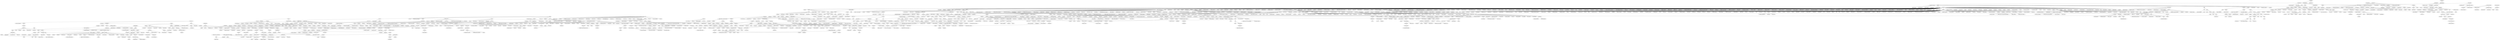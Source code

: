 strict graph layer7 {
	graph [name=layer7];
	node [label="\N"];
	731	[label=Leuprolide,
		level=3,
		pos="8682743.936879525,3775567.6932348525",
		src_id=7,
		weight=0.00044124164017156657];
	636	[label=Endometriosis,
		level=3,
		pos="9535134.744558219,3840806.1070292844",
		src_id=175911,
		weight=0.00029605179264923854];
	731 -- 636	[level=3,
		weight=84.25];
	205	[label=Hysterectomy,
		level=2,
		pos="7605788.562962386,3761781.610354036",
		src_id=178681,
		weight=0.0012588873929955308];
	731 -- 205	[level=3,
		weight=77.21];
	152	[label="Blood oestrogen",
		level=2,
		pos="6932073.2634768635,4293460.936767742",
		src_id=172274,
		weight=0.0020426610987560032];
	205 -- 152	[level=2,
		weight=70.64];
	543	[label="Conjugated estrogens",
		level=3,
		pos="9025987.513962138,3952715.2734874696",
		src_id=277,
		weight=0.0007383008591053057];
	205 -- 543	[level=2,
		weight=55.43];
	1090	[label="Uterine leiomyoma",
		level=4,
		pos="8505727.197822694,3774912.2786932806",
		src_id=188107,
		weight=0.00012862426078286786];
	205 -- 1090	[level=4,
		weight=18.03];
	1373	[label="Uterine cancer",
		level=4,
		pos="8478409.056861198,3957163.242610746",
		src_id=188072,
		weight=0.00010703090247025224];
	205 -- 1373	[level=4,
		weight=18.03];
	574	[label=Levonorgestrel,
		level=3,
		pos="6212668.813057517,3273377.8177562538",
		src_id=357,
		weight=0.0008772141505905092];
	493	[label="Intra-uterine contraceptive device",
		level=3,
		pos="5589459.111984978,4053854.445855536",
		src_id=179325,
		weight=0.0007818801590556453];
	574 -- 493	[level=2,
		weight=186.57];
	215	[label="Drug interaction",
		level=3,
		pos="7048260.836311814,3609521.992174377",
		src_id=175376,
		weight=0.0007269626444743708];
	574 -- 215	[level=3,
		weight=25.05];
	448	[label="Ethinyl Estradiol",
		level=2,
		pos="7207006.273499308,3350776.7480025976",
		src_id=963,
		weight=0.0015619850407318854];
	574 -- 448	[level=2,
		weight=228.45];
	126	[label=Contraception,
		level=1,
		pos="6316662.396722885,4878000.00537462",
		src_id=174350,
		weight=0.002071574534298967];
	493 -- 126	[level=1,
		weight=89.31];
	639	[label="Blood copper",
		level=3,
		pos="4688656.306349194,3424171.358547699",
		src_id=172045,
		weight=0.0002598357149332294];
	493 -- 639	[level=1,
		weight=79.3];
	719	[label=Etonogestrel,
		level=3,
		pos="7989669.576689482,3766561.954475764",
		src_id=285,
		weight=0.0007740226345636086];
	448 -- 719	[level=3,
		weight=471.26];
	1358	[label=Norethisterone,
		level=4,
		pos="7976918.362158267,3571598.0794368987",
		src_id=703,
		weight=0.00013104723863926608];
	448 -- 1358	[level=4,
		weight=41.31];
	1252	[label=Norgestimate,
		level=3,
		pos="8105663.55197271,3418624.758587579",
		src_id=943,
		weight=0.00018979645829932888];
	448 -- 1252	[level=3,
		weight=84.8];
	1147	[label=Drospirenone,
		level=3,
		pos="8058424.421156719,3056445.4633997045",
		src_id=1340,
		weight=0.00018121569313257025];
	448 -- 1147	[level=3,
		weight=70.83];
	1145	[label=Norelgestromin,
		level=4,
		pos="8001276.023541138,3248106.7142087994",
		src_id=5773,
		weight=0.00016871326631049546];
	448 -- 1145	[level=4,
		weight=70.83];
	211	[label=Progesterone,
		level=2,
		pos="7775291.441402322,3919534.5296644014",
		src_id=385,
		weight=0.0016557149881239264];
	211 -- 152	[level=2,
		weight=257.77];
	114	[label=Menopause,
		level=2,
		pos="8641150.120564004,4135493.04194194",
		src_id=180770,
		weight=0.0017488500252292446];
	211 -- 114	[level=2,
		weight=76.99];
	589	[label="Medroxyprogesterone acetate",
		level=3,
		pos="8678798.02215295,3967929.2358128494",
		src_id=590,
		weight=0.0002912647809399465];
	211 -- 589	[level=3,
		weight=48.56];
	1368	[label=Chasteberry,
		level=4,
		pos="8486967.224441744,4208072.851780562",
		src_id=239745,
		weight="9.880621385187817e-05"];
	211 -- 1368	[level=4,
		weight=9.72];
	152 -- 126	[level=2,
		weight=92.05];
	522	[label=Testosterone,
		level=3,
		pos="7883641.760433864,4199049.744250586",
		src_id=611,
		weight=0.0006213599762224777];
	152 -- 522	[level=3,
		weight=54.07];
	890	[label=Estradiol,
		level=4,
		pos="7706675.272114799,4106995.3617937416",
		src_id=769,
		weight=0.00013506657246164068];
	152 -- 890	[level=4,
		weight=26.8];
	840	[label="Hormone replacement therapy",
		level=4,
		pos="7692640.150504613,4534100.635732082",
		src_id=178305,
		weight=0.00016105801317328202];
	152 -- 840	[level=4,
		weight=22.52];
	711	[label="Hormone therapy",
		level=3,
		pos="7827815.043557267,4388260.8221283415",
		src_id=178307,
		weight=0.00021185087857386597];
	152 -- 711	[level=3,
		weight=31.82];
	689	[label=Progesterone,
		level=3,
		pos="7725159.317289441,4729655.938194134",
		src_id=184202,
		weight=0.0004217577555368052];
	152 -- 689	[level=3,
		weight=65.33];
	791	[label="Hormone level abnormal",
		level=4,
		pos="7542411.62153377,4810916.495380143",
		src_id=178304,
		weight=0.0001418456615592529];
	152 -- 791	[level=4,
		weight=18.34];
	266	[label="Hot flush",
		level=3,
		pos="9524631.240118345,4267658.220337888",
		src_id=178313,
		weight=0.0008685464325033432];
	114 -- 266	[level=3,
		weight=62.79];
	133	[label=Puberty,
		level=2,
		pos="9449917.440469157,4104242.0388568426",
		src_id=184462,
		weight=0.001268021697009351];
	114 -- 133	[level=2,
		weight=29.76];
	23	[label=Amnesia,
		level=1,
		pos="742408.4541775569,-17090143.65398243",
		src_id=170136,
		weight=0.0032202224800775715];
	13	[label="Confusional state",
		level=1,
		pos="1599889.7808033633,-16323202.369202284",
		src_id=174071,
		weight=0.004795576148027779];
	23 -- 13	[level=1,
		weight=48.69];
	1083	[label=Donepezil,
		level=4,
		pos="893957.4792400287,-16301082.66347126",
		src_id=829,
		weight="9.838281511283309e-05"];
	23 -- 1083	[level=4,
		weight=1.93];
	1279	[label="Senile dementia",
		level=4,
		pos="460500.8129951152,-16340049.261373986",
		src_id=185727,
		weight="9.361200075032378e-05"];
	23 -- 1279	[level=4,
		weight=2.24];
	1484	[label=Anosmia,
		level=4,
		pos="1279041.4357886007,-16490809.74319054",
		src_id=170453,
		weight="9.181440567827138e-05"];
	23 -- 1484	[level=4,
		weight=1.93];
	1163	[label="Therapeutic procedure",
		level=4,
		pos="4266.068401155776,-17387584.258844163",
		src_id=186884,
		weight="9.631386496268088e-05"];
	23 -- 1163	[level=4,
		weight=1.93];
	1161	[label=Transplant,
		level=4,
		pos="75803.23042031971,-17579436.77458824",
		src_id=187334,
		weight="9.665072693646289e-05"];
	23 -- 1161	[level=4,
		weight=1.93];
	4	[label=Electroencephalogram,
		level=1,
		pos="2659074.3503412707,-15997550.534050122",
		src_id=175720,
		weight=0.0064984604445425965];
	13 -- 4	[level=1,
		weight=81.5];
	24	[label="Loss of consciousness",
		level=1,
		pos="954824.778693883,-17172099.596156254",
		src_id=180127,
		weight=0.0037613193014656224];
	13 -- 24	[level=1,
		weight=68.66];
	35	[label=Tremor,
		level=1,
		pos="1340767.0278208728,-17381836.790268645",
		src_id=187373,
		weight=0.0033443064368117574];
	13 -- 35	[level=1,
		weight=49.59];
	1166	[label="Slow speech",
		level=4,
		pos="1760397.35022306,-15542127.0603335",
		src_id=186023,
		weight="9.487107158090454e-05"];
	13 -- 1166	[level=4,
		weight=1.77];
	1073	[label=Amblyopia,
		level=4,
		pos="1406587.622861862,-15548897.8585365",
		src_id=170111,
		weight="9.971065875040349e-05"];
	13 -- 1073	[level=4,
		weight=1.77];
	1205	[label=Hypomania,
		level=4,
		pos="1147903.6371528602,-16987104.125700466",
		src_id=178609,
		weight="9.586631730981783e-05"];
	13 -- 1205	[level=4,
		weight=1.77];
	1538	[label=Piper,
		level=4,
		pos="1520772.9963147102,-17122345.108245566",
		src_id=240629,
		weight="8.755340209167165e-05"];
	13 -- 1538	[level=4,
		weight=1.77];
	1258	[label=Rheum,
		level=4,
		pos="1325699.5874419864,-17078245.417359024",
		src_id=240698,
		weight="9.325431682491884e-05"];
	13 -- 1258	[level=4,
		weight=1.77];
	163	[label="Oral contraception",
		level=2,
		pos="7258942.977814697,4594540.366293361",
		src_id=182298,
		weight=0.0012175079132257802];
	126 -- 163	[level=2,
		weight=141.97];
	973	[label="Sexually active",
		level=4,
		pos="6745634.321658713,4222637.268903655",
		src_id=185816,
		weight=0.0001097255559067561];
	126 -- 973	[level=4,
		weight=9.76];
	955	[label=Condom,
		level=4,
		pos="6992509.441500679,4482971.728637832",
		src_id=174062,
		weight=0.00012029560618740893];
	126 -- 955	[level=4,
		weight=15.08];
	1106	[label=Metrorrhagia,
		level=4,
		pos="7071907.200489958,4665719.481684013",
		src_id=180938,
		weight=0.00010260914790877862];
	126 -- 1106	[level=4,
		weight=8.05];
	1364	[label=Desogestrel,
		level=4,
		pos="7103358.188217564,4862758.442286693",
		src_id=295,
		weight="9.847897295514072e-05"];
	126 -- 1364	[level=4,
		weight=9.86];
	947	[label=Menorrhagia,
		level=4,
		pos="7084932.940258225,5061907.844020568",
		src_id=180772,
		weight=0.00011947248769228464];
	126 -- 947	[level=4,
		weight=9.64];
	595	[label="Erectile dysfunction",
		level=3,
		pos="8761108.948120026,4424349.507941169",
		src_id=176149,
		weight=0.0003361850397134691];
	522 -- 595	[level=3,
		weight=54.07];
	424	[label="Blood prolactin",
		level=3,
		pos="8802473.26606384,4230451.340156169",
		src_id=172344,
		weight=0.0004455094324537178];
	522 -- 424	[level=3,
		weight=55.43];
	835	[label="Loss of libido",
		level=3,
		pos="8681808.019613741,4607122.790380497",
		src_id=180131,
		weight=0.0001998236460420466];
	522 -- 835	[level=3,
		weight=71.76];
	1010	[label="Anovulatory cycle",
		level=3,
		pos="8621468.367228707,4795951.296380889",
		src_id=170456,
		weight=0.000248420993301519];
	689 -- 1010	[level=3,
		weight=107.14];
	108	[label="Clonic convulsion",
		level=2,
		pos="8305272.240074657,-12927983.519219585",
		src_id=173791,
		weight=0.0015282551059532649];
	140	[label=Bite,
		level=2,
		pos="7305182.776730268,-12927349.673756473",
		src_id=171768,
		weight=0.0012281171151503523];
	108 -- 140	[level=2,
		weight=36.44];
	216	[label=Divorced,
		level=3,
		pos="6747098.884511042,-12097978.142972726",
		src_id=175315,
		weight=0.0008780806353478486];
	140 -- 216	[level=2,
		weight=42.32];
	1	[label=Convulsion,
		level=1,
		pos="3845941.1556337904,-15979853.0854182",
		src_id=174366,
		weight=0.024698720508738226];
	2	[label=Epilepsy,
		level=1,
		pos="2740598.0200927453,-16591618.87449344",
		src_id=176107,
		weight=0.013073451190042117];
	1 -- 2	[level=1,
		weight=333.89];
	6	[label="Grand mal convulsion",
		level=1,
		pos="3134900.3575630896,-17033709.287446275",
		src_id=177516,
		weight=0.0053757387778945705];
	1 -- 6	[level=1,
		weight=122.06];
	9	[label=Surgery,
		level=1,
		pos="3247164.543067905,-16869536.743738264",
		src_id=186589,
		weight=0.004497724510776403];
	1 -- 9	[level=1,
		weight=88.66];
	1742	[label=Pancrelipase,
		level=4,
		pos="3346472.105911733,-16613341.920713156",
		src_id=80,
		weight="9.013563770316561e-05"];
	1 -- 1742	[level=4,
		weight=1.07];
	3	[label=Levetiracetam,
		level=1,
		pos="4158847.852876824,-14748264.481048638",
		src_id=1186,
		weight=0.006278783505619934];
	1 -- 3	[level=1,
		weight=145.77];
	7	[label=Anxiety,
		level=1,
		pos="4171680.865859781,-17031821.105284464",
		src_id=170661,
		weight=0.005281086369615552];
	1 -- 7	[level=1,
		weight=75.71];
	1 -- 4	[level=1,
		weight=147.32];
	1741	[label="Glutamic Acid",
		level=4,
		pos="4123507.763318783,-15320349.678862724",
		src_id=134,
		weight="9.013563770316561e-05"];
	1 -- 1741	[level=4,
		weight=1.07];
	1740	[label=Creatine,
		level=4,
		pos="3246014.8932390846,-15673016.760265978",
		src_id=140,
		weight="9.005666602499359e-05"];
	1 -- 1740	[level=4,
		weight=1.05];
	1739	[label=Phentermine,
		level=4,
		pos="3763466.901693464,-16967305.485067107",
		src_id=182,
		weight="9.005666602499359e-05"];
	1 -- 1739	[level=4,
		weight=1.05];
	1738	[label=Erythromycin,
		level=4,
		pos="3052058.6625783816,-16152404.651213255",
		src_id=190,
		weight="9.005666602499359e-05"];
	1 -- 1738	[level=4,
		weight=1.05];
	1737	[label=Azithromycin,
		level=4,
		pos="3011086.2956214733,-15522739.95294428",
		src_id=198,
		weight="9.005666602499359e-05"];
	1 -- 1737	[level=4,
		weight=1.05];
	1735	[label=Pantoprazole,
		level=4,
		pos="3072154.563182917,-16108315.057655243",
		src_id=204,
		weight="9.005666602499359e-05"];
	1 -- 1735	[level=4,
		weight=1.05];
	1734	[label=Temazepam,
		level=4,
		pos="3105678.781668028,-15293204.012819508",
		src_id=222,
		weight="9.017512354225163e-05"];
	1 -- 1734	[level=4,
		weight=1.08];
	1733	[label=Cabergoline,
		level=4,
		pos="4693060.187091366,-16317393.930648128",
		src_id=239,
		weight="9.005666602499359e-05"];
	1 -- 1733	[level=4,
		weight=1.05];
	1732	[label=Methadone,
		level=4,
		pos="3129697.047566872,-15557539.653157152",
		src_id=323,
		weight="9.005666602499359e-05"];
	1 -- 1732	[level=4,
		weight=1.05];
	1731	[label=Clozapine,
		level=4,
		pos="3035842.5207954627,-15318767.9105023",
		src_id=353,
		weight="9.005666602499359e-05"];
	1 -- 1731	[level=4,
		weight=1.05];
	1730	[label=Amlodipine,
		level=4,
		pos="3253566.302789414,-15526053.19251735",
		src_id=371,
		weight="9.005666602499359e-05"];
	1 -- 1730	[level=4,
		weight=1.05];
	1729	[label=Phenylpropanolamine,
		level=4,
		pos="4336948.114522504,-16544258.253529249",
		src_id=386,
		weight="9.013563770316561e-05"];
	1 -- 1729	[level=4,
		weight=1.07];
	1726	[label=Atropine,
		level=4,
		pos="4570011.2243393,-15729899.479552727",
		src_id=559,
		weight="9.005666602499359e-05"];
	1 -- 1726	[level=4,
		weight=1.05];
	1725	[label="Fluticasone propionate",
		level=4,
		pos="4597165.0270357765,-15845519.557704387",
		src_id=575,
		weight="9.005666602499359e-05"];
	1 -- 1725	[level=4,
		weight=1.05];
	1526	[label="Mycophenolate mofetil",
		level=4,
		pos="3531711.441781726,-15146489.026366383",
		src_id=674,
		weight=0.00012724254438135517];
	1 -- 1526	[level=4,
		weight=1.05];
	1724	[label=Procaine,
		level=4,
		pos="4609473.353897641,-15443062.85798621",
		src_id=707,
		weight="9.005666602499359e-05"];
	1 -- 1724	[level=4,
		weight=1.05];
	1524	[label=Lisinopril,
		level=4,
		pos="3948520.314160006,-16722093.31269271",
		src_id=708,
		weight="9.278712402715061e-05"];
	1 -- 1524	[level=4,
		weight=1.1];
	1723	[label=Nitroglycerin,
		level=4,
		pos="4498592.420485961,-16474708.889188977",
		src_id=713,
		weight="9.005666602499359e-05"];
	1 -- 1723	[level=4,
		weight=1.05];
	1722	[label=Propofol,
		level=4,
		pos="3854206.238030561,-16668301.569189563",
		src_id=804,
		weight="9.005666602499359e-05"];
	1 -- 1722	[level=4,
		weight=1.05];
	1517	[label=Naloxone,
		level=3,
		pos="4820036.1173434,-16250053.552629776",
		src_id=1167,
		weight=0.0002525636413172231];
	1 -- 1517	[level=3,
		weight=1.05];
	1718	[label=Selegiline,
		level=4,
		pos="3366541.745836111,-16657296.324546201",
		src_id=1022,
		weight="9.005666602499359e-05"];
	1 -- 1718	[level=4,
		weight=1.05];
	1716	[label=Orlistat,
		level=4,
		pos="3681725.5345578785,-15108036.39101287",
		src_id=1067,
		weight="9.013563770316561e-05"];
	1 -- 1716	[level=4,
		weight=1.07];
	1714	[label=Diphenylpyraline,
		level=4,
		pos="4447023.707961033,-15380597.200762948",
		src_id=1130,
		weight="9.005666602499359e-05"];
	1 -- 1714	[level=4,
		weight=1.05];
	1713	[label=Clarithromycin,
		level=4,
		pos="4421648.676311125,-16384228.014793538",
		src_id=1195,
		weight="9.005666602499359e-05"];
	1 -- 1713	[level=4,
		weight=1.05];
	1711	[label=Methamphetamine,
		level=4,
		pos="3369458.4299667403,-14880662.822058706",
		src_id=1511,
		weight="9.005666602499359e-05"];
	1 -- 1711	[level=4,
		weight=1.05];
	1710	[label="gamma-Aminobutyric acid",
		level=4,
		pos="3186713.7174718175,-15650493.459576229",
		src_id=2399,
		weight="9.005666602499359e-05"];
	1 -- 1710	[level=4,
		weight=1.05];
	1708	[label="Butyric Acid",
		level=4,
		pos="3589709.5600267802,-15303307.407618659",
		src_id=3363,
		weight="9.005666602499359e-05"];
	1 -- 1708	[level=4,
		weight=1.05];
	1707	[label=Urea,
		level=4,
		pos="3758818.6998799564,-16780207.18654451",
		src_id=3677,
		weight="9.005666602499359e-05"];
	1 -- 1707	[level=4,
		weight=1.05];
	1705	[label="Nitrous oxide",
		level=4,
		pos="3243419.171104486,-16014830.470906647",
		src_id=5750,
		weight="9.005666602499359e-05"];
	1 -- 1705	[level=4,
		weight=1.05];
	1704	[label=Tyramine,
		level=4,
		pos="2991726.1778845848,-15535341.822988827",
		src_id=7811,
		weight="9.005666602499359e-05"];
	1 -- 1704	[level=4,
		weight=1.05];
	1703	[label=Ubidecarenone,
		level=4,
		pos="4389143.016155576,-16452308.216334378",
		src_id=8210,
		weight="9.013563770316561e-05"];
	1 -- 1703	[level=4,
		weight=1.07];
	1702	[label=Tianeptine,
		level=4,
		pos="3616271.3900612495,-15043140.824427372",
		src_id=8229,
		weight="9.005666602499359e-05"];
	1 -- 1702	[level=4,
		weight=1.05];
	1701	[label="Candida albicans",
		level=4,
		pos="4415222.407117184,-15915867.758294772",
		src_id=8508,
		weight="9.013563770316561e-05"];
	1 -- 1701	[level=4,
		weight=1.07];
	1700	[label=Almond,
		level=4,
		pos="3711638.916375626,-16577640.877677761",
		src_id=8574,
		weight="9.013563770316561e-05"];
	1 -- 1700	[level=4,
		weight=1.07];
	1699	[label=Lettuce,
		level=4,
		pos="3699240.2960030693,-15421863.018591387",
		src_id=8609,
		weight="9.013563770316561e-05"];
	1 -- 1699	[level=4,
		weight=1.07];
	1698	[label=Pineapple,
		level=4,
		pos="3870378.076439582,-15025000.316622436",
		src_id=8628,
		weight="9.005666602499359e-05"];
	1 -- 1698	[level=4,
		weight=1.05];
	1697	[label="Sesame seed",
		level=4,
		pos="3275771.340261939,-15381481.493930262",
		src_id=8635,
		weight="9.013563770316561e-05"];
	1 -- 1697	[level=4,
		weight=1.07];
	1696	[label=Blackberry,
		level=4,
		pos="3341133.478784648,-15413137.579399124",
		src_id=8678,
		weight="9.025409522042365e-05"];
	1 -- 1696	[level=4,
		weight=1.1];
	1694	[label=Eggplant,
		level=4,
		pos="3425609.467610412,-15166314.072744083",
		src_id=8694,
		weight="9.005666602499359e-05"];
	1 -- 1694	[level=4,
		weight=1.05];
	1693	[label="Urtica dioica pollen",
		level=4,
		pos="3823978.273337859,-14751110.197401512",
		src_id=8802,
		weight="9.005666602499359e-05"];
	1 -- 1693	[level=4,
		weight=1.05];
	1494	[label="Acheta domesticus",
		level=4,
		pos="3750353.832407046,-16739153.459538218",
		src_id=8882,
		weight="9.286609570532264e-05"];
	1 -- 1494	[level=4,
		weight=1.12];
	1691	[label=Venison,
		level=4,
		pos="3934447.5172654125,-16695070.839390319",
		src_id=8931,
		weight="9.005666602499359e-05"];
	1 -- 1691	[level=4,
		weight=1.05];
	1491	[label=Chlorine,
		level=4,
		pos="4710246.608024811,-15808526.292847598",
		src_id=9054,
		weight="9.33794116134408e-05"];
	1 -- 1491	[level=4,
		weight=1.25];
	1690	[label="Silicon dioxide",
		level=4,
		pos="3263869.377853921,-16370545.260771232",
		src_id=9077,
		weight="9.005666602499359e-05"];
	1 -- 1690	[level=4,
		weight=1.05];
	1688	[label=Creatinine,
		level=4,
		pos="3499585.3371290015,-16645304.568065422",
		src_id=9515,
		weight="9.005666602499359e-05"];
	1 -- 1688	[level=4,
		weight=1.05];
	1687	[label=Gadolinium,
		level=4,
		pos="4627384.942700663,-15421178.719344461",
		src_id=9755,
		weight="9.005666602499359e-05"];
	1 -- 1687	[level=4,
		weight=1.05];
	1686	[label=Theanine,
		level=4,
		pos="4387547.397024538,-16262922.01290719",
		src_id=10098,
		weight="9.005666602499359e-05"];
	1 -- 1686	[level=4,
		weight=1.05];
	1685	[label=Ozone,
		level=4,
		pos="3292108.352156592,-16749809.196727633",
		src_id=10159,
		weight="9.017512354225163e-05"];
	1 -- 1685	[level=4,
		weight=1.08];
	1684	[label="Passiflora incarnata flower",
		level=4,
		pos="3267242.8627988785,-15339378.298608162",
		src_id=11006,
		weight="9.017512354225163e-05"];
	1 -- 1684	[level=4,
		weight=1.08];
	1683	[label="Accident at work",
		level=4,
		pos="3528841.0606245585,-15116901.264452744",
		src_id=169614,
		weight="9.013563770316561e-05"];
	1 -- 1683	[level=4,
		weight=1.07];
	1682	[label="Accidental death",
		level=4,
		pos="4641832.322437745,-15449771.243329022",
		src_id=169615,
		weight="9.005666602499359e-05"];
	1 -- 1682	[level=4,
		weight=1.05];
	1681	[label="Accidental overdose",
		level=4,
		pos="3658456.0314412443,-16825326.223068457",
		src_id=169618,
		weight="9.005666602499359e-05"];
	1 -- 1681	[level=4,
		weight=1.05];
	1680	[label="Adverse drug reaction",
		level=4,
		pos="3070292.183876323,-16397356.329331582",
		src_id=169884,
		weight="9.005666602499359e-05"];
	1 -- 1680	[level=4,
		weight=1.05];
	1678	[label="Airway complication of anaesthesia",
		level=4,
		pos="3755281.3590364214,-16786056.27447984",
		src_id=169923,
		weight="9.005666602499359e-05"];
	1 -- 1678	[level=4,
		weight=1.05];
	1677	[label="Allergy to animal",
		level=4,
		pos="4318697.879107409,-16189028.593183802",
		src_id=170012,
		weight="9.013563770316561e-05"];
	1 -- 1677	[level=4,
		weight=1.07];
	1675	[label=Anoxia,
		level=4,
		pos="3750931.1880040215,-15031945.309833348",
		src_id=170458,
		weight="9.005666602499359e-05"];
	1 -- 1675	[level=4,
		weight=1.05];
	1674	[label="Apparent death",
		level=4,
		pos="3933058.4872568357,-16764611.844648974",
		src_id=170770,
		weight="9.025409522042365e-05"];
	1 -- 1674	[level=4,
		weight=1.1];
	1673	[label=Aspiration,
		level=4,
		pos="3623772.543005925,-15123835.49283723",
		src_id=171004,
		weight="9.033306689859568e-05"];
	1 -- 1673	[level=4,
		weight=1.12];
	1672	[label="Atrial fibrillation",
		level=4,
		pos="4069517.392511144,-16552340.031445764",
		src_id=171069,
		weight="9.017512354225163e-05"];
	1 -- 1672	[level=4,
		weight=1.08];
	1671	[label="Autonomic neuropathy",
		level=4,
		pos="3174576.8649511347,-16410854.8280258",
		src_id=171160,
		weight="9.013563770316561e-05"];
	1 -- 1671	[level=4,
		weight=1.07];
	1670	[label=Ballismus,
		level=4,
		pos="3175713.392204974,-16090449.391491557",
		src_id=171248,
		weight="9.005666602499359e-05"];
	1 -- 1670	[level=4,
		weight=1.05];
	1669	[label="Benign familial neonatal convulsions",
		level=4,
		pos="4082878.5566409132,-15353016.170938438",
		src_id=171356,
		weight="9.005666602499359e-05"];
	1 -- 1669	[level=4,
		weight=1.05];
	1668	[label="Biopsy liver",
		level=4,
		pos="4168659.0280968575,-15254880.46105745",
		src_id=171638,
		weight="9.013563770316561e-05"];
	1 -- 1668	[level=4,
		weight=1.07];
	1667	[label="Biopsy skin",
		level=4,
		pos="3104800.3979504206,-15580610.02270939",
		src_id=171706,
		weight="9.005666602499359e-05"];
	1 -- 1667	[level=4,
		weight=1.05];
	1662	[label="Blood magnesium",
		level=4,
		pos="3745465.7872886807,-15326685.370302662",
		src_id=172259,
		weight="9.005666602499359e-05"];
	1 -- 1662	[level=4,
		weight=1.05];
	1661	[label="Bone densitometry",
		level=4,
		pos="3313809.5753583666,-15255338.455960551",
		src_id=172466,
		weight="9.005666602499359e-05"];
	1 -- 1661	[level=4,
		weight=1.05];
	1660	[label="Bone marrow transplant",
		level=4,
		pos="3965747.094097627,-15042825.150125554",
		src_id=172516,
		weight="9.005666602499359e-05"];
	1 -- 1660	[level=4,
		weight=1.05];
	1659	[label="Breast mass",
		level=4,
		pos="3858335.6543549527,-15308577.766955642",
		src_id=172684,
		weight="9.005666602499359e-05"];
	1 -- 1659	[level=4,
		weight=1.05];
	1656	[label="Caffeine consumption",
		level=4,
		pos="4884459.621674698,-15927888.787679777",
		src_id=172877,
		weight="9.005666602499359e-05"];
	1 -- 1656	[level=4,
		weight=1.05];
	1655	[label="Cardiac ablation",
		level=4,
		pos="3068953.495788002,-16144880.386431262",
		src_id=173015,
		weight="9.005666602499359e-05"];
	1 -- 1655	[level=4,
		weight=1.05];
	1654	[label="Cerebral haemorrhage",
		level=4,
		pos="3490972.918387101,-16653820.13677384",
		src_id=173375,
		weight="9.005666602499359e-05"];
	1 -- 1654	[level=4,
		weight=1.05];
	1650	[label="Complex regional pain syndrome",
		level=4,
		pos="3138122.299922102,-15904822.495232027",
		src_id=174012,
		weight="9.013563770316561e-05"];
	1 -- 1650	[level=4,
		weight=1.07];
	1648	[label="Compression fracture",
		level=4,
		pos="3037219.3887179783,-16062576.695400422",
		src_id=174029,
		weight="9.005666602499359e-05"];
	1 -- 1648	[level=4,
		weight=1.05];
	1458	[label=Compulsions,
		level=4,
		pos="3004836.664994961,-16135955.443159517",
		src_id=174031,
		weight="9.293581209449861e-05"];
	1 -- 1458	[level=4,
		weight=1.12];
	1645	[label="Drug hypersensitivity",
		level=4,
		pos="3911881.0815279004,-15329351.730933117",
		src_id=175372,
		weight="9.013563770316561e-05"];
	1 -- 1645	[level=4,
		weight=1.07];
	1644	[label="Dry throat",
		level=4,
		pos="3881791.276193554,-15340980.599385148",
		src_id=175423,
		weight="9.013563770316561e-05"];
	1 -- 1644	[level=4,
		weight=1.07];
	1643	[label=Dysaesthesia,
		level=4,
		pos="4083826.527221822,-15407746.417785095",
		src_id=175467,
		weight="9.005666602499359e-05"];
	1 -- 1643	[level=4,
		weight=1.05];
	1642	[label=Dyscalculia,
		level=4,
		pos="3237030.8297179434,-15415959.512847146",
		src_id=175470,
		weight="9.017512354225163e-05"];
	1 -- 1642	[level=4,
		weight=1.08];
	1641	[label="Dysthymic disorder",
		level=4,
		pos="3769214.735115838,-15170688.42157227",
		src_id=175510,
		weight="9.013563770316561e-05"];
	1 -- 1641	[level=4,
		weight=1.07];
	1637	[label="Electrocardiogram normal",
		level=4,
		pos="3135696.939826653,-15909038.898379562",
		src_id=175663,
		weight="9.005666602499359e-05"];
	1 -- 1637	[level=4,
		weight=1.05];
	1633	[label="Eye irritation",
		level=4,
		pos="4591475.24184678,-16378298.48616717",
		src_id=176416,
		weight="9.005666602499359e-05"];
	1 -- 1633	[level=4,
		weight=1.05];
	1630	[label=Formication,
		level=4,
		pos="4115666.6051176144,-15047394.908996183",
		src_id=176868,
		weight="9.013563770316561e-05"];
	1 -- 1630	[level=4,
		weight=1.07];
	1629	[label="Gastric ulcer",
		level=4,
		pos="3018867.0102078817,-15564970.669613097",
		src_id=177111,
		weight="9.005666602499359e-05"];
	1 -- 1629	[level=4,
		weight=1.05];
	1628	[label=Gastroenteritis,
		level=4,
		pos="3107801.6331507955,-15435680.254008662",
		src_id=177145,
		weight="9.013563770316561e-05"];
	1 -- 1628	[level=4,
		weight=1.07];
	1626	[label="Genetic counselling",
		level=4,
		pos="4040175.176246228,-15285284.043145679",
		src_id=177279,
		weight="9.005666602499359e-05"];
	1 -- 1626	[level=4,
		weight=1.05];
	1624	[label=Gliosis,
		level=4,
		pos="4539801.5466622915,-16238588.826580668",
		src_id=177390,
		weight="9.005666602499359e-05"];
	1 -- 1624	[level=4,
		weight=1.05];
	1622	[label="Haemorrhagic stroke",
		level=4,
		pos="4021105.709945051,-15137391.414161775",
		src_id=177707,
		weight="9.005666602499359e-05"];
	1 -- 1622	[level=4,
		weight=1.05];
	1620	[label="Heart alternation",
		level=4,
		pos="3122302.8505346132,-15613374.26163172",
		src_id=177794,
		weight="9.005666602499359e-05"];
	1 -- 1620	[level=4,
		weight=1.05];
	1437	[label=Hernia,
		level=4,
		pos="4115022.8404139243,-15304943.930008221",
		src_id=178084,
		weight="9.278712402715061e-05"];
	1 -- 1437	[level=4,
		weight=1.1];
	1618	[label="Hip dysplasia",
		level=4,
		pos="4214040.221980271,-15600146.165622275",
		src_id=178155,
		weight="9.005666602499359e-05"];
	1 -- 1618	[level=4,
		weight=1.05];
	1436	[label="Hyperbaric oxygen therapy",
		level=4,
		pos="3222656.420828857,-16257602.905590395",
		src_id=178422,
		weight="9.379524526539485e-05"];
	1 -- 1436	[level=4,
		weight=1.32];
	1617	[label=Hypoparathyroidism,
		level=4,
		pos="4659005.710353471,-16064917.734539375",
		src_id=178615,
		weight="9.005666602499359e-05"];
	1 -- 1617	[level=4,
		weight=1.05];
	1614	[label="Iron deficiency",
		level=4,
		pos="4462040.281588086,-15683122.00747235",
		src_id=179432,
		weight="9.005666602499359e-05"];
	1 -- 1614	[level=4,
		weight=1.05];
	1613	[label="Ischaemic stroke",
		level=4,
		pos="3315924.643809368,-16779082.13434355",
		src_id=179451,
		weight="9.005666602499359e-05"];
	1 -- 1613	[level=4,
		weight=1.05];
	1612	[label="Laser therapy",
		level=4,
		pos="4149875.6310530207,-15089033.81467625",
		src_id=179805,
		weight="9.013563770316561e-05"];
	1 -- 1612	[level=4,
		weight=1.07];
	1611	[label="Lice infestation",
		level=4,
		pos="3560293.482521058,-15236611.805309158",
		src_id=179944,
		weight="9.025409522042365e-05"];
	1 -- 1611	[level=4,
		weight=1.1];
	1610	[label="Limb injury",
		level=4,
		pos="3114676.9409809383,-15910725.902798232",
		src_id=179982,
		weight="9.005666602499359e-05"];
	1 -- 1610	[level=4,
		weight=1.05];
	1609	[label=Lipids,
		level=4,
		pos="3065486.369480385,-16419950.539984774",
		src_id=180038,
		weight="9.013563770316561e-05"];
	1 -- 1609	[level=4,
		weight=1.07];
	1608	[label=Lissencephaly,
		level=4,
		pos="3193392.125296988,-16409560.187238086",
		src_id=180069,
		weight="9.013563770316561e-05"];
	1 -- 1608	[level=4,
		weight=1.07];
	1607	[label="Magnetic therapy",
		level=4,
		pos="3378144.5888643265,-16694864.517962353",
		src_id=180371,
		weight="9.005666602499359e-05"];
	1 -- 1607	[level=4,
		weight=1.05];
	1606	[label=Mammogram,
		level=4,
		pos="3061965.80221605,-16379138.029454388",
		src_id=180491,
		weight="9.017512354225163e-05"];
	1 -- 1606	[level=4,
		weight=1.08];
	1605	[label=Menarche,
		level=4,
		pos="4179487.1536538885,-15283912.00876539",
		src_id=180697,
		weight="9.005666602499359e-05"];
	1 -- 1605	[level=4,
		weight=1.05];
	1603	[label=Monoplegia,
		level=4,
		pos="4053317.1745951613,-16687943.356893457",
		src_id=181113,
		weight="9.005666602499359e-05"];
	1 -- 1603	[level=4,
		weight=1.05];
	1601	[label="Muscle contractions involuntary",
		level=4,
		pos="4777572.260621639,-15864185.626766877",
		src_id=181239,
		weight="9.005666602499359e-05"];
	1 -- 1601	[level=4,
		weight=1.05];
	1600	[label="Musculoskeletal chest pain",
		level=4,
		pos="4623961.447713645,-15580648.733294252",
		src_id=181281,
		weight="9.005666602499359e-05"];
	1 -- 1600	[level=4,
		weight=1.05];
	1599	[label="Neck injury",
		level=4,
		pos="4583371.454035806,-16128948.591335202",
		src_id=181551,
		weight="9.005666602499359e-05"];
	1 -- 1599	[level=4,
		weight=1.05];
	1598	[label="Nerve compression",
		level=4,
		pos="4232809.957182494,-16556876.482585354",
		src_id=181678,
		weight="9.013563770316561e-05"];
	1 -- 1598	[level=4,
		weight=1.07];
	1597	[label=Neurofibromatosis,
		level=4,
		pos="3829752.47302216,-16841258.087020107",
		src_id=181728,
		weight="9.005666602499359e-05"];
	1 -- 1597	[level=4,
		weight=1.05];
	1596	[label=Neuromyopathy,
		level=4,
		pos="4612566.037067488,-16171051.518725185",
		src_id=181758,
		weight="9.017512354225163e-05"];
	1 -- 1596	[level=4,
		weight=1.08];
	1595	[label=Neurotoxicity,
		level=4,
		pos="3413459.595106591,-16611483.915387642",
		src_id=181782,
		weight="9.005666602499359e-05"];
	1 -- 1595	[level=4,
		weight=1.05];
	1594	[label="No adverse event",
		level=4,
		pos="3789115.1646598843,-16743292.01044429",
		src_id=181851,
		weight="9.005666602499359e-05"];
	1 -- 1594	[level=4,
		weight=1.05];
	1593	[label="Occipital neuralgia",
		level=4,
		pos="3534905.7800300354,-15348568.020646658",
		src_id=182001,
		weight="9.013563770316561e-05"];
	1 -- 1593	[level=4,
		weight=1.07];
	1592	[label="Oedema mouth",
		level=4,
		pos="3004097.6631728443,-16009938.426225342",
		src_id=182064,
		weight="9.005666602499359e-05"];
	1 -- 1592	[level=4,
		weight=1.05];
	1591	[label="Off label use",
		level=4,
		pos="4389781.949543934,-15445661.041294504",
		src_id=182190,
		weight="9.013563770316561e-05"];
	1 -- 1591	[level=4,
		weight=1.07];
	1589	[label=Opisthotonus,
		level=4,
		pos="4580803.96921211,-16224740.577420723",
		src_id=182255,
		weight="9.005666602499359e-05"];
	1 -- 1589	[level=4,
		weight=1.05];
	1588	[label="Oppositional defiant disorder",
		level=4,
		pos="3469132.2972902656,-16703923.932714093",
		src_id=182258,
		weight="9.005666602499359e-05"];
	1 -- 1588	[level=4,
		weight=1.05];
	1587	[label="Oral surgery",
		level=4,
		pos="3065527.519746294,-16083334.91677285",
		src_id=182328,
		weight="9.013563770316561e-05"];
	1 -- 1587	[level=4,
		weight=1.07];
	1584	[label="Periodic limb movement disorder",
		level=4,
		pos="3328724.067288098,-16739625.021986187",
		src_id=183150,
		weight="9.005666602499359e-05"];
	1 -- 1584	[level=4,
		weight=1.05];
	1583	[label="Phantom pain",
		level=4,
		pos="4183632.4561270066,-16655801.566760102",
		src_id=183343,
		weight="9.013563770316561e-05"];
	1 -- 1583	[level=4,
		weight=1.07];
	1582	[label=Phlebotomy,
		level=4,
		pos="3457660.3290537405,-15405752.164591791",
		src_id=183411,
		weight="9.005666602499359e-05"];
	1 -- 1582	[level=4,
		weight=1.05];
	1403	[label="Pituitary tumour benign",
		level=4,
		pos="4379545.565614795,-15499359.86877327",
		src_id=183515,
		weight="9.278712402715061e-05"];
	1 -- 1403	[level=4,
		weight=1.1];
	1579	[label="Platelet count decreased",
		level=4,
		pos="4390082.321334298,-15721915.053129265",
		src_id=183595,
		weight="9.005666602499359e-05"];
	1 -- 1579	[level=4,
		weight=1.05];
	1578	[label=Polymyositis,
		level=4,
		pos="3702091.1836940576,-15342612.37845187",
		src_id=183780,
		weight="9.005666602499359e-05"];
	1 -- 1578	[level=4,
		weight=1.05];
	1575	[label="Psychopathic personality",
		level=4,
		pos="4342816.030587803,-16747578.731901288",
		src_id=184446,
		weight="9.005666602499359e-05"];
	1 -- 1575	[level=4,
		weight=1.05];
	1574	[label="Pulmonary oedema",
		level=4,
		pos="4490054.427241122,-15460349.348057766",
		src_id=184534,
		weight="9.017512354225163e-05"];
	1 -- 1574	[level=4,
		weight=1.08];
	1573	[label="Radiation exposure",
		level=4,
		pos="3650696.912957383,-16806234.14121898",
		src_id=184698,
		weight="9.005666602499359e-05"];
	1 -- 1573	[level=4,
		weight=1.05];
	1572	[label="Relaxation therapy",
		level=4,
		pos="3315985.201147588,-15358971.103354206",
		src_id=184965,
		weight="9.013563770316561e-05"];
	1 -- 1572	[level=4,
		weight=1.07];
	1571	[label="Respiratory distress",
		level=4,
		pos="4248600.587415715,-16805137.002585303",
		src_id=185132,
		weight="9.005666602499359e-05"];
	1 -- 1571	[level=4,
		weight=1.05];
	1570	[label="Respiratory therapy",
		level=4,
		pos="4292645.732924501,-15510240.767032837",
		src_id=185152,
		weight="9.005666602499359e-05"];
	1 -- 1570	[level=4,
		weight=1.05];
	1392	[label="Retrograde amnesia",
		level=4,
		pos="3459254.585385123,-15445133.823902924",
		src_id=185284,
		weight="9.286609570532264e-05"];
	1 -- 1392	[level=4,
		weight=1.12];
	1569	[label="Reye's syndrome",
		level=4,
		pos="4199550.218217598,-16913552.28464755",
		src_id=185319,
		weight="9.005666602499359e-05"];
	1 -- 1569	[level=4,
		weight=1.05];
	1568	[label=Rhabdomyolysis,
		level=4,
		pos="4576567.093381844,-15966554.10001531",
		src_id=185322,
		weight="9.005666602499359e-05"];
	1 -- 1568	[level=4,
		weight=1.05];
	1567	[label="Rib fracture",
		level=4,
		pos="4759215.709431723,-16160183.317372529",
		src_id=185375,
		weight="9.025409522042365e-05"];
	1 -- 1567	[level=4,
		weight=1.1];
	1566	[label="Severe mental retardation",
		level=4,
		pos="4330782.50971989,-16812563.51826293",
		src_id=185804,
		weight="9.005666602499359e-05"];
	1 -- 1566	[level=4,
		weight=1.05];
	1564	[label="Sleep talking",
		level=4,
		pos="4711953.763054559,-16045358.191526135",
		src_id=186014,
		weight="9.017512354225163e-05"];
	1 -- 1564	[level=4,
		weight=1.08];
	1563	[label="Social problem",
		level=4,
		pos="3715051.19160836,-16817337.474749345",
		src_id=186091,
		weight="9.005666602499359e-05"];
	1 -- 1563	[level=4,
		weight=1.05];
	1562	[label="Spousal abuse",
		level=4,
		pos="4492326.989172821,-15484099.95231387",
		src_id=186330,
		weight="9.005666602499359e-05"];
	1 -- 1562	[level=4,
		weight=1.05];
	1561	[label="Swollen tongue",
		level=4,
		pos="4531569.534616517,-15653486.347758595",
		src_id=186617,
		weight="9.025409522042365e-05"];
	1 -- 1561	[level=4,
		weight=1.1];
	1560	[label=Tetany,
		level=4,
		pos="3791479.8778434666,-16856601.072582386",
		src_id=186855,
		weight="9.005666602499359e-05"];
	1 -- 1560	[level=4,
		weight=1.05];
	1559	[label=Thrombosis,
		level=4,
		pos="4674734.248026605,-16298828.486335242",
		src_id=186970,
		weight="9.013563770316561e-05"];
	1 -- 1559	[level=4,
		weight=1.07];
	1558	[label="Thyroid cancer",
		level=4,
		pos="4618205.000408321,-16451642.355201202",
		src_id=187010,
		weight="9.005666602499359e-05"];
	1 -- 1558	[level=4,
		weight=1.05];
	1557	[label="Thyroid disorder",
		level=4,
		pos="4545516.074029666,-16466387.665887734",
		src_id=187020,
		weight="9.005666602499359e-05"];
	1 -- 1557	[level=4,
		weight=1.05];
	1556	[label="Tonic clonic movements",
		level=4,
		pos="4432077.97761892,-16557824.797019431",
		src_id=187141,
		weight="9.005666602499359e-05"];
	1 -- 1556	[level=4,
		weight=1.05];
	1555	[label=Transfusion,
		level=4,
		pos="4554150.074079038,-15767956.37661291",
		src_id=187305,
		weight="9.005666602499359e-05"];
	1 -- 1555	[level=4,
		weight=1.05];
	1554	[label=Truancy,
		level=4,
		pos="4202520.07543446,-16921023.986744072",
		src_id=187464,
		weight="9.005666602499359e-05"];
	1 -- 1554	[level=4,
		weight=1.05];
	1550	[label=Vasculitis,
		level=4,
		pos="4376164.41459307,-15573867.657210615",
		src_id=188335,
		weight="9.017512354225163e-05"];
	1 -- 1550	[level=4,
		weight=1.08];
	1549	[label="Victim of abuse",
		level=4,
		pos="4562725.047694051,-15337236.848537013",
		src_id=188522,
		weight="9.005666602499359e-05"];
	1 -- 1549	[level=4,
		weight=1.05];
	1548	[label="Vitamin B12 deficiency",
		level=4,
		pos="4684384.837834132,-16296815.302222483",
		src_id=188631,
		weight="9.005666602499359e-05"];
	1 -- 1548	[level=4,
		weight=1.05];
	1547	[label="Vitamin supplementation",
		level=4,
		pos="4746416.589316299,-15835781.249738738",
		src_id=188663,
		weight="9.005666602499359e-05"];
	1 -- 1547	[level=4,
		weight=1.05];
	1546	[label=Vitiligo,
		level=4,
		pos="4741690.485209536,-15608331.283902014",
		src_id=188669,
		weight="9.005666602499359e-05"];
	1 -- 1546	[level=4,
		weight=1.05];
	1545	[label="Withdrawal syndrome",
		level=4,
		pos="4045477.9994784826,-16768823.778034173",
		src_id=188878,
		weight="9.013563770316561e-05"];
	1 -- 1545	[level=4,
		weight=1.07];
	1544	[label=Mistletoe,
		level=4,
		pos="4783537.25639041,-15920975.494908696",
		src_id=239785,
		weight="9.005666602499359e-05"];
	1 -- 1544	[level=4,
		weight=1.05];
	1543	[label=Hawthorn,
		level=4,
		pos="4395581.668495742,-16668424.309942387",
		src_id=239819,
		weight="9.005666602499359e-05"];
	1 -- 1543	[level=4,
		weight=1.05];
	1542	[label=Kava,
		level=4,
		pos="3948021.090834937,-16932557.6746411",
		src_id=239835,
		weight="9.005666602499359e-05"];
	1 -- 1542	[level=4,
		weight=1.05];
	1540	[label=Chrysanthemum,
		level=4,
		pos="4402383.0585528435,-16717647.050370168",
		src_id=240134,
		weight="9.005666602499359e-05"];
	1 -- 1540	[level=4,
		weight=1.05];
	1537	[label=Rosa,
		level=4,
		pos="4536000.074308643,-16615170.057655893",
		src_id=240709,
		weight="9.005666602499359e-05"];
	1 -- 1537	[level=4,
		weight=1.05];
	1536	[label=Somatotropin,
		level=4,
		pos="2450140.834290677,-17220299.428363606",
		src_id=51,
		weight="9.270815234897859e-05"];
	2 -- 1536	[level=4,
		weight=1.09];
	1535	[label=Serine,
		level=4,
		pos="2460941.1075132377,-17245131.10076536",
		src_id=125,
		weight="9.277786873815456e-05"];
	2 -- 1535	[level=4,
		weight=1.12];
	60	[label=Disability,
		level=2,
		pos="2008585.5534512054,-17345335.638487946",
		src_id=175257,
		weight=0.0019393098401453016];
	2 -- 60	[level=2,
		weight=32.3];
	1530	[label=Prochlorperazine,
		level=4,
		pos="2786988.0300594587,-17343485.72623178",
		src_id=422,
		weight="9.258969483172055e-05"];
	2 -- 1530	[level=4,
		weight=1.09];
	1727	[label=Cephalexin,
		level=4,
		pos="2499639.2237621644,-17189152.705900338",
		src_id=554,
		weight="8.844368172768919e-05"];
	2 -- 1727	[level=4,
		weight=1.09];
	1527	[label=Tamoxifen,
		level=4,
		pos="2391610.762320724,-17253200.86826977",
		src_id=661,
		weight="9.258969483172055e-05"];
	2 -- 1527	[level=4,
		weight=1.09];
	1518	[label=Atorvastatin,
		level=4,
		pos="2423947.661855859,-17052848.27309333",
		src_id=1060,
		weight="9.270815234897859e-05"];
	2 -- 1518	[level=4,
		weight=1.09];
	1515	[label=Zopiclone,
		level=4,
		pos="2169249.9011235535,-17225528.62623123",
		src_id=1182,
		weight="9.273838289906855e-05"];
	2 -- 1515	[level=4,
		weight=1.12];
	1513	[label="Ginkgo biloba",
		level=4,
		pos="3162944.245509446,-16954735.061705995",
		src_id=1332,
		weight="9.266866650989258e-05"];
	2 -- 1513	[level=4,
		weight=1.09];
	1510	[label="Amyl Nitrite",
		level=4,
		pos="3070235.982159251,-17114370.508795623",
		src_id=1544,
		weight="9.258969483172055e-05"];
	2 -- 1510	[level=4,
		weight=1.09];
	1509	[label="Isopropyl Alcohol",
		level=4,
		pos="2144655.910881716,-17385700.506315",
		src_id=2207,
		weight="9.258969483172055e-05"];
	2 -- 1509	[level=4,
		weight=1.09];
	1508	[label=Pregnenolone,
		level=4,
		pos="2310289.6374824787,-16825713.916509904",
		src_id=2634,
		weight="9.265941122089652e-05"];
	2 -- 1508	[level=4,
		weight=1.12];
	1507	[label=Formaldehyde,
		level=4,
		pos="1947780.7956577877,-17328447.73788714",
		src_id=3618,
		weight="9.277786873815456e-05"];
	2 -- 1507	[level=4,
		weight=1.12];
	1502	[label=Sulfur,
		level=4,
		pos="3396118.067620826,-16113654.534521122",
		src_id=8292,
		weight="9.270815234897859e-05"];
	2 -- 1502	[level=4,
		weight=1.09];
	1501	[label="Mustard seed",
		level=4,
		pos="2136829.788177492,-17235421.76567334",
		src_id=8615,
		weight="9.300552848367458e-05"];
	2 -- 1501	[level=4,
		weight=1.15];
	1695	[label=Raspberry,
		level=4,
		pos="2106714.4079395514,-17311422.92261568",
		src_id=8686,
		weight="8.844368172768919e-05"];
	2 -- 1695	[level=4,
		weight=1.09];
	1498	[label=Beet,
		level=4,
		pos="3386411.744002984,-16082862.541033944",
		src_id=8690,
		weight="9.292655680550255e-05"];
	2 -- 1498	[level=4,
		weight=1.15];
	1496	[label=Hops,
		level=4,
		pos="2044872.515182256,-16929398.72577156",
		src_id=8731,
		weight="9.292655680550255e-05"];
	2 -- 1496	[level=4,
		weight=1.15];
	1495	[label="Red currant",
		level=4,
		pos="2156515.0518050934,-16886334.283732742",
		src_id=8879,
		weight="9.258969483172055e-05"];
	2 -- 1495	[level=4,
		weight=1.09];
	1486	[label=Androgens,
		level=4,
		pos="2104223.3614135473,-16912236.284136765",
		src_id=170311,
		weight="9.265941122089652e-05"];
	2 -- 1486	[level=4,
		weight=1.12];
	1676	[label="Angina pectoris",
		level=4,
		pos="2352608.528549775,-16937490.65273991",
		src_id=170329,
		weight="8.844368172768919e-05"];
	2 -- 1676	[level=4,
		weight=1.09];
	1483	[label="Antisocial behaviour",
		level=4,
		pos="3371208.8212649506,-16116295.100211352",
		src_id=170646,
		weight="9.266866650989258e-05"];
	2 -- 1483	[level=4,
		weight=1.09];
	1480	[label="Autoimmune thyroiditis",
		level=4,
		pos="3337546.6471331865,-16091548.465778701",
		src_id=171148,
		weight="9.266866650989258e-05"];
	2 -- 1480	[level=4,
		weight=1.09];
	1479	[label=Azotaemia,
		level=4,
		pos="2927233.5076466617,-16061494.440167053",
		src_id=171178,
		weight="9.266866650989258e-05"];
	2 -- 1479	[level=4,
		weight=1.09];
	1665	[label="Bladder cancer",
		level=4,
		pos="2711845.554939631,-16040875.658785915",
		src_id=171782,
		weight="8.844368172768919e-05"];
	2 -- 1665	[level=4,
		weight=1.09];
	1474	[label="Blood disorder",
		level=4,
		pos="2095429.256157691,-16984344.774863124",
		src_id=172101,
		weight="9.270815234897859e-05"];
	2 -- 1474	[level=4,
		weight=1.09];
	1473	[label="Blood lead normal",
		level=4,
		pos="1896703.574665579,-17038670.84926358",
		src_id=172252,
		weight="9.319370239010859e-05"];
	2 -- 1473	[level=4,
		weight=1.18];
	1657	[label="Bundle branch block left",
		level=4,
		pos="2047206.4884901978,-17148785.01042177",
		src_id=172807,
		weight="8.844368172768919e-05"];
	2 -- 1657	[level=4,
		weight=1.09];
	1467	[label=Calcinosis,
		level=4,
		pos="2452941.9436588846,-17191498.581802562",
		src_id=172883,
		weight="9.270815234897859e-05"];
	2 -- 1467	[level=4,
		weight=1.09];
	1653	[label="Chemical poisoning",
		level=4,
		pos="2121229.022940942,-16917582.881273247",
		src_id=173507,
		weight="8.844368172768919e-05"];
	2 -- 1653	[level=4,
		weight=1.09];
	1652	[label="Chronic paroxysmal hemicrania",
		level=4,
		pos="2130491.061774675,-17442697.56558493",
		src_id=173727,
		weight="8.844368172768919e-05"];
	2 -- 1652	[level=4,
		weight=1.09];
	1464	[label="Chronic sinusitis",
		level=4,
		pos="2774714.9060060172,-17404614.82771811",
		src_id=173733,
		weight="9.270815234897859e-05"];
	2 -- 1464	[level=4,
		weight=1.09];
	1651	[label=Circumstantiality,
		level=4,
		pos="2121469.2944727447,-16960807.473395262",
		src_id=173763,
		weight="8.844368172768919e-05"];
	2 -- 1651	[level=4,
		weight=1.09];
	1462	[label=Cluttering,
		level=4,
		pos="3562930.775065457,-16327894.872599402",
		src_id=173815,
		weight="9.258969483172055e-05"];
	2 -- 1462	[level=4,
		weight=1.09];
	1456	[label="Diabetic neuropathy",
		level=4,
		pos="3464979.375924669,-16453824.325538153",
		src_id=175170,
		weight="9.266866650989258e-05"];
	2 -- 1456	[level=4,
		weight=1.09];
	1455	[label="Divorced parents",
		level=4,
		pos="2755230.5229875767,-15998759.860494524",
		src_id=175316,
		weight="9.258969483172055e-05"];
	2 -- 1455	[level=4,
		weight=1.09];
	1452	[label="Early retirement",
		level=4,
		pos="3126197.916034822,-17032950.544269044",
		src_id=175554,
		weight="9.277786873815456e-05"];
	2 -- 1452	[level=4,
		weight=1.12];
	1449	[label=Ephelides,
		level=4,
		pos="3555751.7761843605,-16138552.325999433",
		src_id=176056,
		weight="9.277786873815456e-05"];
	2 -- 1449	[level=4,
		weight=1.12];
	1448	[label="Epidermal naevus",
		level=4,
		pos="2125823.800727005,-17392924.770350046",
		src_id=176065,
		weight="9.258969483172055e-05"];
	2 -- 1448	[level=4,
		weight=1.09];
	1447	[label="Facial pain",
		level=4,
		pos="2889808.292802486,-16080314.075518603",
		src_id=176491,
		weight="9.258969483172055e-05"];
	2 -- 1447	[level=4,
		weight=1.09];
	1445	[label="Foot deformity",
		level=4,
		pos="2535464.867691593,-17403130.450924195",
		src_id=176849,
		weight="9.258969483172055e-05"];
	2 -- 1445	[level=4,
		weight=1.09];
	1434	[label=Hypervigilance,
		level=4,
		pos="2042722.9316750744,-16930258.947040856",
		src_id=178551,
		weight="9.265941122089652e-05"];
	2 -- 1434	[level=4,
		weight=1.12];
	1430	[label="Immune system disorder",
		level=4,
		pos="2406292.1634527873,-17420924.4814623",
		src_id=178763,
		weight="9.258969483172055e-05"];
	2 -- 1430	[level=4,
		weight=1.09];
	1429	[label=Impatience,
		level=4,
		pos="2277467.0958532137,-17361560.232830796",
		src_id=178801,
		weight="9.258969483172055e-05"];
	2 -- 1429	[level=4,
		weight=1.09];
	1427	[label=Ischaemia,
		level=4,
		pos="2026398.0168083638,-17021863.055283345",
		src_id=179440,
		weight="9.273838289906855e-05"];
	2 -- 1427	[level=4,
		weight=1.12];
	1426	[label="Jaw fracture",
		level=4,
		pos="2706287.8559669345,-16016153.240303356",
		src_id=179478,
		weight="9.277786873815456e-05"];
	2 -- 1426	[level=4,
		weight=1.12];
	1424	[label=Logorrhoea,
		level=4,
		pos="2467420.821715951,-17222977.14826745",
		src_id=180113,
		weight="9.287781567742049e-05"];
	2 -- 1424	[level=4,
		weight=1.18];
	1423	[label="Lung infection",
		level=4,
		pos="3444399.4186316435,-16390662.711031808",
		src_id=180195,
		weight="9.266866650989258e-05"];
	2 -- 1423	[level=4,
		weight=1.09];
	1421	[label="Medication error",
		level=4,
		pos="2577595.0895941905,-17459819.532150835",
		src_id=180661,
		weight="9.265941122089652e-05"];
	2 -- 1421	[level=4,
		weight=1.12];
	1420	[label=Melanodermia,
		level=4,
		pos="2583445.321249572,-17546421.299673405",
		src_id=180686,
		weight="9.307524487285055e-05"];
	2 -- 1420	[level=4,
		weight=1.18];
	1419	[label="Meningitis viral",
		level=4,
		pos="2852341.466423477,-17270513.059816603",
		src_id=180740,
		weight="9.292655680550255e-05"];
	2 -- 1419	[level=4,
		weight=1.15];
	1418	[label="Mental disability",
		level=4,
		pos="2740895.7789242947,-17215836.43133304",
		src_id=180779,
		weight="9.277786873815456e-05"];
	2 -- 1418	[level=4,
		weight=1.12];
	1417	[label="Moderate mental retardation",
		level=4,
		pos="3438452.1559345596,-16201830.949409604",
		src_id=181067,
		weight="9.258969483172055e-05"];
	2 -- 1417	[level=4,
		weight=1.09];
	1416	[label=Morose,
		level=4,
		pos="3023191.6116632596,-17116059.0270114",
		src_id=181127,
		weight="9.273838289906855e-05"];
	2 -- 1416	[level=4,
		weight=1.12];
	1414	[label="Neck surgery",
		level=4,
		pos="2648540.0457489616,-17416121.20362683",
		src_id=181555,
		weight="9.266866650989258e-05"];
	2 -- 1414	[level=4,
		weight=1.09];
	1413	[label="Neonatal asphyxia",
		level=4,
		pos="2786764.938346242,-17422386.12992458",
		src_id=181597,
		weight="9.258969483172055e-05"];
	2 -- 1413	[level=4,
		weight=1.09];
	1410	[label="Obsessive-compulsive disorder",
		level=4,
		pos="2880880.5204758313,-17366247.983374503",
		src_id=181988,
		weight="9.266866650989258e-05"];
	2 -- 1410	[level=4,
		weight=1.09];
	1408	[label="Oxygen saturation",
		level=4,
		pos="2959382.9019785183,-17225757.303496454",
		src_id=182603,
		weight="9.270815234897859e-05"];
	2 -- 1408	[level=4,
		weight=1.09];
	1407	[label=Paraplegia,
		level=4,
		pos="3191441.038093169,-16930062.134182267",
		src_id=182836,
		weight="9.280809928824452e-05"];
	2 -- 1407	[level=4,
		weight=1.15];
	1406	[label="Peripheral coldness",
		level=4,
		pos="3095613.2185390773,-17068623.21273213",
		src_id=183178,
		weight="9.292655680550255e-05"];
	2 -- 1406	[level=4,
		weight=1.15];
	1405	[label="Peroneal nerve palsy",
		level=4,
		pos="2213604.034184335,-17046045.75252929",
		src_id=183290,
		weight="9.265941122089652e-05"];
	2 -- 1405	[level=4,
		weight=1.12];
	1402	[label=Pleurisy,
		level=4,
		pos="3216953.413891538,-16875211.867974717",
		src_id=183656,
		weight="9.258969483172055e-05"];
	2 -- 1402	[level=4,
		weight=1.09];
	1401	[label="Pneumonia aspiration",
		level=4,
		pos="2663573.8880449063,-16015242.477606935",
		src_id=183688,
		weight="9.277786873815456e-05"];
	2 -- 1401	[level=4,
		weight=1.12];
	1400	[label="Pneumonia viral",
		level=4,
		pos="2440322.3717316734,-17505945.137938675",
		src_id=183717,
		weight="9.258969483172055e-05"];
	2 -- 1400	[level=4,
		weight=1.09];
	1398	[label=Psoriasis,
		level=4,
		pos="2732551.9521745127,-17491417.350146584",
		src_id=184425,
		weight="9.292429327020447e-05"];
	2 -- 1398	[level=4,
		weight=1.2];
	1397	[label=Rabies,
		level=4,
		pos="3395262.1712887166,-16376510.344921738",
		src_id=184679,
		weight="9.292655680550255e-05"];
	2 -- 1397	[level=4,
		weight=1.15];
	1395	[label="Renal failure chronic",
		level=4,
		pos="2931299.296091321,-17275346.85557312",
		src_id=185037,
		weight="9.266866650989258e-05"];
	2 -- 1395	[level=4,
		weight=1.09];
	1391	[label="Self-medication",
		level=4,
		pos="3125310.92273722,-17016291.761638958",
		src_id=185698,
		weight="9.265941122089652e-05"];
	2 -- 1391	[level=4,
		weight=1.12];
	1390	[label="Sense of oppression",
		level=4,
		pos="3513184.5738209807,-16191491.449684948",
		src_id=185736,
		weight="9.284532159203245e-05"];
	2 -- 1390	[level=4,
		weight=1.2];
	1388	[label=Shoplifting,
		level=4,
		pos="2697579.4776970986,-15997805.35751044",
		src_id=185830,
		weight="9.258969483172055e-05"];
	2 -- 1388	[level=4,
		weight=1.09];
	1387	[label="Sjogren's syndrome",
		level=4,
		pos="2926537.2253732374,-17234744.252564576",
		src_id=185913,
		weight="9.258969483172055e-05"];
	2 -- 1387	[level=4,
		weight=1.09];
	1386	[label="Skin test",
		level=4,
		pos="3189291.240427814,-16863742.960879847",
		src_id=185978,
		weight="9.266866650989258e-05"];
	2 -- 1386	[level=4,
		weight=1.09];
	1385	[label="Skin wrinkling",
		level=4,
		pos="3208126.3663518825,-16885812.996546045",
		src_id=185989,
		weight="9.273838289906855e-05"];
	2 -- 1385	[level=4,
		weight=1.12];
	1384	[label="Status migrainosus",
		level=4,
		pos="2991064.787363762,-17159351.938323256",
		src_id=186375,
		weight="9.258969483172055e-05"];
	2 -- 1384	[level=4,
		weight=1.09];
	1383	[label=Sterilisation,
		level=4,
		pos="3342180.395668681,-16660942.647895971",
		src_id=186395,
		weight="9.310321188764242e-05"];
	2 -- 1383	[level=4,
		weight=1.26];
	1381	[label="Sturge-Weber syndrome",
		level=4,
		pos="3381280.518697758,-16487782.197698062",
		src_id=186484,
		weight="9.285684041632658e-05"];
	2 -- 1381	[level=4,
		weight=1.12];
	1379	[label="Toxicologic test",
		level=4,
		pos="3024082.7547182227,-17134917.586436644",
		src_id=187231,
		weight="9.265941122089652e-05"];
	2 -- 1379	[level=4,
		weight=1.12];
	1377	[label=Trismus,
		level=4,
		pos="2719173.9618157693,-15998133.940695494",
		src_id=187436,
		weight="9.258969483172055e-05"];
	2 -- 1377	[level=4,
		weight=1.09];
	1376	[label=Tuberculosis,
		level=4,
		pos="3365076.5747922845,-16582808.108357823",
		src_id=187483,
		weight="9.287781567742049e-05"];
	2 -- 1376	[level=4,
		weight=1.18];
	1374	[label="Urinary hesitation",
		level=4,
		pos="2726882.2102224045,-15998148.43153903",
		src_id=187833,
		weight="9.258969483172055e-05"];
	2 -- 1374	[level=4,
		weight=1.09];
	1372	[label=Vaginismus,
		level=4,
		pos="2933756.2172879223,-16012277.509112496",
		src_id=188244,
		weight="9.258969483172055e-05"];
	2 -- 1372	[level=4,
		weight=1.09];
	1371	[label="Visual acuity reduced",
		level=4,
		pos="2998597.5877361707,-17120713.163718626",
		src_id=188582,
		weight="9.284758512733053e-05"];
	2 -- 1371	[level=4,
		weight=1.15];
	1370	[label="Wrist fracture",
		level=4,
		pos="2805779.073470593,-17446676.971358214",
		src_id=188907,
		weight="9.258969483172055e-05"];
	2 -- 1370	[level=4,
		weight=1.09];
	1647	[label="Dermoid cyst",
		level=4,
		pos="3021475.7137379637,-16021032.25929815",
		src_id=175060,
		weight="8.844368172768919e-05"];
	2 -- 1647	[level=4,
		weight=1.09];
	1640	[label="Ear piercing",
		level=4,
		pos="3469715.7999907904,-16331536.903766314",
		src_id=175543,
		weight="8.844368172768919e-05"];
	2 -- 1640	[level=4,
		weight=1.09];
	1639	[label="Elder abuse",
		level=4,
		pos="3312654.7988561583,-16706152.886964632",
		src_id=175647,
		weight="8.844368172768919e-05"];
	2 -- 1639	[level=4,
		weight=1.09];
	1636	[label=Endocarditis,
		level=4,
		pos="3263025.8240067484,-16742812.681343123",
		src_id=175857,
		weight="8.844368172768919e-05"];
	2 -- 1636	[level=4,
		weight=1.09];
	1631	[label="Foetal monitoring",
		level=4,
		pos="3458769.1952412715,-16431731.341348652",
		src_id=176809,
		weight="8.844368172768919e-05"];
	2 -- 1631	[level=4,
		weight=1.09];
	1627	[label="Gene sequencing",
		level=4,
		pos="3195016.319577812,-16175963.772793965",
		src_id=177266,
		weight="8.851339811686516e-05"];
	2 -- 1627	[level=4,
		weight=1.12];
	1615	[label="Influenza immunisation",
		level=4,
		pos="2860669.91164133,-17245277.98889191",
		src_id=179013,
		weight="8.844368172768919e-05"];
	2 -- 1615	[level=4,
		weight=1.09];
	1602	[label="Multiple allergies",
		level=4,
		pos="3246035.497091218,-16126416.72441303",
		src_id=181196,
		weight="8.844368172768919e-05"];
	2 -- 1602	[level=4,
		weight=1.09];
	1590	[label="Open fracture",
		level=4,
		pos="3235953.8732772428,-16129321.427924395",
		src_id=182234,
		weight="8.844368172768919e-05"];
	2 -- 1590	[level=4,
		weight=1.09];
	1586	[label=Parosmia,
		level=4,
		pos="3037965.609744769,-16035383.388712471",
		src_id=182907,
		weight="8.844368172768919e-05"];
	2 -- 1586	[level=4,
		weight=1.09];
	1581	[label="Physical disability",
		level=4,
		pos="2957037.112051204,-16001519.847674936",
		src_id=183463,
		weight="8.851339811686516e-05"];
	2 -- 1581	[level=4,
		weight=1.12];
	1539	[label=Passer,
		level=4,
		pos="3240329.005737771,-16843874.315137412",
		src_id=240589,
		weight="8.844368172768919e-05"];
	2 -- 1539	[level=4,
		weight=1.09];
	19	[label="Partial seizures",
		level=1,
		pos="2503220.8267031917,-17908581.841588434",
		src_id=182927,
		weight=0.0034666694801409096];
	6 -- 19	[level=1,
		weight=69.43];
	65	[label="Petit mal epilepsy",
		level=1,
		pos="2686746.7117465376,-17931998.356295843",
		src_id=183307,
		weight=0.0021162618944178574];
	6 -- 65	[level=1,
		weight=59.99];
	1728	[label=Imipramine,
		level=4,
		pos="2865595.8636251315,-17803476.18429357",
		src_id=447,
		weight="8.735448623319496e-05"];
	6 -- 1728	[level=4,
		weight=1.37];
	1715	[label=Levofloxacin,
		level=4,
		pos="2611467.9107252564,-17730855.874403708",
		src_id=1121,
		weight="8.735448623319496e-05"];
	6 -- 1715	[level=4,
		weight=1.37];
	1514	[label="Bismuth Subsalicylate",
		level=4,
		pos="2789614.6092916443,-17758058.756338585",
		src_id=1272,
		weight="9.150049933722633e-05"];
	6 -- 1514	[level=4,
		weight=1.37];
	1209	[label=Hamartoma,
		level=4,
		pos="2986188.6413837774,-17902211.570159752",
		src_id=177746,
		weight="9.540833417652843e-05"];
	6 -- 1209	[level=4,
		weight=1.61];
	161	[label="Brain lobectomy",
		level=2,
		pos="2982372.189649513,-17919718.05289557",
		src_id=172601,
		weight=0.0010959570161272665];
	9 -- 161	[level=2,
		weight=83.51];
	87	[label=Scar,
		level=2,
		pos="3431447.721558029,-17827432.66919353",
		src_id=185551,
		weight=0.0020360014819062887];
	9 -- 87	[level=2,
		weight=52.63];
	63	[label="Vagal nerve stimulator implantation",
		level=2,
		pos="3258777.72881608,-17875783.028544698",
		src_id=188187,
		weight=0.0020592398367729535];
	9 -- 63	[level=2,
		weight=92.26];
	1119	[label="Feeling guilty",
		level=4,
		pos="3594755.6062939856,-17640154.44654537",
		src_id=176625,
		weight="9.809317289428565e-05"];
	9 -- 1119	[level=4,
		weight=1.52];
	1221	[label=Cataract,
		level=4,
		pos="3619222.805628079,-17594205.76630362",
		src_id=173218,
		weight="9.744252192801558e-05"];
	9 -- 1221	[level=4,
		weight=2.17];
	1349	[label=Iodine,
		level=4,
		pos="3084563.2262966605,-17666105.404696934",
		src_id=5012,
		weight="9.492661749899437e-05"];
	9 -- 1349	[level=4,
		weight=1.65];
	1341	[label=Amygdalohippocampectomy,
		level=4,
		pos="3581659.036609949,-17525964.94708875",
		src_id=170175,
		weight="9.540479094190771e-05"];
	9 -- 1341	[level=4,
		weight=2.17];
	1340	[label=Appendicectomy,
		level=4,
		pos="3577901.4306328576,-17519679.652483493",
		src_id=170774,
		weight="9.42948353480738e-05"];
	9 -- 1340	[level=4,
		weight=1.39];
	1482	[label=Appendicitis,
		level=4,
		pos="3533145.154735336,-17719998.322188325",
		src_id=170775,
		weight="9.00698505658704e-05"];
	9 -- 1482	[level=4,
		weight=1.39];
	1222	[label="Brain operation",
		level=4,
		pos="3032053.9560630806,-17672698.618527718",
		src_id=172614,
		weight="9.640840307331491e-05"];
	9 -- 1222	[level=4,
		weight=1.52];
	1460	[label=Colostomy,
		level=4,
		pos="3468467.163301169,-17511699.39241936",
		src_id=173956,
		weight="9.191389427441414e-05"];
	9 -- 1460	[level=4,
		weight=1.52];
	1331	[label="Congenital hydrocephalus",
		level=4,
		pos="3485240.0041059847,-17743744.3626665",
		src_id=174178,
		weight="9.335619400964867e-05"];
	9 -- 1331	[level=4,
		weight=1.39];
	1443	[label=Glioblastoma,
		level=4,
		pos="3245565.279581011,-17769890.386545267",
		src_id=177384,
		weight="9.16828348631748e-05"];
	9 -- 1443	[level=4,
		weight=1.39];
	1197	[label="Neuropsychological test",
		level=4,
		pos="3149188.349169199,-17718133.560043503",
		src_id=181771,
		weight="9.70126336206179e-05"];
	9 -- 1197	[level=4,
		weight=1.91];
	1194	[label=Oophorectomy,
		level=4,
		pos="3265848.382930932,-17585185.40682771",
		src_id=182229,
		weight="9.669578523517061e-05"];
	9 -- 1194	[level=4,
		weight=1.39];
	1425	[label=Keratomileusis,
		level=4,
		pos="3041898.141161106,-17691603.229854546",
		src_id=179581,
		weight="9.00698505658704e-05"];
	9 -- 1425	[level=4,
		weight=1.39];
	1623	[label="Haemorrhage intracranial",
		level=4,
		pos="3145094.316070507,-17539776.294824276",
		src_id=177688,
		weight="8.753682175914344e-05"];
	9 -- 1623	[level=4,
		weight=1.39];
	5	[label=Lamotrigine,
		level=1,
		pos="4081068.4824133404,-13302351.9612801",
		src_id=542,
		weight=0.005310528773966056];
	3 -- 5	[level=1,
		weight=159.17];
	16	[label=Topiramate,
		level=1,
		pos="4776012.944497339,-15601793.585929258",
		src_id=264,
		weight=0.004288259169590653];
	3 -- 16	[level=1,
		weight=92.43];
	1244	[label=Piracetam,
		level=4,
		pos="3947646.711893184,-15517551.834982129",
		src_id=8150,
		weight="9.620347424562728e-05"];
	3 -- 1244	[level=4,
		weight=1.53];
	1224	[label=Bedridden,
		level=4,
		pos="4231783.658137734,-15536984.019514762",
		src_id=171333,
		weight="9.604251091038385e-05"];
	3 -- 1224	[level=4,
		weight=1.38];
	1354	[label=Azathioprine,
		level=4,
		pos="4304677.118084279,-15515056.640720455",
		src_id=979,
		weight=0.00014436082919524397];
	3 -- 1354	[level=4,
		weight=1.23];
	1350	[label=Lactose,
		level=4,
		pos="4943775.342262292,-14667918.430302823",
		src_id=4202,
		weight="9.433456814430804e-05"];
	3 -- 1350	[level=4,
		weight=1.3];
	1505	[label=Histamine,
		level=4,
		pos="4929827.059799808,-14859786.769270938",
		src_id=5011,
		weight="9.183667294083833e-05"];
	3 -- 1505	[level=4,
		weight=1.23];
	1333	[label="Cerebral atrophy",
		level=4,
		pos="4205330.562391445,-15576724.373683967",
		src_id=173361,
		weight="9.412353142405317e-05"];
	3 -- 1333	[level=4,
		weight=1.23];
	1330	[label="Crohn's disease",
		level=4,
		pos="4855026.371588017,-15148325.862664843",
		src_id=174559,
		weight="9.43884134733611e-05"];
	3 -- 1330	[level=4,
		weight=1.23];
	1329	[label="Cyclothymic disorder",
		level=4,
		pos="4965658.383284836,-14916991.564948317",
		src_id=174765,
		weight="9.42419889413112e-05"];
	3 -- 1329	[level=4,
		weight=1.23];
	1453	[label=Dwarfism,
		level=4,
		pos="4871279.784703718,-14413759.22892824",
		src_id=175465,
		weight="9.168308182032304e-05"];
	3 -- 1453	[level=4,
		weight=1.3];
	1446	[label="Family stress",
		level=4,
		pos="4676891.76003008,-15349143.69098583",
		src_id=176577,
		weight="9.152078622815023e-05"];
	3 -- 1446	[level=4,
		weight=1.23];
	1288	[label="Middle aged",
		level=4,
		pos="4847798.003180173,-14401232.655867806",
		src_id=180984,
		weight="9.432096061948323e-05"];
	3 -- 1288	[level=4,
		weight=1.23];
	1415	[label="Muscle fatigue",
		level=4,
		pos="4815760.465225524,-15211243.715023393",
		src_id=181246,
		weight="9.177830915060964e-05"];
	3 -- 1415	[level=4,
		weight=1.38];
	1283	[label=Neutropenia,
		level=4,
		pos="4952297.06049173,-14569927.851795588",
		src_id=181788,
		weight="9.467167336850069e-05"];
	3 -- 1283	[level=4,
		weight=1.23];
	1411	[label="Non-smoker",
		level=4,
		pos="4884912.0690869475,-15088167.567858642",
		src_id=181920,
		weight="9.152078622815023e-05"];
	3 -- 1411	[level=4,
		weight=1.23];
	1585	[label="Pectus carinatum",
		level=4,
		pos="4715695.804184212,-15362751.895387288",
		src_id=182965,
		weight="8.737477312411886e-05"];
	3 -- 1585	[level=4,
		weight=1.23];
	1394	[label="Renal impairment",
		level=4,
		pos="4978549.81590328,-14772836.399937194",
		src_id=185052,
		weight="9.152078622815023e-05"];
	3 -- 1394	[level=4,
		weight=1.23];
	17	[label=Fear,
		level=1,
		pos="4697560.376218463,-18006249.981548678",
		src_id=176601,
		weight=0.003959111273830587];
	7 -- 17	[level=1,
		weight=72.45];
	12	[label=Depression,
		level=1,
		pos="3269954.1974767935,-18016954.30195741",
		src_id=175023,
		weight=0.0047740022387005344];
	7 -- 12	[level=1,
		weight=108.88];
	29	[label=Nervousness,
		level=1,
		pos="3637774.8375136014,-17859345.408815034",
		src_id=181699,
		weight=0.003181584306795897];
	7 -- 29	[level=1,
		weight=39.88];
	8	[label=Stress,
		level=1,
		pos="4048277.188556367,-18125969.91877856",
		src_id=186464,
		weight=0.00466517844975504];
	7 -- 8	[level=1,
		weight=100.25];
	1366	[label="L-Tyrosine",
		level=4,
		pos="4944885.67258216,-16833397.598450564",
		src_id=127,
		weight="9.428059773724302e-05"];
	7 -- 1366	[level=4,
		weight=1.51];
	48	[label="Panic attack",
		level=1,
		pos="4491879.820002808,-18085146.56658798",
		src_id=182745,
		weight=0.0029367948521834848];
	7 -- 48	[level=1,
		weight=68.7];
	1192	[label="Organ failure",
		level=4,
		pos="4157689.7096345117,-17832389.83993769",
		src_id=182351,
		weight="9.609816503915701e-05"];
	7 -- 1192	[level=4,
		weight=1.67];
	1522	[label=Triazolam,
		level=4,
		pos="4548111.796988825,-17737423.04959178",
		src_id=883,
		weight="9.152916447399208e-05"];
	7 -- 1522	[level=4,
		weight=1.51];
	1109	[label="Learning disorder",
		level=4,
		pos="3957785.7727057273,-17803864.27871984",
		src_id=179832,
		weight="9.830791247776802e-05"];
	7 -- 1109	[level=4,
		weight=1.67];
	1328	[label="Cytogenetic abnormality",
		level=4,
		pos="3499874.08090903,-17358654.673219666",
		src_id=174831,
		weight="9.339995281589601e-05"];
	7 -- 1328	[level=4,
		weight=1.51];
	1309	[label=Gout,
		level=4,
		pos="4358617.43471278,-17809476.650635082",
		src_id=177495,
		weight="9.425962247614911e-05"];
	7 -- 1309	[level=4,
		weight=1.51];
	1440	[label=Haemoglobin,
		level=4,
		pos="4719882.931245088,-17614196.45448463",
		src_id=177625,
		weight="9.17641624778858e-05"];
	7 -- 1440	[level=4,
		weight=1.67];
	1409	[label="Overprotective parent",
		level=4,
		pos="4941037.225095717,-17250796.59714636",
		src_id=182590,
		weight="9.152916447399208e-05"];
	7 -- 1409	[level=4,
		weight=1.51];
	1036	[label="Skin papilloma",
		level=4,
		pos="4855020.906286739,-17447545.471311446",
		src_id=185972,
		weight=0.0001019640144605785];
	7 -- 1036	[level=4,
		weight=2.68];
	1160	[label=Verbigeration,
		level=4,
		pos="4971642.983101274,-17040776.08785012",
		src_id=188462,
		weight="9.61321547819079e-05"];
	7 -- 1160	[level=4,
		weight=1.51];
	49	[label="Computerised tomogram",
		level=1,
		pos="1719670.783972637,-17008410.31874652",
		src_id=174039,
		weight=0.0029940053177553373];
	4 -- 49	[level=1,
		weight=73.05];
	1361	[label=Cyproheptadine,
		level=4,
		pos="2912636.796472996,-15241540.79058458",
		src_id=423,
		weight="9.42235681391084e-05"];
	4 -- 1361	[level=4,
		weight=1.29];
	1247	[label="Lactic Acid",
		level=4,
		pos="2719646.4142988315,-15202924.612848276",
		src_id=4144,
		weight="9.572717418135105e-05"];
	4 -- 1247	[level=4,
		weight=1.29];
	1124	[label="Circadian rhythm sleep disorder",
		level=4,
		pos="2524280.0519832503,-15212567.121257026",
		src_id=173754,
		weight="9.855930920908159e-05"];
	4 -- 1124	[level=4,
		weight=1.38];
	1176	[label="Respiratory failure",
		level=4,
		pos="2635441.741384363,-16609316.788681164",
		src_id=185134,
		weight="9.579689057052702e-05"];
	4 -- 1176	[level=4,
		weight=1.29];
	1351	[label="Chloral hydrate",
		level=4,
		pos="3551478.2317641433,-15971229.12301831",
		src_id=1497,
		weight="9.426305397819442e-05"];
	4 -- 1351	[level=4,
		weight=1.29];
	1337	[label="Blood gases",
		level=4,
		pos="3355240.3758773715,-15734771.216055831",
		src_id=172141,
		weight="9.414459646093637e-05"];
	4 -- 1337	[level=4,
		weight=1.29];
	1472	[label="Blood pyruvic acid",
		level=4,
		pos="3475966.254644639,-15828186.558018196",
		src_id=172349,
		weight="9.161156765420942e-05"];
	4 -- 1472	[level=4,
		weight=1.29];
	1334	[label="Cardiac murmur",
		level=4,
		pos="2676548.2465677164,-16622674.305857457",
		src_id=173066,
		weight="9.456043011289042e-05"];
	4 -- 1334	[level=4,
		weight=1.29];
	1649	[label="Complicated migraine",
		level=4,
		pos="2170577.2547805873,-15363338.321150724",
		src_id=174014,
		weight="8.746555455017805e-05"];
	4 -- 1649	[level=4,
		weight=1.29];
	1324	[label=Disinhibition,
		level=4,
		pos="2410938.830344594,-16751528.98285573",
		src_id=175271,
		weight="9.466891162190547e-05"];
	4 -- 1324	[level=4,
		weight=1.38];
	1454	[label="Drug screen",
		level=4,
		pos="1865570.1215787607,-16030098.539371425",
		src_id=175398,
		weight="9.169053933238145e-05"];
	4 -- 1454	[level=4,
		weight=1.29];
	1450	[label=Electrocution,
		level=4,
		pos="1936778.5396813753,-15660617.944180408",
		src_id=175718,
		weight="9.192745436689752e-05"];
	4 -- 1450	[level=4,
		weight=1.29];
	1307	[label="Hallucinations, mixed",
		level=4,
		pos="2104900.290402257,-16528034.774288367",
		src_id=177741,
		weight="9.458993994373344e-05"];
	4 -- 1307	[level=4,
		weight=1.38];
	1432	[label=Hyporeflexia,
		level=4,
		pos="2037136.299911057,-15495801.352528675",
		src_id=178644,
		weight="9.161156765420942e-05"];
	4 -- 1432	[level=4,
		weight=1.29];
	1296	[label="Intracranial pressure increased",
		level=4,
		pos="2245116.9505838268,-16662960.747178877",
		src_id=179337,
		weight="9.414459646093637e-05"];
	4 -- 1296	[level=4,
		weight=1.29];
	1396	[label="Rebound effect",
		level=4,
		pos="2335857.7992221573,-15261763.753403852",
		src_id=184820,
		weight="9.191747835865453e-05"];
	4 -- 1396	[level=4,
		weight=1.38];
	1389	[label="Shared psychotic disorder",
		level=4,
		pos="1895772.844852719,-16213125.361064458",
		src_id=185821,
		weight="9.188796852781151e-05"];
	4 -- 1389	[level=4,
		weight=1.29];
	1265	[label="Vasodilation procedure",
		level=4,
		pos="1878171.411121235,-15844873.215276407",
		src_id=188345,
		weight="9.429328452828437e-05"];
	4 -- 1265	[level=4,
		weight=1.29];
	1638	[label="Electrocardiogram ambulatory",
		level=4,
		pos="1975927.445991168,-16396344.406480152",
		src_id=175657,
		weight="8.75740360591931e-05"];
	4 -- 1638	[level=4,
		weight=1.38];
	1719	[label=Buprenorphine,
		level=3,
		pos="5257878.302644187,-17005556.22629319",
		src_id=907,
		weight=0.00019106101426444934];
	1517 -- 1719	[level=3,
		weight=1.0];
	227	[label=Retirement,
		level=3,
		pos="2231155.9256265727,-18201218.639961112",
		src_id=185278,
		weight=0.0006702830192119877];
	60 -- 227	[level=3,
		weight=27.23];
	1061	[label="Foot fracture",
		level=4,
		pos="2364449.2702019014,-18057365.864494544",
		src_id=176850,
		weight=0.00010147151841385937];
	60 -- 1061	[level=4,
		weight=3.16];
	1262	[label="Vocational rehabilitation",
		level=4,
		pos="2047278.5402773495,-18134155.763016827",
		src_id=188701,
		weight="9.952118161629835e-05"];
	60 -- 1262	[level=4,
		weight=5.83];
	1047	[label="Partial seizures with secondary generalisation",
		level=4,
		pos="1956815.840621214,-18497321.125987966",
		src_id=182928,
		weight=0.00010110249740117122];
	19 -- 1047	[level=4,
		weight=3.19];
	1477	[label="Benign neoplasm",
		level=4,
		pos="2119296.9241992706,-18612975.45413342",
		src_id=171373,
		weight="9.190932420354241e-05"];
	19 -- 1477	[level=4,
		weight=2.1];
	1180	[label="Precocious puberty",
		level=4,
		pos="2305341.6415135176,-18684099.423913952",
		src_id=183997,
		weight="9.650349232965561e-05"];
	19 -- 1180	[level=4,
		weight=2.09];
	912	[label="Electroconvulsive therapy",
		level=4,
		pos="2567179.9559815694,-18619175.456794612",
		src_id=175714,
		weight=0.00010721171322218509];
	65 -- 912	[level=4,
		weight=3.28];
	593	[label="Night sweats",
		level=3,
		pos="10423467.096592296,4321456.676442986",
		src_id=181827,
		weight=0.0002461630794483883];
	266 -- 593	[level=3,
		weight=47.73];
	703	[label=Desipramine,
		level=3,
		pos="10025817.361461284,4106052.0344834533",
		src_id=1135,
		weight=0.00047941659942876935];
	543 -- 703	[level=2,
		weight=185.6];
	309	[label="Anxiety disorder",
		level=3,
		pos="9866243.433816545,3768495.2524602646",
		src_id=170662,
		weight=0.0004990320491142283];
	543 -- 309	[level=3,
		weight=29.69];
	240	[label="Major depression",
		level=3,
		pos="9847539.722853042,4197497.521909413",
		src_id=180375,
		weight=0.0007731197267248739];
	543 -- 240	[level=3,
		weight=33.16];
	906	[label="Muscle atrophy",
		level=3,
		pos="9882250.382647716,3967284.6368659204",
		src_id=181237,
		weight=0.00025500940650400694];
	543 -- 906	[level=3,
		weight=139.45];
	190	[label=Injection,
		level=2,
		pos="1559992.755974101,-6191165.197880741",
		src_id=179084,
		weight=0.0013062498944272274];
	391	[label=Stillbirth,
		level=1,
		pos="2285381.710375254,-6886595.865489584",
		src_id=186413,
		weight=0.002194396449608566];
	190 -- 391	[level=2,
		weight=56.87];
	588	[label="Magnesium sulfate",
		level=3,
		pos="1602307.851783129,-7477738.878747631",
		src_id=640,
		weight=0.00037541798573751734];
	391 -- 588	[level=3,
		weight=95.77];
	314	[label="Abortion spontaneous",
		level=2,
		pos="1352585.2080406658,-6512090.555636801",
		src_id=169564,
		weight=0.0013990833070885063];
	391 -- 314	[level=2,
		weight=189.1];
	310	[label="Analgesic therapy",
		level=2,
		pos="1109775.6174449136,-7491539.42328972",
		src_id=170274,
		weight=0.0014035979764374686];
	391 -- 310	[level=2,
		weight=155.79];
	367	[label=Barbiturates,
		level=2,
		pos="1773619.5548238517,-7546186.488235517",
		src_id=171262,
		weight=0.0015702458568383538];
	391 -- 367	[level=2,
		weight=281.97];
	412	[label="Low birth weight baby",
		level=2,
		pos="2199536.3915478443,-7896340.342391445",
		src_id=180135,
		weight=0.002006563609356826];
	391 -- 412	[level=2,
		weight=399.04];
	335	[label="Polycystic ovaries",
		level=2,
		pos="2604011.0199695635,-5795119.664249413",
		src_id=183761,
		weight=0.0014313435489676698];
	391 -- 335	[level=1,
		weight=143.89];
	397	[label="Neural tube defect",
		level=2,
		pos="2921081.484614505,-7848239.591706841",
		src_id=181701,
		weight=0.0016384786753697736];
	391 -- 397	[level=1,
		weight=281.97];
	311	[label=Zinc,
		level=2,
		pos="3620987.6273431983,3689200.743102889",
		src_id=1526,
		weight=0.0011279096779673163];
	639 -- 311	[level=1,
		weight=55.9];
	156	[label=Hippocampus,
		level=2,
		pos="2432934.0862247995,-18846199.104347974",
		src_id=240385,
		weight=0.001197483694742772];
	161 -- 156	[level=2,
		weight=43.98];
	1488	[label="Adverse event",
		level=4,
		pos="3012431.257802719,-18512670.141424555",
		src_id=169885,
		weight="9.301122741408457e-05"];
	63 -- 1488	[level=4,
		weight=2.95];
	1122	[label="Deep brain stimulation",
		level=4,
		pos="2740844.0244994485,-18464183.96199706",
		src_id=174920,
		weight="9.957554930212123e-05"];
	63 -- 1122	[level=4,
		weight=2.55];
	1185	[label="Periventricular nodular heterotopia",
		level=4,
		pos="2930560.590091094,-18502091.73073649",
		src_id=183285,
		weight="9.851041911212613e-05"];
	63 -- 1185	[level=4,
		weight=3.33];
	1263	[label="Vocal cord paralysis",
		level=4,
		pos="2680750.6741246083,-18428887.610615596",
		src_id=188695,
		weight="9.600308816286404e-05"];
	63 -- 1263	[level=4,
		weight=4.12];
	1087	[label=Vasopressin,
		level=3,
		pos="10378805.118940577,6339307.933280503",
		src_id=65,
		weight=0.00022765602777691254];
	465	[label=Hyponatraemia,
		level=3,
		pos="9602279.094106104,5887653.903973524",
		src_id=178612,
		weight=0.0005191300598659972];
	1087 -- 465	[level=3,
		weight=114.73];
	80	[label="Blood sodium",
		level=1,
		pos="8704364.885989556,6053113.269515213",
		src_id=172362,
		weight=0.00206230307282915];
	465 -- 80	[level=3,
		weight=35.1];
	14	[label=Carbamazepine,
		level=1,
		pos="5394281.15205935,-14660021.95634975",
		src_id=551,
		weight=0.004231506816409165];
	15	[label=Phenytoin,
		level=1,
		pos="4493552.0021606935,-14151820.865269791",
		src_id=243,
		weight=0.004466456099016855];
	14 -- 15	[level=1,
		weight=81.22];
	1121	[label="Depression suicidal",
		level=4,
		pos="5464358.985187911,-15504791.725723468",
		src_id=175025,
		weight="9.73040550920125e-05"];
	14 -- 1121	[level=4,
		weight=1.64];
	1033	[label="Therapeutic response unexpected",
		level=4,
		pos="5574163.670436757,-15507346.020481413",
		src_id=186892,
		weight="9.862351323783424e-05"];
	14 -- 1033	[level=4,
		weight=1.64];
	1487	[label=Agranulocytosis,
		level=4,
		pos="5968294.661999774,-15205738.126963723",
		src_id=169910,
		weight="9.181652699506617e-05"];
	14 -- 1487	[level=4,
		weight=1.86];
	1199	[label=Neurocysticercosis,
		level=4,
		pos="5889551.766238001,-15319851.059283057",
		src_id=181717,
		weight="9.640822194521915e-05"];
	14 -- 1199	[level=4,
		weight=1.85];
	1576	[label="Pruritus generalised",
		level=4,
		pos="5709817.345230104,-15407575.20227485",
		src_id=184368,
		weight="8.746235829242407e-05"];
	14 -- 1576	[level=4,
		weight=1.64];
	1551	[label="Vaginitis bacterial",
		level=4,
		pos="5929241.625995303,-15027397.006256552",
		src_id=188245,
		weight="8.746235829242407e-05"];
	14 -- 1551	[level=4,
		weight=1.64];
	15 -- 5	[level=1,
		weight=96.5];
	37	[label=Phenobarbital,
		level=1,
		pos="5573939.549033347,-14621728.081205245",
		src_id=1158,
		weight=0.0031578093898088117];
	15 -- 37	[level=1,
		weight=78.04];
	1717	[label=Rifampicin,
		level=4,
		pos="5199435.528839176,-14639288.488628833",
		src_id=1030,
		weight="8.752345276907246e-05"];
	15 -- 1717	[level=4,
		weight=1.65];
	1353	[label=Varenicline,
		level=4,
		pos="5231892.03930291,-14662205.5017265",
		src_id=1256,
		weight="9.523858293286689e-05"];
	15 -- 1353	[level=4,
		weight=1.65];
	1315	[label="Familial risk factor",
		level=4,
		pos="5292871.127451428,-14641692.763528021",
		src_id=176574,
		weight="9.480650223821883e-05"];
	15 -- 1315	[level=4,
		weight=1.65];
	1311	[label="Gingival swelling",
		level=4,
		pos="5345446.834677828,-14546212.156467212",
		src_id=177368,
		weight="9.406729536471937e-05"];
	15 -- 1311	[level=4,
		weight=2.52];
	1580	[label="Pigmentation disorder",
		level=4,
		pos="5144030.714223071,-14372974.477220464",
		src_id=183486,
		weight="8.773849274882049e-05"];
	15 -- 1580	[level=4,
		weight=1.87];
	1280	[label=Polyp,
		level=4,
		pos="5389567.8965982525,-14348226.110267248",
		src_id=183789,
		weight="9.336534426498463e-05"];
	15 -- 1280	[level=4,
		weight=1.65];
	1577	[label=Prostatitis,
		level=4,
		pos="5192405.143927649,-14261553.633994168",
		src_id=184301,
		weight="8.752345276907246e-05"];
	15 -- 1577	[level=4,
		weight=1.65];
	939	[label="Therapeutic response decreased",
		level=4,
		pos="5178470.8475367,-14255792.627174413",
		src_id=186888,
		weight=0.00010339547127541844];
	15 -- 939	[level=4,
		weight=2.08];
	27	[label=Oxcarbazepine,
		level=1,
		pos="9792696.17748141,6293890.051847125",
		src_id=762,
		weight=0.0032197510238863537];
	27 -- 80	[level=1,
		weight=65.33];
	1105	[label=Microcephaly,
		level=4,
		pos="10583641.68735237,6412460.035504238",
		src_id=180950,
		weight="9.777961970986169e-05"];
	27 -- 1105	[level=4,
		weight=2.0];
	1177	[label="Respiratory arrest",
		level=4,
		pos="10529775.744351754,6605069.637163747",
		src_id=185125,
		weight="9.630922587016162e-05"];
	27 -- 1177	[level=4,
		weight=2.0];
	89	[label=Calcium,
		level=1,
		pos="7525836.9365573665,5574548.768584682",
		src_id=1327,
		weight=0.0025703554418925515];
	80 -- 89	[level=1,
		weight=75.83];
	1150	[label=Famotidine,
		level=4,
		pos="9214811.10474545,5442608.126467913",
		src_id=913,
		weight=0.00010247749085768195];
	80 -- 1150	[level=4,
		weight=5.4];
	1238	[label="Sea salt",
		level=4,
		pos="9352852.449100502,5585582.01251291",
		src_id=9169,
		weight="9.959956108612838e-05"];
	80 -- 1238	[level=4,
		weight=6.88];
	991	[label="Heat exhaustion",
		level=4,
		pos="9450776.355108181,5759969.232427835",
		src_id=177818,
		weight=0.00010498669963737505];
	80 -- 991	[level=4,
		weight=5.37];
	1338	[label="Blood chloride",
		level=4,
		pos="9509502.216953397,6062137.200649037",
		src_id=172018,
		weight="9.789759214779415e-05"];
	80 -- 1338	[level=4,
		weight=6.89];
	124	[label=Magnesium,
		level=2,
		pos="7332822.584985172,5643934.467410768",
		src_id=1330,
		weight=0.0020143196733853727];
	89 -- 124	[level=1,
		weight=221.48];
	199	[label="Vitamin D",
		level=2,
		pos="9002250.411402006,6175453.9445001315",
		src_id=9042,
		weight=0.0014638856434971161];
	89 -- 199	[level=2,
		weight=149.84];
	203	[label=Osteoporosis,
		level=2,
		pos="8540194.278576475,6029265.739347514",
		src_id=182448,
		weight=0.001407094357279052];
	89 -- 203	[level=2,
		weight=103.4];
	990	[label="High fat diet",
		level=4,
		pos="8464301.960796665,5840268.822944597",
		src_id=178137,
		weight=0.00010922018200239565];
	89 -- 990	[level=4,
		weight=8.14];
	965	[label=Iron,
		level=3,
		pos="9234604.476890888,6391858.697243753",
		src_id=1525,
		weight=0.0006244799373766638];
	89 -- 965	[level=3,
		weight=8.08];
	1075	[label="Cimicifuga racemosa",
		level=3,
		pos="8697423.891985219,6270614.947326936",
		src_id=11007,
		weight=0.0005700444502903695];
	89 -- 1075	[level=3,
		weight=15.44];
	1112	[label=Hypocalcaemia,
		level=4,
		pos="8548026.388986235,5468353.339826425",
		src_id=178570,
		weight=0.00010498437678920658];
	89 -- 1112	[level=4,
		weight=10.67];
	1441	[label=Haematocrit,
		level=4,
		pos="8564968.218979327,5667634.469962152",
		src_id=177592,
		weight="9.642669364169584e-05"];
	89 -- 1441	[level=4,
		weight=8.3];
	907	[label="Lactose intolerance",
		level=4,
		pos="8384799.831902009,6142244.707742214",
		src_id=179700,
		weight=0.00011120350519695908];
	89 -- 907	[level=4,
		weight=8.12];
	25	[label=Aura,
		level=1,
		pos="4795505.27390331,-19108519.100953914",
		src_id=171120,
		weight=0.003459358410520682];
	17 -- 25	[level=1,
		weight=66.63];
	109	[label=Frustration,
		level=2,
		pos="5406410.995233765,-18711630.926444963",
		src_id=176931,
		weight=0.0013495951816751878];
	17 -- 109	[level=2,
		weight=21.12];
	1054	[label=Leprosy,
		level=4,
		pos="4837932.914918114,-18793874.92543192",
		src_id=179879,
		weight=0.00010194037911304508];
	17 -- 1054	[level=4,
		weight=3.2];
	734	[label=Tachyphrenia,
		level=4,
		pos="5091797.985954177,-18702390.917613864",
		src_id=186709,
		weight=0.00011977810433994577];
	17 -- 734	[level=4,
		weight=3.2];
	1213	[label="Fear of death",
		level=4,
		pos="5316573.3678219,-18513083.066752724",
		src_id=176605,
		weight="9.736681809124805e-05"];
	17 -- 1213	[level=4,
		weight=2.84];
	1692	[label="Artemisia absinthium pollen",
		level=4,
		pos="5462292.778720681,-18241416.475118916",
		src_id=8807,
		weight="8.782619156868126e-05"];
	17 -- 1692	[level=4,
		weight=2.1];
	1178	[label=Prostitute,
		level=4,
		pos="5494296.792583384,-17932685.572633605",
		src_id=184311,
		weight="9.406638281530873e-05"];
	17 -- 1178	[level=4,
		weight=2.1];
	61	[label="Deja vu",
		level=1,
		pos="4596439.411306403,-20195613.420770053",
		src_id=174936,
		weight=0.0025717404884164326];
	25 -- 61	[level=1,
		weight=72.75];
	986	[label=Infarction,
		level=4,
		pos="5065933.900531535,-19861410.909066364",
		src_id=178943,
		weight=0.00010081518394397345];
	25 -- 986	[level=4,
		weight=2.02];
	1621	[label="Hallucination, olfactory",
		level=4,
		pos="5291829.297602188,-19735970.579108994",
		src_id=177737,
		weight="8.770915687624241e-05"];
	25 -- 1621	[level=4,
		weight=2.02];
	1268	[label="Treatment noncompliance",
		level=4,
		pos="5446844.433290255,-19573143.49682895",
		src_id=187370,
		weight="9.438819878700073e-05"];
	25 -- 1268	[level=4,
		weight=2.02];
	826	[label=Oxytocin,
		level=4,
		pos="-4927774.388256531,18605489.361921947",
		src_id=100,
		weight=0.00015934617544827656];
	225	[label=Discomfort,
		level=3,
		pos="-4868029.339792136,17807752.49081737",
		src_id=175264,
		weight=0.0007974348046139943];
	826 -- 225	[level=4,
		weight=21.81];
	262	[label="Feeling hot",
		level=2,
		pos="-5014983.274199114,16920648.44135697",
		src_id=176626,
		weight=0.0010453490913169298];
	225 -- 262	[level=3,
		weight=21.71];
	485	[label=Piloerection,
		level=3,
		pos="-5248045.7719068825,17898608.750171054",
		src_id=183488,
		weight=0.0002801204462190022];
	262 -- 485	[level=2,
		weight=28.69];
	166	[label=Polymenorrhoea,
		level=3,
		pos="-4501021.4646947365,17658927.457328103",
		src_id=183774,
		weight=0.0009041834764842683];
	262 -- 166	[level=3,
		weight=21.57];
	256	[label=Hunger,
		level=3,
		pos="-5569492.163869606,17761768.637618423",
		src_id=178358,
		weight=0.0006881115311283667];
	262 -- 256	[level=2,
		weight=34.38];
	472	[label=Trance,
		level=3,
		pos="-4676658.882343661,17754590.915557463",
		src_id=187288,
		weight=0.0002483935499966442];
	262 -- 472	[level=3,
		weight=27.76];
	297	[label=Flashback,
		level=3,
		pos="-5065465.233901848,17818560.54552564",
		src_id=176739,
		weight=0.0005573417677070007];
	262 -- 297	[level=3,
		weight=26.73];
	766	[label=Laziness,
		level=3,
		pos="-5371871.200855551,17744153.933756925",
		src_id=179820,
		weight=0.00017731663347073912];
	262 -- 766	[level=3,
		weight=50.95];
	426	[label=Mydriasis,
		level=3,
		pos="-4605715.412599812,15989048.003158327",
		src_id=181328,
		weight=0.0009067197423638713];
	262 -- 426	[level=2,
		weight=47.66];
	30	[label=Fatigue,
		level=1,
		pos="848620.4885048538,15355600.005320994",
		src_id=176597,
		weight=0.0036182884051413314];
	20	[label=Dizziness,
		level=1,
		pos="-61002.64233127932,14696020.046111265",
		src_id=175317,
		weight=0.004113392458027239];
	30 -- 20	[level=1,
		weight=49.45];
	70	[label=Insomnia,
		level=1,
		pos="1651412.7941477203,16121308.358836398",
		src_id=179162,
		weight=0.0023852410631291965];
	30 -- 70	[level=1,
		weight=30.82];
	1130	[label=Aversion,
		level=4,
		pos="1628882.4472608024,15179291.760511056",
		src_id=171167,
		weight="9.793306958319579e-05"];
	30 -- 1130	[level=4,
		weight=2.69];
	1069	[label="Blood pressure fluctuation",
		level=4,
		pos="1539284.8356651054,15759301.430613123",
		src_id=172319,
		weight=0.00010023380898538824];
	30 -- 1069	[level=4,
		weight=2.7];
	1216	[label="Decreased interest",
		level=4,
		pos="1648355.5266396569,15377982.860332154",
		src_id=174915,
		weight="9.67597323641727e-05"];
	30 -- 1216	[level=4,
		weight=2.7];
	1117	[label="Foster care",
		level=4,
		pos="1560951.9311867477,14991410.465509024",
		src_id=176869,
		weight="9.929718562375215e-05"];
	30 -- 1117	[level=4,
		weight=2.7];
	1115	[label="Hepatitis C",
		level=4,
		pos="1617901.8921825408,15575650.695779143",
		src_id=177976,
		weight="9.890843457568815e-05"];
	30 -- 1115	[level=4,
		weight=2.7];
	26	[label=Nausea,
		level=1,
		pos="-35320.02393185108,13759366.272690943",
		src_id=181546,
		weight=0.00424979363482653];
	20 -- 26	[level=1,
		weight=104.52];
	31	[label=Somnolence,
		level=1,
		pos="386855.41715391784,15740567.322205376",
		src_id=186129,
		weight=0.003362532280898387];
	20 -- 31	[level=1,
		weight=55.34];
	129	[label=Vertigo,
		level=2,
		pos="646480.3614846979,15446328.115545139",
		src_id=188478,
		weight=0.0016100486367791765];
	20 -- 129	[level=2,
		weight=41.14];
	150	[label=Diplopia,
		level=2,
		pos="476175.3434095282,15552418.25995343",
		src_id=175251,
		weight=0.0012769276632971574];
	20 -- 150	[level=2,
		weight=36.2];
	1228	[label="Aspartate aminotransferase increased",
		level=4,
		pos="658270.5421357336,15061556.928179683",
		src_id=170991,
		weight="9.537562700088714e-05"];
	20 -- 1228	[level=4,
		weight=2.17];
	1201	[label="Malignant melanoma",
		level=4,
		pos="400066.0485153003,15362877.499750469",
		src_id=180426,
		weight="9.518427048472072e-05"];
	20 -- 1201	[level=4,
		weight=2.17];
	1314	[label="Feeling drunk",
		level=4,
		pos="548191.937991842,15228494.865989834",
		src_id=176624,
		weight="9.42087490321961e-05"];
	20 -- 1314	[level=4,
		weight=2.56];
	1658	[label="Breast pain",
		level=4,
		pos="-107089.58248924983,15147896.378645338",
		src_id=172691,
		weight="8.780347838539946e-05"];
	20 -- 1658	[level=4,
		weight=2.17];
	295	[label=Melatonin,
		level=3,
		pos="2158455.469713359,16864985.097328555",
		src_id=1049,
		weight=0.0005442530473955101];
	70 -- 295	[level=3,
		weight=38.09];
	411	[label=Zolpidem,
		level=3,
		pos="2313029.8239221,16738198.873754045",
		src_id=414,
		weight=0.00039451804091808853];
	70 -- 411	[level=3,
		weight=36.1];
	765	[label="Muscle tightness",
		level=4,
		pos="2333397.269689647,16539317.762871655",
		src_id=181275,
		weight=0.00012224063942283252];
	70 -- 765	[level=4,
		weight=5.54];
	28	[label=Injury,
		level=1,
		pos="-10333409.747227449,15910666.29202931",
		src_id=179153,
		weight=0.0035930034336370807];
	56	[label=Accident,
		level=1,
		pos="-11175097.94243863,16619683.816054083",
		src_id=169612,
		weight=0.0023442724750939465];
	28 -- 56	[level=1,
		weight=48.41];
	91	[label="Head injury",
		level=2,
		pos="-9477439.619864076,15216324.714503752",
		src_id=177785,
		weight=0.0020178790634786978];
	28 -- 91	[level=1,
		weight=58.81];
	103	[label=Shock,
		level=2,
		pos="-11195425.455498409,16418598.906796066",
		src_id=185826,
		weight=0.0014973012068810877];
	28 -- 103	[level=2,
		weight=19.45];
	596	[label="Cognitive disorder",
		level=4,
		pos="-10489794.701753616,16695256.998722762",
		src_id=173888,
		weight=0.00015588604981263868];
	28 -- 596	[level=4,
		weight=5.83];
	935	[label="Well educated",
		level=4,
		pos="-10679497.042868419,16631955.615554128",
		src_id=188832,
		weight=0.00010723789035216704];
	28 -- 935	[level=4,
		weight=4.26];
	980	[label="Lower limb fracture",
		level=4,
		pos="-10847575.49408593,16523578.450025875",
		src_id=180149,
		weight=0.0001065838705400512];
	28 -- 980	[level=4,
		weight=5.96];
	1200	[label="Multiple injuries",
		level=4,
		pos="-11079811.002363255,16198649.240573136",
		src_id=181216,
		weight="9.712835680941952e-05"];
	28 -- 1200	[level=4,
		weight=3.5];
	809	[label=Psychotherapy,
		level=4,
		pos="-10983533.847808443,16376897.41496495",
		src_id=184451,
		weight=0.00011778320109952091];
	28 -- 809	[level=4,
		weight=4.29];
	945	[label="Post-traumatic stress disorder",
		level=4,
		pos="-11127934.431997975,16004532.569366211",
		src_id=183910,
		weight=0.00010943490197213852];
	28 -- 945	[level=4,
		weight=5.15];
	1295	[label=Laceration,
		level=4,
		pos="-11126386.441929413,15804538.560152413",
		src_id=179665,
		weight="9.595268542804132e-05"];
	28 -- 1295	[level=4,
		weight=3.49];
	1108	[label="Ligament sprain",
		level=4,
		pos="-11651997.227232996,17261993.01343886",
		src_id=179965,
		weight="9.908056936836957e-05"];
	56 -- 1108	[level=4,
		weight=3.31];
	1399	[label="Post-traumatic neck syndrome",
		level=4,
		pos="-11796438.152552623,17123663.108751647",
		src_id=183906,
		weight="9.295208335155847e-05"];
	56 -- 1399	[level=4,
		weight=3.32];
	167	[label=Concussion,
		level=2,
		pos="-10346893.763298664,15710418.244728435",
		src_id=174060,
		weight=0.001134351639239709];
	91 -- 167	[level=2,
		weight=44.25];
	204	[label="Craniocerebral injury",
		level=2,
		pos="-8629380.99276804,14510837.399759127",
		src_id=174523,
		weight=0.0013230291168886102];
	91 -- 204	[level=1,
		weight=55.43];
	1011	[label="Ankle fracture",
		level=4,
		pos="-10140082.55568314,15664609.416157896",
		src_id=170418,
		weight=0.0001072678860648955];
	91 -- 1011	[level=4,
		weight=6.23];
	387	[label="Electric shock",
		level=3,
		pos="-11993651.696869839,16834342.013846472",
		src_id=175653,
		weight=0.00033906594461681575];
	103 -- 387	[level=3,
		weight=21.55];
	1123	[label="Cold-stimulus headache",
		level=4,
		pos="-11815149.063210644,16924546.280781023",
		src_id=173900,
		weight=0.0001025424184362537];
	103 -- 1123	[level=4,
		weight=5.75];
	261	[label="Muscle strain",
		level=3,
		pos="-13866440.797443515,12119305.339682024",
		src_id=181272,
		weight=0.0006001305051610007];
	51	[label=Cannabis,
		level=1,
		pos="-13428422.368707633,11332955.477879293",
		src_id=240914,
		weight=0.0022794046113804004];
	261 -- 51	[level=3,
		weight=26.64];
	728	[label=Ammonia,
		level=4,
		pos="-14646429.795863124,12297186.211717797",
		src_id=9063,
		weight=0.00014447582783092626];
	261 -- 728	[level=4,
		weight=15.03];
	32	[label=Ethanol,
		level=1,
		pos="-12337865.620878605,11210512.65962845",
		src_id=884,
		weight=0.0032453115018133446];
	51 -- 32	[level=1,
		weight=80.45];
	777	[label=Dronabinol,
		level=3,
		pos="-14328231.981828418,11358994.275477964",
		src_id=459,
		weight=0.00029411955613344406];
	51 -- 777	[level=3,
		weight=15.84];
	1088	[label=Salvia,
		level=4,
		pos="-13647443.554543287,12102425.962071111",
		src_id=240720,
		weight=0.00010443521779042487];
	51 -- 1088	[level=4,
		weight=4.66];
	1277	[label="Substance use",
		level=4,
		pos="-14003483.76466068,11889140.227765337",
		src_id=186529,
		weight="9.695258843997606e-05"];
	51 -- 1277	[level=4,
		weight=4.71];
	1259	[label=Canabis,
		level=4,
		pos="-14158603.440893345,11659871.048786504",
		src_id=240091,
		weight="9.643733809321012e-05"];
	51 -- 1259	[level=4,
		weight=4.09];
	10	[label=Pain,
		level=1,
		pos="80409.78210129138,15783227.844217764",
		src_id=182630,
		weight=0.0050650049660626315];
	18	[label=Headache,
		level=1,
		pos="-413155.6206527988,14690182.922898121",
		src_id=177790,
		weight=0.004316019072897726];
	10 -- 18	[level=1,
		weight=64.19];
	1275	[label=Tendonitis,
		level=4,
		pos="604203.9250467912,16358389.08400417",
		src_id=186760,
		weight="9.374733935147667e-05"];
	10 -- 1275	[level=4,
		weight=1.9];
	1095	[label="Struck by lightning",
		level=4,
		pos="492861.7716748158,16373969.261653788",
		src_id=186481,
		weight="9.791746559407334e-05"];
	10 -- 1095	[level=4,
		weight=1.9];
	1529	[label=Ketorolac,
		level=4,
		pos="575088.621629767,16288890.119162343",
		src_id=454,
		weight="9.260186432725493e-05"];
	10 -- 1529	[level=4,
		weight=2.2];
	901	[label="Pituitary tumour",
		level=4,
		pos="602322.3995755087,16043079.151883524",
		src_id=183514,
		weight=0.00010592151158155102];
	10 -- 901	[level=4,
		weight=2.19];
	1359	[label=Diclofenac,
		level=4,
		pos="620687.0322469345,16584977.913534826",
		src_id=573,
		weight="9.466756831009338e-05"];
	10 -- 1359	[level=4,
		weight=1.9];
	1204	[label="Irritable bowel syndrome",
		level=4,
		pos="766146.5259750115,16349227.708551148",
		src_id=179439,
		weight="9.648846832153718e-05"];
	10 -- 1204	[level=4,
		weight=1.89];
	1187	[label="Pain assessment",
		level=4,
		pos="567731.6167159695,15970457.663735172",
		src_id=182631,
		weight="9.694892052713146e-05"];
	10 -- 1187	[level=4,
		weight=2.49];
	1039	[label="Rheumatoid arthritis",
		level=4,
		pos="429722.22701725154,16293077.316497944",
		src_id=185333,
		weight=0.00010095946331415282];
	10 -- 1039	[level=4,
		weight=2.19];
	1055	[label="Knee operation",
		level=4,
		pos="535193.7604776539,16379474.826756109",
		src_id=179627,
		weight=0.00010001662978263289];
	10 -- 1055	[level=4,
		weight=2.19];
	1203	[label="Lactic acidosis",
		level=4,
		pos="602733.153043892,16554907.096850289",
		src_id=179697,
		weight="9.607191578324012e-05"];
	10 -- 1203	[level=4,
		weight=1.9];
	1286	[label="Muscle injury",
		level=4,
		pos="581451.4763736657,16495083.520246906",
		src_id=181254,
		weight="9.5748328100992e-05"];
	10 -- 1286	[level=4,
		weight=3.09];
	1285	[label="Musculoskeletal pain",
		level=4,
		pos="644839.8186757775,16449765.572798854",
		src_id=181285,
		weight="9.498857111800752e-05"];
	10 -- 1285	[level=4,
		weight=2.79];
	1191	[label=Osteoarthritis,
		level=4,
		pos="553850.1595493344,15982265.49357841",
		src_id=182419,
		weight="9.772858544815245e-05"];
	10 -- 1191	[level=4,
		weight=2.49];
	1168	[label="Shoulder arthroplasty",
		level=4,
		pos="749318.8445982301,16187734.686824415",
		src_id=185835,
		weight="9.531714354776169e-05"];
	10 -- 1168	[level=4,
		weight=1.9];
	1162	[label="Throat cancer",
		level=4,
		pos="834817.5757203907,16316309.594540024",
		src_id=186938,
		weight="9.625083440067808e-05"];
	10 -- 1162	[level=4,
		weight=1.9];
	1272	[label=Toothache,
		level=4,
		pos="622869.7862380691,16040405.580773368",
		src_id=187186,
		weight="9.50044302838754e-05"];
	10 -- 1272	[level=4,
		weight=1.9];
	1270	[label=Traction,
		level=4,
		pos="744310.8998321801,16164653.185846245",
		src_id=187287,
		weight="9.475825996036326e-05"];
	10 -- 1270	[level=4,
		weight=1.9];
	1267	[label="Trigeminal neuralgia",
		level=4,
		pos="713797.2483163849,16176759.981741244",
		src_id=187430,
		weight="9.520460952315785e-05"];
	10 -- 1267	[level=4,
		weight=2.2];
	18 -- 26	[level=1,
		weight=85.24];
	38	[label=Migraine,
		level=1,
		pos="-102384.26470588802,15729681.42142054",
		src_id=180996,
		weight=0.0035765342894331937];
	18 -- 38	[level=1,
		weight=94.85];
	1520	[label=Ramelteon,
		level=4,
		pos="77274.52994806643,15428086.879193138",
		src_id=966,
		weight="9.230838638547107e-05"];
	18 -- 1520	[level=4,
		weight=2.57];
	1092	[label=Thyroidectomy,
		level=4,
		pos="-60071.96160099292,15370763.344085582",
		src_id=187048,
		weight="9.869307555969342e-05"];
	18 -- 1092	[level=4,
		weight=3.1];
	1489	[label="Adrenal insufficiency",
		level=4,
		pos="-35406.93215724615,15255684.198898377",
		src_id=169859,
		weight="9.23873580636431e-05"];
	18 -- 1489	[level=4,
		weight=2.57];
	1404	[label=Phosphenes,
		level=4,
		pos="-139297.1200285204,15271155.677848544",
		src_id=183420,
		weight="9.23873580636431e-05"];
	18 -- 1404	[level=4,
		weight=2.57];
	1278	[label="Sinus headache",
		level=4,
		pos="-237310.42943931452,15417938.55847043",
		src_id=185900,
		weight="9.53918564692768e-05"];
	18 -- 1278	[level=4,
		weight=3.09];
	1035	[label=Strabismus,
		level=4,
		pos="-248388.43658024436,15390277.146202588",
		src_id=186445,
		weight=0.00010157100632074332];
	18 -- 1035	[level=4,
		weight=2.56];
	22	[label=Pregnancy,
		level=1,
		pos="4522300.983862028,-12157217.82146056",
		src_id=184014,
		weight=0.003811458174427524];
	79	[label="Folic Acid",
		level=1,
		pos="4298885.736413195,-11034026.429260066",
		src_id=150,
		weight=0.0023008819566830035];
	22 -- 79	[level=1,
		weight=161.48];
	22 -- 5	[level=1,
		weight=89.36];
	604	[label="Breast feeding",
		level=3,
		pos="4423610.253460357,-13053822.239859916",
		src_id=172671,
		weight=0.0003454284125349497];
	22 -- 604	[level=3,
		weight=15.9];
	62	[label=Married,
		level=2,
		pos="5632459.255346461,-12058812.532962717",
		src_id=180527,
		weight=0.00200419587388437];
	22 -- 62	[level=1,
		weight=40.32];
	1215	[label="Disabled relative",
		level=4,
		pos="5063652.951594258,-12746334.056184692",
		src_id=175258,
		weight="9.651407614793745e-05"];
	22 -- 1215	[level=4,
		weight=2.17];
	1181	[label="Pre-eclampsia",
		level=4,
		pos="4593242.186017105,-12953361.170019655",
		src_id=183982,
		weight="9.695850331818906e-05"];
	22 -- 1181	[level=4,
		weight=2.76];
	1375	[label="Unintended pregnancy",
		level=4,
		pos="5191913.761063934,-12594806.721101321",
		src_id=187674,
		weight="8.97905009935195e-05"];
	22 -- 1375	[level=4,
		weight=2.47];
	1481	[label="Assisted fertilisation",
		level=4,
		pos="5279089.574963966,-12417344.297489747",
		src_id=171031,
		weight="9.040332463667412e-05"];
	22 -- 1481	[level=4,
		weight=1.88];
	1478	[label="Bacterial toxaemia",
		level=4,
		pos="4654905.6489683,-11368492.379103849",
		src_id=171231,
		weight="9.235658128054176e-05"];
	22 -- 1478	[level=4,
		weight=2.17];
	1663	[label="Blood homocysteine",
		level=4,
		pos="5319874.128033309,-12224167.166459583",
		src_id=172188,
		weight="8.780057944077118e-05"];
	22 -- 1663	[level=4,
		weight=1.88];
	1451	[label="Ectopic pregnancy",
		level=4,
		pos="5312146.535956679,-12027074.464373617",
		src_id=175604,
		weight="9.202556422297458e-05"];
	22 -- 1451	[level=4,
		weight=1.88];
	1182	[label="Postpartum depression",
		level=4,
		pos="4844880.108146307,-11424990.878509987",
		src_id=183951,
		weight="9.637138495452735e-05"];
	22 -- 1182	[level=4,
		weight=1.88];
	1378	[label=Toxoplasmosis,
		level=4,
		pos="5256460.806182778,-11837793.121666329",
		src_id=187238,
		weight="9.202556422297458e-05"];
	22 -- 1378	[level=4,
		weight=1.88];
	1266	[label=Vasectomy,
		level=4,
		pos="5014705.032156048,-11526053.680046689",
		src_id=188339,
		weight="9.477115257001068e-05"];
	22 -- 1266	[level=4,
		weight=2.17];
	1552	[label="Uterine contractions during pregnancy",
		level=4,
		pos="5155977.398667158,-11667623.825997334",
		src_id=188087,
		weight="8.780057944077118e-05"];
	22 -- 1552	[level=4,
		weight=1.88];
	1132	[label=Amniocentesis,
		level=4,
		pos="5071425.763171001,-10825689.692002345",
		src_id=170138,
		weight=0.00010018985566955432];
	79 -- 1132	[level=4,
		weight=4.59];
	120	[label="Congenital anomaly",
		level=2,
		pos="3982988.7680988433,-9902219.356317095",
		src_id=174082,
		weight=0.0018951184325232129];
	79 -- 120	[level=1,
		weight=110.38];
	11	[label="Valproic Acid",
		level=1,
		pos="5210937.547011631,-13036079.548477633",
		src_id=304,
		weight=0.004478406739664445];
	5 -- 11	[level=1,
		weight=120.82];
	53	[label=Clonazepam,
		level=1,
		pos="4756328.839308138,-14065179.084983226",
		src_id=1052,
		weight=0.0024998893940091837];
	5 -- 53	[level=1,
		weight=44.03];
	57	[label=Rash,
		level=1,
		pos="4907489.255497994,-13940874.421845017",
		src_id=184786,
		weight=0.002888396763725651];
	5 -- 57	[level=1,
		weight=57.5];
	1363	[label=Atenolol,
		level=4,
		pos="4652750.994647013,-13859151.103261929",
		src_id=325,
		weight="9.428138194568179e-05"];
	5 -- 1363	[level=4,
		weight=1.38];
	1500	[label=Peach,
		level=4,
		pos="4772304.282806351,-13700087.595724087",
		src_id=8622,
		weight="9.14534723401423e-05"];
	5 -- 1500	[level=4,
		weight=1.29];
	1646	[label="Drug eruption",
		level=4,
		pos="4848825.0317711495,-13516733.193807926",
		src_id=175369,
		weight="8.740491083949339e-05"];
	5 -- 1646	[level=4,
		weight=1.38];
	1625	[label="Gingival bleeding",
		level=4,
		pos="4856353.90149209,-13122873.90649064",
		src_id=177347,
		weight="8.730745923611093e-05"];
	5 -- 1625	[level=4,
		weight=1.29];
	1604	[label="Menstruation delayed",
		level=4,
		pos="4792031.670456649,-12935481.84813336",
		src_id=180776,
		weight="8.730745923611093e-05"];
	5 -- 1604	[level=4,
		weight=1.29];
	1412	[label="Nephrotic syndrome",
		level=4,
		pos="4878156.141966853,-13320315.3671372",
		src_id=181675,
		weight="9.14534723401423e-05"];
	5 -- 1412	[level=4,
		weight=1.29];
	1336	[label="Bottle feeding",
		level=3,
		pos="5281079.921094437,-12772728.666141467",
		src_id=172548,
		weight=0.00021818492619329956];
	604 -- 1336	[level=3,
		weight=63.44];
	62 -- 216	[level=1,
		weight=42.19];
	972	[label="Trisomy 21",
		level=4,
		pos="6432515.854116804,-12047604.928607574",
		src_id=187444,
		weight=0.00010331214427169597];
	62 -- 972	[level=4,
		weight=3.07];
	143	[label="Thermal burn",
		level=2,
		pos="-3319826.5763781574,16153820.582192939",
		src_id=186899,
		weight=0.0012541434744257726];
	515	[label="Living alone",
		level=3,
		pos="-3591143.4064113167,17011982.31160679",
		src_id=180100,
		weight=0.00018427982826387874];
	143 -- 515	[level=3,
		weight=8.94];
	388	[label=Blister,
		level=3,
		pos="-3333212.2413372905,15153253.319038955",
		src_id=171902,
		weight=0.0007237479704086628];
	143 -- 388	[level=2,
		weight=20.92];
	1468	[label="Burns second degree",
		level=4,
		pos="-3400059.9773399527,16949853.718397595",
		src_id=172839,
		weight=0.00010020418275646834];
	143 -- 1468	[level=4,
		weight=11.14];
	320	[label="Stevens-Johnson syndrome",
		level=2,
		pos="-3593726.3509391844,14188670.058664266",
		src_id=186406,
		weight=0.001050760979853744];
	388 -- 320	[level=2,
		weight=68.55];
	347	[label=Prophylaxis,
		level=3,
		pos="-3489593.0187013703,16039643.54295017",
		src_id=184239,
		weight=0.0003615021115564683];
	388 -- 347	[level=3,
		weight=19.3];
	619	[label=Eczema,
		level=3,
		pos="-3762575.954640772,15944156.778280403",
		src_id=175613,
		weight=0.00042051719389968036];
	388 -- 619	[level=3,
		weight=31.62];
	832	[label="Skin reaction",
		level=4,
		pos="-3255184.5213512126,15949503.370945197",
		src_id=185974,
		weight=0.00016400124455593295];
	388 -- 832	[level=4,
		weight=55.43];
	47	[label=Vomiting,
		level=1,
		pos="-989415.348717454,13310258.86426121",
		src_id=188709,
		weight=0.0033500095416846586];
	47 -- 26	[level=1,
		weight=60.95];
	137	[label=Diarrhoea,
		level=1,
		pos="-1298676.897017175,12284524.630980406",
		src_id=175200,
		weight=0.0021685250349787596];
	47 -- 137	[level=1,
		weight=58.45];
	772	[label=Cyanosis,
		level=4,
		pos="-215763.77767676086,13504465.730708607",
		src_id=174749,
		weight=0.00013824390771823762];
	47 -- 772	[level=4,
		weight=9.33];
	815	[label="Food poisoning",
		level=4,
		pos="-287514.51116088853,13690669.438084813",
		src_id=176846,
		weight=0.00012456691151034425];
	47 -- 815	[level=4,
		weight=7.68];
	1316	[label="Faecal incontinence",
		level=4,
		pos="-403228.6142763259,13853380.803877726",
		src_id=176521,
		weight="9.99945905672078e-05"];
	47 -- 1316	[level=4,
		weight=6.11];
	1438	[label=Hemianopia,
		level=4,
		pos="-555957.1755357904,13982508.590174505",
		src_id=177836,
		weight="9.230957052508175e-05"];
	47 -- 1438	[level=4,
		weight=6.12];
	44	[label=Paraesthesia,
		level=1,
		pos="-705806.7223731859,14797242.187566703",
		src_id=182787,
		weight=0.003216323220555274];
	26 -- 44	[level=1,
		weight=48.31];
	71	[label=Hyperhidrosis,
		level=1,
		pos="-489844.44603938714,14836026.145830642",
		src_id=178464,
		weight=0.002840380593648203];
	26 -- 71	[level=1,
		weight=47.44];
	1151	[label=Ondansetron,
		level=4,
		pos="688339.9983438909,14102715.39106619",
		src_id=890,
		weight="9.847214579546236e-05"];
	26 -- 1151	[level=4,
		weight=3.99];
	1097	[label="Skin odour abnormal",
		level=4,
		pos="580351.799034642,14269080.91941959",
		src_id=185969,
		weight="9.781483573431869e-05"];
	26 -- 1097	[level=4,
		weight=3.24];
	880	[label=Bradycardia,
		level=4,
		pos="435055.972249532,14403490.699979432",
		src_id=172587,
		weight=0.00011213444921502371];
	26 -- 880	[level=4,
		weight=3.98];
	1062	[label=Flushing,
		level=4,
		pos="261355.1762471079,14498047.383134726",
		src_id=176770,
		weight=0.00010168856441463782];
	26 -- 1062	[level=4,
		weight=3.24];
	1298	[label="Immunology test",
		level=4,
		pos="66865.42511862793,14544669.520074775",
		src_id=178781,
		weight="9.572578673085953e-05"];
	26 -- 1298	[level=4,
		weight=3.24];
	502	[label=Acetylcholine,
		level=1,
		pos="-1160870.802999282,13401321.170770148",
		src_id=2951,
		weight=0.0020706202184666797];
	137 -- 502	[level=1,
		weight=81.69];
	178	[label=Constipation,
		level=2,
		pos="-1863650.2153598857,11327926.68922252",
		src_id=174340,
		weight=0.0016942798759365801];
	137 -- 178	[level=1,
		weight=63.65];
	226	[label="Abdominal pain upper",
		level=3,
		pos="-1988244.46107379,12863420.530514913",
		src_id=169505,
		weight=0.0009344439155804408];
	137 -- 226	[level=3,
		weight=31.33];
	331	[label="Gastroenteritis viral",
		level=3,
		pos="-1187872.3624620389,13182545.666991752",
		src_id=177170,
		weight=0.0006360034156424225];
	137 -- 331	[level=3,
		weight=34.04];
	290	[label=Dyspepsia,
		level=3,
		pos="-1841428.7549698807,12999233.444093982",
		src_id=175492,
		weight=0.0007820690039079659];
	137 -- 290	[level=3,
		weight=34.47];
	1091	[label="Upper respiratory tract infection",
		level=4,
		pos="-1360841.0961275182,13081498.407992348",
		src_id=187693,
		weight=0.00011224753099952374];
	137 -- 1091	[level=4,
		weight=21.03];
	21	[label=Weight,
		level=1,
		pos="5692616.696837637,-16242945.915391391",
		src_id=188818,
		weight=0.0035399802978391083];
	82	[label="Weight increased",
		level=1,
		pos="6329095.503354173,-17140913.2785673",
		src_id=188826,
		weight=0.002104481805330702];
	21 -- 82	[level=1,
		weight=133.59];
	21 -- 16	[level=1,
		weight=86.47];
	45	[label="Exercise adequate",
		level=1,
		pos="6630671.450414831,-16821980.273784045",
		src_id=176259,
		weight=0.0023276746616771628];
	21 -- 45	[level=1,
		weight=54.85];
	99	[label="Weight decreased",
		level=2,
		pos="6427016.7484050365,-16921675.909216907",
		src_id=188823,
		weight=0.001769776176976321];
	21 -- 99	[level=2,
		weight=115.78];
	1154	[label=Tizanidine,
		level=4,
		pos="6414840.250406166,-16586938.021187644",
		src_id=683,
		weight="9.67310096195969e-05"];
	21 -- 1154	[level=4,
		weight=2.28];
	979	[label=Malnutrition,
		level=4,
		pos="5865866.278778234,-17024007.17970812",
		src_id=180484,
		weight=0.00010204936051508743];
	21 -- 979	[level=4,
		weight=2.28];
	1089	[label="Vascular graft",
		level=4,
		pos="6089549.630750163,-16937598.136797648",
		src_id=188300,
		weight="9.757511842752687e-05"];
	21 -- 1089	[level=4,
		weight=2.28];
	1352	[label=Ephedra,
		level=4,
		pos="6279745.3831992205,-16786357.22996262",
		src_id=1320,
		weight="9.407241256058855e-05"];
	21 -- 1352	[level=4,
		weight=2.71];
	1230	[label=Arteriosclerosis,
		level=4,
		pos="6483026.068668514,-16367085.884609634",
		src_id=170910,
		weight="9.661383383709795e-05"];
	21 -- 1230	[level=4,
		weight=2.28];
	1058	[label="Increased appetite",
		level=4,
		pos="7029979.293528494,-17526769.157940704",
		src_id=178911,
		weight=0.00010406533742252278];
	82 -- 1058	[level=4,
		weight=7.09];
	58	[label=Zonisamide,
		level=1,
		pos="5977083.501059554,-15617269.632646997",
		src_id=895,
		weight=0.0024671024418610973];
	16 -- 58	[level=1,
		weight=54.66];
	1254	[label=Verapamil,
		level=4,
		pos="5126040.023112629,-16327882.99633779",
		src_id=648,
		weight="9.607178976856337e-05"];
	16 -- 1254	[level=4,
		weight=1.8];
	1135	[label=Acidosis,
		level=4,
		pos="5294069.885830095,-16221264.577255007",
		src_id=169637,
		weight="9.734656704216749e-05"];
	16 -- 1135	[level=4,
		weight=1.6];
	1679	[label=Ageusia,
		level=4,
		pos="5537378.553976231,-15875122.340348594",
		src_id=169899,
		weight="8.748807379558499e-05"];
	16 -- 1679	[level=4,
		weight=1.6];
	1476	[label="Binge eating",
		level=4,
		pos="5309532.848979286,-14999577.683076316",
		src_id=171536,
		weight="9.163408689961635e-05"];
	16 -- 1476	[level=4,
		weight=1.6];
	1471	[label="Bone disorder",
		level=4,
		pos="5145388.873070307,-14890106.090204533",
		src_id=172471,
		weight="9.163408689961635e-05"];
	16 -- 1471	[level=4,
		weight=1.6];
	1461	[label="Colon cancer",
		level=4,
		pos="5581127.44083295,-15679965.595926808",
		src_id=173918,
		weight="9.171305857778838e-05"];
	16 -- 1461	[level=4,
		weight=1.6];
	997	[label="Dry eye",
		level=3,
		pos="5427921.43392269,-16057077.051636558",
		src_id=175418,
		weight=0.0008157620498187906];
	16 -- 997	[level=3,
		weight=2.0];
	1212	[label="Flat affect",
		level=4,
		pos="5434784.980153797,-15151590.620210884",
		src_id=176740,
		weight="9.665770150038943e-05"];
	16 -- 1212	[level=4,
		weight=1.6];
	1271	[label=Torticollis,
		level=4,
		pos="5448025.6117233075,-15367780.26119953",
		src_id=187194,
		weight="9.321666462003103e-05"];
	16 -- 1271	[level=4,
		weight=1.6];
	1159	[label="Weight control",
		level=4,
		pos="7272506.33310699,-17299391.123172533",
		src_id=188821,
		weight="9.654308422058937e-05"];
	45 -- 1159	[level=4,
		weight=3.39];
	994	[label="Exercise lack of",
		level=4,
		pos="7383664.139825412,-17092385.987630542",
		src_id=176263,
		weight=0.00010312596677705205];
	45 -- 994	[level=4,
		weight=4.98];
	273	[label=Cyanocobalamin,
		level=1,
		pos="6497675.5097274985,4925515.953254559",
		src_id=108,
		weight=0.0022038882154712504];
	430	[label=Choline,
		level=2,
		pos="5368157.263264992,4629432.969304678",
		src_id=115,
		weight=0.001857336930960849];
	273 -- 430	[level=1,
		weight=542.33];
	888	[label=Methylcobalamin,
		level=3,
		pos="7373116.211216078,5135931.253834935",
		src_id=3406,
		weight=0.0004924215149007572];
	273 -- 888	[level=3,
		weight=54.07];
	481	[label="Inositol nicotinate",
		level=2,
		pos="4344938.278065493,4361488.006904313",
		src_id=7903,
		weight=0.0018551024858923537];
	430 -- 481	[level=1,
		weight=861.13];
	306	[label="Nerve injury",
		level=3,
		pos="8262764.612180511,5285899.22055887",
		src_id=181684,
		weight=0.0007854206726439205];
	888 -- 306	[level=3,
		weight=53.42];
	806	[label=Tetanus,
		level=3,
		pos="8205829.147615503,5477623.896173542",
		src_id=186852,
		weight=0.0005127713555438325];
	888 -- 806	[level=3,
		weight=405.36];
	405	[label=Biotin,
		level=2,
		pos="3295513.2861166783,4215320.976935912",
		src_id=114,
		weight=0.0015710806751715119];
	405 -- 481	[level=1,
		weight=431.07];
	369	[label=Selenium,
		level=2,
		pos="2557149.235444336,3401367.3628382697",
		src_id=9080,
		weight=0.0010928369402473368];
	405 -- 369	[level=1,
		weight=145.41];
	1255	[label=Minoxidil,
		level=4,
		pos="4084317.746935323,4315397.423893066",
		src_id=340,
		weight=0.00011649939094984151];
	405 -- 1255	[level=4,
		weight=26.27];
	115	[label=Alopecia,
		level=2,
		pos="4262568.042013356,4559645.537638378",
		src_id=170026,
		weight=0.0017358750525625463];
	405 -- 115	[level=2,
		weight=66.97];
	389	[label=Nicotinamide,
		level=1,
		pos="5335527.581592606,4817064.076798563",
		src_id=2556,
		weight=0.002524645347829615];
	481 -- 389	[level=1,
		weight=438.61];
	293	[label="Pantothenic acid",
		level=1,
		pos="5223812.733358483,4975836.434231383",
		src_id=1701,
		weight=0.0021787448111843847];
	481 -- 293	[level=1,
		weight=549.21];
	598	[label=Paraldehyde,
		level=3,
		pos="5006137.329610577,3739201.8063716744",
		src_id=8062,
		weight=0.0006611546171899636];
	481 -- 598	[level=3,
		weight=58.9];
	369 -- 311	[level=1,
		weight=234.71];
	446	[label=Spinach,
		level=2,
		pos="1479182.772359062,3158117.578125762",
		src_id=8638,
		weight=0.00163594856243054];
	369 -- 446	[level=1,
		weight=85.24];
	891	[label="L-Carnitine",
		level=4,
		pos="3214889.8000505283,3856228.998915721",
		src_id=570,
		weight=0.00013701141000225402];
	369 -- 891	[level=4,
		weight=40.31];
	252	[label=Acne,
		level=2,
		pos="5087250.14565798,5139144.636456164",
		src_id=169642,
		weight=0.001255167295179107];
	115 -- 252	[level=2,
		weight=34.29];
	1531	[label=Spironolactone,
		level=4,
		pos="5001145.471361355,4820459.413447081",
		src_id=410,
		weight="9.400656793552277e-05"];
	115 -- 1531	[level=4,
		weight=7.48];
	1439	[label="Hair transplant",
		level=4,
		pos="4924502.726081723,5001932.266628211",
		src_id=177730,
		weight="9.251182227661104e-05"];
	115 -- 1439	[level=4,
		weight=5.87];
	1712	[label=Finasteride,
		level=4,
		pos="4793793.536708321,5153314.055000032",
		src_id=1200,
		weight="9.110614992561822e-05"];
	115 -- 1712	[level=4,
		weight=5.86];
	263	[label="Vitamin C",
		level=2,
		pos="-2525728.4559052554,10930787.965321155",
		src_id=118,
		weight=0.0016531292732839685];
	404	[label="Vitamin E",
		level=3,
		pos="-3301997.83225595,11386234.192536065",
		src_id=155,
		weight=0.0009484290605996761];
	263 -- 404	[level=3,
		weight=99.95];
	605	[label="Blood triglycerides",
		level=2,
		pos="-1847704.2905007096,10198810.848737696",
		src_id=172398,
		weight=0.0014987109585209504];
	263 -- 605	[level=2,
		weight=118.94];
	875	[label=Hypovitaminosis,
		level=4,
		pos="-3156852.0194716635,12172972.891648635",
		src_id=178675,
		weight=0.0001451199514739853];
	404 -- 875	[level=4,
		weight=45.23];
	382	[label=Cholesterol,
		level=2,
		pos="-2762355.241453683,10604849.0668638",
		src_id=4273,
		weight=0.0010676641640151737];
	605 -- 382	[level=2,
		weight=160.94];
	602	[label="Low carbohydrate diet",
		level=2,
		pos="-1942548.7503927844,9079332.674227638",
		src_id=180136,
		weight=0.001557661281250621];
	605 -- 602	[level=1,
		weight=472.75];
	438	[label=Peanut,
		level=3,
		pos="-2159532.398640709,11043120.490675041",
		src_id=8623,
		weight=0.0009218054531128647];
	605 -- 438	[level=3,
		weight=121.92];
	605 -- 178	[level=1,
		weight=63.44];
	254	[label=Overweight,
		level=2,
		pos="-2662412.932778064,10778087.437287822",
		src_id=182592,
		weight=0.001090744094057431];
	605 -- 254	[level=2,
		weight=65.55];
	384	[label=Riboflavin,
		level=1,
		pos="6372647.692114135,5081576.372290763",
		src_id=132,
		weight=0.0025560000175595147];
	356	[label=Thiamine,
		level=1,
		pos="7323392.373100345,5625354.759596883",
		src_id=144,
		weight=0.002552074374682406];
	384 -- 356	[level=1,
		weight=984.77];
	144	[label=Pyridoxine,
		level=1,
		pos="7138935.875375877,5904163.214251033",
		src_id=156,
		weight=0.0022033477400478893];
	384 -- 144	[level=1,
		weight=343.79];
	384 -- 124	[level=1,
		weight=91.78];
	384 -- 389	[level=1,
		weight=1000.0];
	1528	[label=Leucovorin,
		level=4,
		pos="7925780.637712579,6035819.195299031",
		src_id=637,
		weight="9.514324361160685e-05"];
	144 -- 1528	[level=4,
		weight=10.07];
	1264	[label="Vitamin B6 deficiency",
		level=4,
		pos="7868062.230589696,6227234.584725103",
		src_id=188641,
		weight=0.00010128202091804453];
	144 -- 1264	[level=4,
		weight=19.09];
	182	[label=Potassium,
		level=2,
		pos="8157463.888673429,6144014.214417158",
		src_id=1306,
		weight=0.0013904677874592678];
	124 -- 182	[level=2,
		weight=64.85];
	1051	[label="Magnesium deficiency",
		level=4,
		pos="7921218.642135196,5836030.120238767",
		src_id=180368,
		weight=0.00016148544385138517];
	124 -- 1051	[level=4,
		weight=58.75];
	609	[label=Dexpanthenol,
		level=2,
		pos="6239660.519332062,5273612.163666847",
		src_id=8294,
		weight=0.0012968047596584064];
	389 -- 609	[level=2,
		weight=596.89];
	351	[label="Spina bifida",
		level=2,
		pos="3544706.236179908,-8809347.685562845",
		src_id=186194,
		weight=0.0014440641968263886];
	120 -- 351	[level=1,
		weight=74.13];
	900	[label="Pregnancy test",
		level=4,
		pos="4779344.671097755,-9826997.536620758",
		src_id=184020,
		weight=0.000116245593881582];
	120 -- 900	[level=4,
		weight=7.68];
	1003	[label="Brain malformation",
		level=4,
		pos="4736016.616813899,-9631747.28742413",
		src_id=172602,
		weight=0.00010923607942816294];
	120 -- 1003	[level=4,
		weight=12.41];
	159	[label=Aspartame,
		level=2,
		pos="1521995.497444354,7129312.297418749",
		src_id=159,
		weight=0.0017784695972675175];
	221	[label=Corn,
		level=2,
		pos="816173.5380559767,6417190.395096809",
		src_id=8641,
		weight=0.0019845973883589993];
	159 -- 221	[level=2,
		weight=86.16];
	960	[label=Saccharin,
		level=4,
		pos="2172398.332107529,7595030.12770351",
		src_id=10073,
		weight=0.00013868952293831637];
	159 -- 960	[level=4,
		weight=19.43];
	1223	[label="Blood methanol",
		level=4,
		pos="2036639.956827069,7741896.269138531",
		src_id=172270,
		weight=0.00010595133006278012];
	159 -- 1223	[level=4,
		weight=16.16];
	208	[label=Wheat,
		level=2,
		pos="-161153.5120044068,6178688.534097569",
		src_id=8648,
		weight=0.001959322079159533];
	221 -- 208	[level=2,
		weight=144.12];
	586	[label=Fructose,
		level=3,
		pos="781479.1572113028,7415101.584305273",
		src_id=3934,
		weight=0.0007464547343000421];
	221 -- 586	[level=2,
		weight=191.26];
	1137	[label="Starch, corn",
		level=3,
		pos="504765.3888215248,7261559.488606521",
		src_id=9274,
		weight=0.00047243389860466905];
	221 -- 1137	[level=3,
		weight=63.44];
	157	[label=Primidone,
		level=2,
		pos="6122395.249461406,-15237420.49937573",
		src_id=780,
		weight=0.0013715424384480807];
	37 -- 157	[level=2,
		weight=52.86];
	113	[label=Infant,
		level=2,
		pos="6454454.035554517,-15222646.197107336",
		src_id=178934,
		weight=0.0016415009890940126];
	37 -- 113	[level=2,
		weight=34.76];
	1190	[label="Osteogenesis imperfecta",
		level=4,
		pos="6239528.799701476,-14642018.729621364",
		src_id=182428,
		weight="9.691434288835131e-05"];
	37 -- 1190	[level=4,
		weight=3.15];
	975	[label="Office visit",
		level=4,
		pos="6374280.689241263,-14703063.047270216",
		src_id=182191,
		weight=0.00010310032258250372];
	37 -- 975	[level=4,
		weight=3.12];
	1511	[label=Nitrazepam,
		level=4,
		pos="6321037.380520211,-14844085.82700445",
		src_id=1528,
		weight="9.268954255534209e-05"];
	37 -- 1511	[level=4,
		weight=3.15];
	928	[label=Cherry,
		level=4,
		pos="6191572.993644725,-15185645.33454475",
		src_id=8591,
		weight=0.00010759080030701608];
	37 -- 928	[level=4,
		weight=3.12];
	1103	[label="Normal newborn",
		level=4,
		pos="6245918.115068945,-14993835.186905935",
		src_id=181937,
		weight="9.939408213453632e-05"];
	37 -- 1103	[level=4,
		weight=3.14];
	1261	[label="Yellow skin",
		level=3,
		pos="6437145.53892173,-15052419.072324868",
		src_id=188985,
		weight=0.0004867057543899714];
	37 -- 1261	[level=3,
		weight=6.71];
	67	[label=Gabapentin,
		level=1,
		pos="6965838.531430313,-16138881.066970753",
		src_id=982,
		weight=0.0025391415689463644];
	58 -- 67	[level=1,
		weight=42.55];
	977	[label="Metabolic acidosis",
		level=4,
		pos="6527342.820107399,-16141640.99464364",
		src_id=180816,
		weight=0.00010307166962002839];
	58 -- 977	[level=4,
		weight=3.97];
	1079	[label=Brivaracetam,
		level=4,
		pos="6657204.688557294,-16035986.360128837",
		src_id=5144,
		weight=0.00010246711711901836];
	58 -- 1079	[level=4,
		weight=3.37];
	1632	[label="Feeling jittery",
		level=4,
		pos="6837241.302217716,-15823056.514166495",
		src_id=176627,
		weight="8.821917963353862e-05"];
	58 -- 1632	[level=4,
		weight=2.78];
	1493	[label=Hypromellose,
		level=3,
		pos="6352536.913759141,-16126598.37696078",
		src_id=9026,
		weight=0.0004563053452107794];
	997 -- 1493	[level=3,
		weight=228.45];
	1492	[label="Polyethylene glycol 400",
		level=3,
		pos="6241912.659282246,-15869660.697632495",
		src_id=9028,
		weight=0.0004563053452107794];
	997 -- 1492	[level=3,
		weight=228.45];
	121	[label=Clobazam,
		level=2,
		pos="6092085.678862328,-13518216.953194963",
		src_id=339,
		weight=0.0014529775495601771];
	11 -- 121	[level=2,
		weight=26.02];
	155	[label=Ethosuximide,
		level=2,
		pos="6206726.179654055,-13133618.089235958",
		src_id=580,
		weight=0.0011641382016822693];
	11 -- 155	[level=2,
		weight=32.89];
	1345	[label=Quahog,
		level=4,
		pos="5929355.568954431,-13384238.890671752",
		src_id=8994,
		weight="9.460389009051522e-05"];
	11 -- 1345	[level=4,
		weight=1.52];
	1297	[label="Intermittent explosive disorder",
		level=4,
		pos="6007348.225974671,-12996223.621500395",
		src_id=179235,
		weight="9.314247640717217e-05"];
	11 -- 1297	[level=4,
		weight=1.52];
	1041	[label="Psychiatric evaluation",
		level=4,
		pos="5972306.683625435,-12799895.208159154",
		src_id=184429,
		weight=0.00010043475552118497];
	11 -- 1041	[level=4,
		weight=1.86];
	1380	[label="Toxic nodular goitre",
		level=4,
		pos="5993178.344080295,-13195294.778270565",
		src_id=187223,
		weight="9.14691172606983e-05"];
	11 -- 1380	[level=4,
		weight=1.52];
	148	[label="Drug tolerance",
		level=2,
		pos="7034916.025073592,-13851398.157034278",
		src_id=175408,
		weight=0.0011067637581648714];
	121 -- 148	[level=2,
		weight=27.08];
	746	[label="Drug withdrawal convulsions",
		level=4,
		pos="6847482.957001201,-13781621.048086027",
		src_id=175412,
		weight=0.00013695266710823123];
	121 -- 746	[level=4,
		weight=11.26];
	851	[label=Methsuximide,
		level=4,
		pos="6999483.76910862,-13242136.145322422",
		src_id=4922,
		weight=0.00011792405873915338];
	155 -- 851	[level=4,
		weight=8.71];
	68	[label=Lorazepam,
		level=1,
		pos="5796124.019113626,-14529949.315073289",
		src_id=177,
		weight=0.0023843446312761894];
	53 -- 68	[level=1,
		weight=47.22];
	136	[label=Pruritus,
		level=2,
		pos="5977937.568830331,-14147619.373270527",
		src_id=184366,
		weight=0.0017582241326181665];
	57 -- 136	[level=1,
		weight=87.16];
	735	[label="Rash generalised",
		level=4,
		pos="5510320.241344968,-14402195.801439345",
		src_id=184789,
		weight=0.00013944218314842588];
	57 -- 735	[level=4,
		weight=14.64];
	599	[label=Prednisone,
		level=3,
		pos="5782881.888073816,-14108820.603359016",
		src_id=622,
		weight=0.0005922324153218456];
	57 -- 599	[level=3,
		weight=10.26];
	836	[label="Lip swelling",
		level=4,
		pos="5482849.592354456,-13384895.297133507",
		src_id=180023,
		weight=0.00011498914019612536];
	57 -- 836	[level=4,
		weight=7.35];
	974	[label="Rash macular",
		level=4,
		pos="5678811.810955971,-13727731.509154145",
		src_id=184790,
		weight=0.0001097367593775658];
	57 -- 974	[level=4,
		weight=9.43];
	1037	[label="Skin exfoliation",
		level=4,
		pos="5602348.50868524,-13543865.755265497",
		src_id=185939,
		weight=0.00010684376250684118];
	57 -- 1037	[level=4,
		weight=8.34];
	1346	[label="Aedes taeniorhynchus",
		level=4,
		pos="5051018.082231675,-13156186.826960886",
		src_id=8734,
		weight="9.868822179064196e-05"];
	57 -- 1346	[level=4,
		weight=7.31];
	1229	[label="Arthropod bite",
		level=4,
		pos="5327467.584245859,-13259931.193630056",
		src_id=170959,
		weight="9.958291901335975e-05"];
	57 -- 1229	[level=4,
		weight=5.2];
	1325	[label="Dermatitis allergic",
		level=4,
		pos="5644241.441165214,-14252457.944570147",
		src_id=175037,
		weight="9.545467530223444e-05"];
	57 -- 1325	[level=4,
		weight=4.17];
	1619	[label="Heat rash",
		level=4,
		pos="5707236.132205468,-13924900.731603608",
		src_id=177821,
		weight="9.068933448825267e-05"];
	57 -- 1619	[level=4,
		weight=5.21];
	422	[label=Niacin,
		level=3,
		pos="6056330.431863883,5352508.429865367",
		src_id=614,
		weight=0.0009334358627379406];
	422 -- 293	[level=3,
		weight=451.31];
	645	[label=Taurine,
		level=3,
		pos="6788277.975984369,5873991.775139195",
		src_id=1860,
		weight=0.00026506205939948933];
	422 -- 645	[level=3,
		weight=43.46];
	64	[label=Caffeine,
		level=1,
		pos="-11331829.92143521,10623508.79985239",
		src_id=192,
		weight=0.00275726706841078];
	32 -- 64	[level=1,
		weight=61.89];
	622	[label="Alcohol abuse",
		level=4,
		pos="-12827814.289627064,11837870.502413774",
		src_id=169954,
		weight=0.00015002481007309195];
	32 -- 622	[level=4,
		weight=7.91];
	268	[label=Alcoholic,
		level=3,
		pos="-13413953.7090629,11060067.72140569",
		src_id=169964,
		weight=0.0007446593939621272];
	32 -- 268	[level=2,
		weight=47.03];
	921	[label="Binge drinking",
		level=4,
		pos="-12542285.1255049,11981483.999424858",
		src_id=171535,
		weight=0.00011502871912865856];
	32 -- 921	[level=4,
		weight=10.81];
	1721	[label=Disulfiram,
		level=4,
		pos="-13028847.16640999,11615066.968272595",
		src_id=808,
		weight="8.830766703374503e-05"];
	32 -- 1721	[level=4,
		weight=2.74];
	1074	[label="Alcohol poisoning",
		level=4,
		pos="-13126517.151040236,11356582.695652587",
		src_id=169959,
		weight=0.00010265261595384257];
	32 -- 1074	[level=4,
		weight=5.04];
	1475	[label="Blood alcohol",
		level=4,
		pos="-13136369.37820199,11125282.208940638",
		src_id=171922,
		weight="9.253265181594843e-05"];
	32 -- 1475	[level=4,
		weight=2.74];
	951	[label="Helminthic infection",
		level=4,
		pos="-13087137.447743371,10919722.751769727",
		src_id=177835,
		weight=0.0001055322773042441];
	32 -- 951	[level=4,
		weight=2.72];
	1183	[label=Polydipsia,
		level=4,
		pos="-12800751.304030724,10656564.337566257",
		src_id=183765,
		weight="9.666006809097723e-05"];
	32 -- 1183	[level=4,
		weight=2.74];
	85	[label="Coffee bean",
		level=2,
		pos="-12225722.68313166,10659754.886537038",
		src_id=8595,
		weight=0.0019982355095135296];
	64 -- 85	[level=2,
		weight=185.8];
	195	[label=Cocoa,
		level=2,
		pos="-12387519.746245377,10496804.963105278",
		src_id=8976,
		weight=0.0010037643945370572];
	64 -- 195	[level=2,
		weight=62.32];
	237	[label=Methylphenidate,
		level=2,
		pos="-10290079.6250777,10154905.132087527",
		src_id=411,
		weight=0.0013280728081401108];
	64 -- 237	[level=1,
		weight=57.82];
	1525	[label=Ergotamine,
		level=4,
		pos="-12080761.067849517,10904469.094598897",
		src_id=682,
		weight="9.284605195106578e-05"];
	64 -- 1525	[level=4,
		weight=5.15];
	616	[label=Plague,
		level=4,
		pos="-12123070.838041916,10505461.168999473",
		src_id=183538,
		weight=0.00014102832661233954];
	64 -- 616	[level=4,
		weight=4.96];
	303	[label="Drug abuser",
		level=3,
		pos="-14523691.049289506,10921356.646085095",
		src_id=175348,
		weight=0.0005722697867807437];
	268 -- 303	[level=2,
		weight=79.47];
	484	[label="Single parent family",
		level=3,
		pos="-14294761.603774164,11158668.692118298",
		src_id=185883,
		weight=0.00036998418091277935];
	268 -- 484	[level=3,
		weight=15.41];
	551	[label=Alcoholism,
		level=3,
		pos="-14273426.193258107,10960256.757542435",
		src_id=169973,
		weight=0.00025541812839672027];
	268 -- 551	[level=3,
		weight=33.49];
	132	[label=Pregabalin,
		level=2,
		pos="7855865.061777521,-16643447.401410485",
		src_id=221,
		weight=0.0016318484088975026];
	67 -- 132	[level=2,
		weight=65.48];
	1174	[label=Sciatica,
		level=4,
		pos="7735128.734096155,-16358743.819040174",
		src_id=185593,
		weight="9.880383913552708e-05"];
	67 -- 1174	[level=4,
		weight=4.74];
	579	[label="Drug therapy",
		level=3,
		pos="6997238.418562504,-15572267.597096045",
		src_id=175405,
		weight=0.0001775372929986415];
	157 -- 579	[level=3,
		weight=18.87];
	968	[label=Chlordiazepoxide,
		level=4,
		pos="6668349.247215566,-15774077.278362397",
		src_id=464,
		weight=0.0001173101329402705];
	157 -- 968	[level=4,
		weight=17.21];
	967	[label=Methylphenobarbital,
		level=4,
		pos="6833881.09468668,-15645312.073791474",
		src_id=835,
		weight=0.00011554812850798321];
	157 -- 967	[level=4,
		weight=12.88];
	867	[label="Plastic surgery",
		level=4,
		pos="6824184.455442476,-15474321.169454187",
		src_id=183578,
		weight=0.00012188130048989076];
	157 -- 867	[level=4,
		weight=13.02];
	365	[label=Hiccups,
		level=3,
		pos="7383431.602269955,-15482483.979405757",
		src_id=178129,
		weight=0.0003983772944104849];
	113 -- 365	[level=3,
		weight=15.3];
	916	[label="Convulsion neonatal",
		level=4,
		pos="7115662.522296714,-15648506.543677071",
		src_id=174368,
		weight=0.00012310223732458358];
	113 -- 916	[level=4,
		weight=13.61];
	1465	[label=Chondrodystrophy,
		level=4,
		pos="7185443.671375292,-15522242.41059266",
		src_id=173634,
		weight="9.922182307474314e-05"];
	113 -- 1465	[level=4,
		weight=9.56];
	1312	[label="Gestational diabetes",
		level=4,
		pos="7235385.906952333,-15348775.206967525",
		src_id=177333,
		weight="9.949073809163258e-05"];
	113 -- 1312	[level=4,
		weight=7.34];
	1276	[label="Sudden infant death syndrome",
		level=4,
		pos="7246703.714211401,-15169580.436340803",
		src_id=186541,
		weight="9.972238331574032e-05"];
	113 -- 1276	[level=4,
		weight=7.38];
	838	[label=Jaundice,
		level=3,
		pos="7298070.299826862,-15018283.685029559",
		src_id=179470,
		weight=0.0005114139593429398];
	1261 -- 838	[level=3,
		weight=203.18];
	797	[label="Blood phosphorus",
		level=3,
		pos="8845835.827889131,6728648.605545646",
		src_id=172294,
		weight=0.00042173985658662495];
	182 -- 797	[level=3,
		weight=44.1];
	585	[label=Banana,
		level=3,
		pos="8939167.026041798,6679105.089355189",
		src_id=8579,
		weight=0.00021301126134419678];
	182 -- 585	[level=3,
		weight=48.81];
	817	[label="Electrolyte imbalance",
		level=4,
		pos="7531767.374462042,5708990.511278602",
		src_id=175725,
		weight=0.00013566492686431416];
	182 -- 817	[level=4,
		weight=16.46];
	1129	[label="Blood bromide",
		level=4,
		pos="8984439.334499419,6453999.564025918",
		src_id=171981,
		weight=0.00011746583225203083];
	182 -- 1129	[level=4,
		weight=23.46];
	1433	[label=Hypokalaemia,
		level=4,
		pos="8796541.398858076,6542777.426659048",
		src_id=178603,
		weight=0.00011018313479756163];
	182 -- 1433	[level=4,
		weight=23.7];
	1365	[label=Pyridoxal,
		level=3,
		pos="9433756.361234846,6741702.82099881",
		src_id=139,
		weight=0.00027753719672131747];
	797 -- 1365	[level=3,
		weight=160.22];
	827	[label="Vitamin D deficiency",
		level=3,
		pos="9005225.789174417,6159061.080007795",
		src_id=188653,
		weight=0.00035308006248363234];
	199 -- 827	[level=3,
		weight=58.07];
	805	[label=Cholecalciferol,
		level=3,
		pos="9003070.604032058,6165212.544296981",
		src_id=160,
		weight=0.0001886950666390605];
	199 -- 805	[level=3,
		weight=39.5];
	850	[label=Strawberry,
		level=4,
		pos="9814799.87936282,6396778.795651676",
		src_id=8640,
		weight=0.0001226414449769062];
	199 -- 850	[level=4,
		weight=16.61];
	919	[label="Calcium deficiency",
		level=4,
		pos="9522791.368033491,6309792.830146861",
		src_id=172886,
		weight=0.00013021447518536203];
	199 -- 919	[level=4,
		weight=17.67];
	545	[label=Osteopenia,
		level=3,
		pos="9269236.21739969,6358514.849408779",
		src_id=182445,
		weight=0.0004450239825711678];
	203 -- 545	[level=3,
		weight=88.09];
	655	[label=Ibandronate,
		level=3,
		pos="9324420.082123075,6429982.534058973",
		src_id=696,
		weight=0.0007195954104325536];
	203 -- 655	[level=3,
		weight=91.06];
	774	[label="Bone scan",
		level=4,
		pos="9388378.150691155,6308417.067120291",
		src_id=172527,
		weight=0.00013640672460281985];
	203 -- 774	[level=4,
		weight=19.84];
	1138	[label="Ferrous asparto glycinate",
		level=3,
		pos="9836707.97659143,6662864.161478425",
		src_id=9108,
		weight=0.0006136111781187173];
	965 -- 1138	[level=3,
		weight=687.81];
	1028	[label=Lobelia,
		level=3,
		pos="9774904.613569994,6958942.278584389",
		src_id=240471,
		weight=0.0005623564886186553];
	1075 -- 1028	[level=3,
		weight=409.25];
	896	[label="Vitamin A",
		level=3,
		pos="4507038.163138239,3847421.318377325",
		src_id=154,
		weight=0.0002052838112004235];
	311 -- 896	[level=3,
		weight=46.17];
	626	[label="Aloe vera",
		level=3,
		pos="6950357.350481004,5992201.058276433",
		src_id=239686,
		weight=0.0009462069803619603];
	609 -- 626	[level=2,
		weight=382.64];
	889	[label="Magnesium oxide",
		level=3,
		pos="6970917.3017117055,5792487.974209407",
		src_id=1329,
		weight=0.00021588048532770614];
	609 -- 889	[level=3,
		weight=75.75];
	661	[label="Obsessive thoughts",
		level=4,
		pos="9025099.68692238,5528750.559385203",
		src_id=181987,
		weight=0.00016399445732252882];
	306 -- 661	[level=4,
		weight=33.49];
	301	[label="Social avoidant behaviour",
		level=3,
		pos="5753942.144583981,4240950.604768206",
		src_id=186088,
		weight=0.00038797450988325847];
	598 -- 301	[level=3,
		weight=27.54];
	966	[label=Ketamine,
		level=3,
		pos="5625461.609915119,4393177.363804414",
		src_id=1205,
		weight=0.0004461979100520684];
	598 -- 966	[level=3,
		weight=177.91];
	995	[label="Endotracheal intubation",
		level=3,
		pos="5267645.184756757,4603087.142643919",
		src_id=175952,
		weight=0.0004625077454504154];
	598 -- 995	[level=3,
		weight=236.88];
	489	[label=Asparagus,
		level=2,
		pos="2296446.2494719173,3745812.5947264084",
		src_id=8577,
		weight=0.00121177283010128];
	456	[label=Grape,
		level=2,
		pos="3120905.082969148,4311225.199875044",
		src_id=8603,
		weight=0.0011824231722299865];
	489 -- 456	[level=2,
		weight=158.25];
	489 -- 446	[level=2,
		weight=236.88];
	560	[label=Pumpkin,
		level=3,
		pos="2935924.2059265864,4387265.115358028",
		src_id=8906,
		weight=0.0004213779207140702];
	489 -- 560	[level=3,
		weight=103.72];
	860	[label="Vitamin E deficiency",
		level=3,
		pos="3962182.3333199657,4631793.35495977",
		src_id=188657,
		weight=0.0002537405991582886];
	456 -- 860	[level=3,
		weight=118.94];
	429	[label=Broccoli,
		level=2,
		pos="918938.9236806057,4151348.2185426084",
		src_id=8584,
		weight=0.0017923599657017194];
	446 -- 429	[level=1,
		weight=258.32];
	623	[label="Lima bean",
		level=3,
		pos="1740731.39110027,2047111.7634987691",
		src_id=8610,
		weight=0.0008822386553094803];
	446 -- 623	[level=1,
		weight=250.75];
	708	[label="Lung neoplasm malignant",
		level=3,
		pos="3777864.596083717,4709292.147263158",
		src_id=180201,
		weight=0.0002982133883035181];
	560 -- 708	[level=3,
		weight=57.86];
	184	[label="Profound mental retardation",
		level=3,
		pos="3688490.3531123013,4888211.795231205",
		src_id=184200,
		weight=0.0009005638125376352];
	560 -- 184	[level=3,
		weight=16.29];
	325	[label=Beef,
		level=2,
		pos="340899.1348336793,-895052.4575453175",
		src_id=8582,
		weight=0.0012021228106547572];
	425	[label=Garlic,
		level=2,
		pos="1202182.9134666098,-385225.94382821507",
		src_id=8602,
		weight=0.0011905041886942041];
	325 -- 425	[level=2,
		weight=89.45];
	455	[label=Pork,
		level=2,
		pos="-602556.5430384387,-1228650.6403430176",
		src_id=8631,
		weight=0.0010349805915776996];
	325 -- 455	[level=2,
		weight=137.08];
	561	[label=Papaya,
		level=2,
		pos="2187658.944128324,-200508.55069556498",
		src_id=8707,
		weight=0.001073547493118453];
	425 -- 561	[level=2,
		weight=109.87];
	849	[label=Vanilla,
		level=4,
		pos="410939.35751100193,-503065.7254696648",
		src_id=8645,
		weight=0.00014880926613783417];
	425 -- 849	[level=4,
		weight=41.82];
	1497	[label=Clove,
		level=3,
		pos="357436.49965540983,-695776.5033363794",
		src_id=8719,
		weight=0.00017773059095655124];
	425 -- 1497	[level=3,
		weight=104.55];
	1077	[label=Onion,
		level=4,
		pos="533736.9924995401,-824811.103915032",
		src_id=8618,
		weight=0.00017235049192528766];
	425 -- 1077	[level=4,
		weight=65.99];
	1127	[label="Burns third degree",
		level=4,
		pos="-1343710.7536988454,-1529928.7235027482",
		src_id=172840,
		weight=0.0001397071056191196];
	455 -- 1127	[level=4,
		weight=78.67];
	249	[label=Rice,
		level=2,
		pos="312384.29475777777,5132119.699182914",
		src_id=8633,
		weight=0.0015564585877146137];
	429 -- 249	[level=1,
		weight=83.56];
	608	[label=Tomato,
		level=3,
		pos="27332.948511691255,4029110.8318358595",
		src_id=8642,
		weight=0.00043603504923296204];
	429 -- 608	[level=3,
		weight=90.95];
	801	[label="Cultivated mushroom",
		level=3,
		pos="175068.9510192275,3644593.607990172",
		src_id=8614,
		weight=0.00027987407256746283];
	429 -- 801	[level=3,
		weight=75.05];
	1142	[label=Cabbage,
		level=4,
		pos="176593.58031376137,3852990.939015434",
		src_id=8586,
		weight=0.00015512076784739007];
	429 -- 1142	[level=4,
		weight=114.73];
	1347	[label=Cauliflower,
		level=4,
		pos="375520.3829166553,3564181.6598038585",
		src_id=8693,
		weight=0.00015660376024769802];
	429 -- 1347	[level=4,
		weight=128.37];
	188	[label=Chicken,
		level=2,
		pos="-610096.999610698,4736500.63672809",
		src_id=8592,
		weight=0.0009967526205352521];
	249 -- 188	[level=2,
		weight=59.56];
	249 -- 208	[level=1,
		weight=107.14];
	525	[label=Vegetarian,
		level=3,
		pos="-585769.3748309261,5077600.11980889",
		src_id=188358,
		weight=0.00041032471853487445];
	249 -- 525	[level=3,
		weight=23.75];
	654	[label=Potato,
		level=3,
		pos="-402073.37468317576,4585447.510103529",
		src_id=8632,
		weight=0.00017979034925041034];
	249 -- 654	[level=3,
		weight=56.87];
	1078	[label=Lamb,
		level=4,
		pos="-408099.7431444935,4785356.695048266",
		src_id=8607,
		weight=0.00016099120144338793];
	249 -- 1078	[level=4,
		weight=64.18];
	1014	[label=Celery,
		level=3,
		pos="-668016.5282975102,3457616.643680265",
		src_id=8590,
		weight=0.00040652526165042927];
	608 -- 1014	[level=3,
		weight=65.99];
	187	[label=Egg,
		level=2,
		pos="-1569878.3868771777,4446706.614829615",
		src_id=8599,
		weight=0.0012164689881893867];
	188 -- 187	[level=2,
		weight=79.21];
	165	[label=Turkey,
		level=2,
		pos="-1424503.7039210822,4154454.9002402783",
		src_id=8644,
		weight=0.0010265972732715263];
	188 -- 165	[level=2,
		weight=34.7];
	606	[label=Goose,
		level=3,
		pos="-2409838.603715654,4122231.685977329",
		src_id=8890,
		weight=0.00019990650440759736];
	187 -- 606	[level=3,
		weight=33.66];
	761	[label="Scarlet fever",
		level=4,
		pos="-2362440.66478763,4337010.684991163",
		src_id=185554,
		weight=0.00016999517825597285];
	187 -- 761	[level=4,
		weight=19.09];
	1348	[label=Barbexaclone,
		level=4,
		pos="-2222982.7407875457,4193652.7857316104",
		src_id=7952,
		weight="9.98085281859121e-05"];
	165 -- 1348	[level=4,
		weight=12.1];
	1120	[label="Drug withdrawal syndrome",
		level=4,
		pos="-2175648.1173547003,3878999.461437961",
		src_id=175415,
		weight=0.00010611090523726405];
	165 -- 1120	[level=4,
		weight=11.87];
	570	[label=Squash,
		level=2,
		pos="1979718.7457639622,928675.6717461592",
		src_id=8639,
		weight=0.001393195236056664];
	561 -- 570	[level=1,
		weight=245.95];
	445	[label=Tuna,
		level=3,
		pos="2449130.6011992586,-1303746.0238329999",
		src_id=8643,
		weight=0.0007673275646390939];
	561 -- 445	[level=1,
		weight=73.37];
	480	[label=Basil,
		level=3,
		pos="1286774.262686631,-175109.43843878226",
		src_id=8848,
		weight=0.0005278267738687069];
	561 -- 480	[level=3,
		weight=73.37];
	483	[label=Citrus,
		level=3,
		pos="1347707.0634175988,-522375.397154335",
		src_id=240147,
		weight=0.0009338541612394219];
	561 -- 483	[level=3,
		weight=145.74];
	885	[label=Mango,
		level=3,
		pos="1440578.5592541378,-699504.9690429835",
		src_id=8706,
		weight=0.00041809697132444684];
	561 -- 885	[level=3,
		weight=245.95];
	623 -- 570	[level=1,
		weight=354.81];
	1013	[label="Kiwi fruit",
		level=3,
		pos="897960.5214725725,1731143.5726939845",
		src_id=8691,
		weight=0.0003792819881633965];
	623 -- 1013	[level=3,
		weight=228.45];
	607	[label="Kidney bean",
		level=3,
		pos="2879732.192735332,924790.9319298858",
		src_id=8689,
		weight=0.0007415184651239025];
	570 -- 607	[level=3,
		weight=245.95];
	644	[label=Turnip,
		level=3,
		pos="2858412.921338812,1123651.407306599",
		src_id=8701,
		weight=0.0006304642050091335];
	570 -- 644	[level=3,
		weight=213.29];
	541	[label=Casein,
		level=2,
		pos="-800182.8510735338,7126266.602210418",
		src_id=8589,
		weight=0.001459416422611104];
	208 -- 541	[level=1,
		weight=156.56];
	418	[label="Coeliac disease",
		level=3,
		pos="-990557.5478071363,5831667.503109071",
		src_id=173886,
		weight=0.000716988295755091];
	208 -- 418	[level=3,
		weight=98.01];
	1217	[label="Cows milk free diet",
		level=4,
		pos="-802434.2728021053,5700315.238260747",
		src_id=174499,
		weight=0.00011637666736403504];
	208 -- 1217	[level=4,
		weight=30.48];
	936	[label=Vegan,
		level=3,
		pos="-1309394.7258396978,4542349.82027758",
		src_id=188357,
		weight=0.00023499353103729326];
	525 -- 936	[level=3,
		weight=99.74];
	490	[label=Tic,
		level=3,
		pos="1572637.4206159743,7892714.201421304",
		src_id=187074,
		weight=0.000495804492026457];
	586 -- 490	[level=2,
		weight=88.0];
	447	[label=Apple,
		level=3,
		pos="1644906.2425733504,7675915.859406953",
		src_id=8575,
		weight=0.00035219014229439523];
	586 -- 447	[level=3,
		weight=26.68];
	856	[label=Metronidazole,
		level=3,
		pos="1730251.513907112,7982566.8172445735",
		src_id=902,
		weight=0.0008751522792264458];
	586 -- 856	[level=2,
		weight=147.41];
	1239	[label=Gelatin,
		level=3,
		pos="1280894.5708184303,7716683.499255603",
		src_id=9151,
		weight=0.00045446079534683435];
	1137 -- 1239	[level=3,
		weight=354.81];
	702	[label=Salmon,
		level=3,
		pos="2704710.846566938,-2408619.595942276",
		src_id=8996,
		weight=0.0006058833262269316];
	445 -- 702	[level=1,
		weight=145.74];
	653	[label=Cod,
		level=3,
		pos="2918955.26890843,-3529677.9204583513",
		src_id=8995,
		weight=0.000528702187921748];
	702 -- 653	[level=1,
		weight=75.05];
	1241	[label=Mackerel,
		level=3,
		pos="3580128.6799913403,-2196420.5506139523",
		src_id=8668,
		weight=0.0004874654600061532];
	702 -- 1241	[level=3,
		weight=129.66];
	511	[label="Cow milk",
		level=2,
		pos="-1520558.4771196796,8025221.087490541",
		src_id=8613,
		weight=0.0015205664758058805];
	541 -- 511	[level=1,
		weight=354.81];
	886	[label=Rye,
		level=3,
		pos="-1550056.9312259024,6632407.492969221",
		src_id=8634,
		weight=0.00045436889287855443];
	541 -- 886	[level=3,
		weight=94.66];
	492	[label="Neurological symptom",
		level=3,
		pos="-1845503.431835345,5550151.391818287",
		src_id=181747,
		weight=0.00022388534962499188];
	418 -- 492	[level=3,
		weight=24.41];
	1008	[label="Autonomic nervous system imbalance",
		level=4,
		pos="-1676434.883622004,5419772.522686885",
		src_id=171159,
		weight=0.00013508542110837935];
	418 -- 1008	[level=4,
		weight=30.48];
	1071	[label="Blood calcium",
		level=3,
		pos="596120.2304044898,-1017598.7040378131",
		src_id=171999,
		weight=0.00017976686125746426];
	483 -- 1071	[level=3,
		weight=133.68];
	569	[label="Flax seed",
		level=3,
		pos="-1312583.0651596424,16359737.321011716",
		src_id=8749,
		weight=0.0003855174652103257];
	488	[label="Evening primrose oil",
		level=2,
		pos="-1672155.4650752537,15505774.886163658",
		src_id=9213,
		weight=0.0018177937697690378];
	569 -- 488	[level=3,
		weight=58.9];
	721	[label="Green tea",
		level=3,
		pos="-682390.5692999635,17002431.844626445",
		src_id=239815,
		weight=0.00020405679178113977];
	569 -- 721	[level=3,
		weight=55.9];
	516	[label="Excessive exercise",
		level=2,
		pos="-1250791.2842257104,14517463.96215289",
		src_id=176247,
		weight=0.001734659574307016];
	488 -- 516	[level=1,
		weight=402.63];
	176	[label="Acetylsalicylic acid",
		level=2,
		pos="-1213998.4303663708,16674962.786407027",
		src_id=931,
		weight=0.0016336494505343221];
	488 -- 176	[level=1,
		weight=122.8];
	350	[label="Tobacco user",
		level=3,
		pos="4595890.458085306,5084830.482895954",
		src_id=187098,
		weight=0.0005138335492644772];
	708 -- 350	[level=3,
		weight=34.7];
	993	[label=Gambling,
		level=3,
		pos="4433750.279302321,5393366.829034066",
		src_id=177024,
		weight=0.00044784599113432695];
	184 -- 993	[level=3,
		weight=10.37];
	1232	[label="Anterograde amnesia",
		level=4,
		pos="4427996.537885527,5193449.610516635",
		src_id=170481,
		weight=0.00010551290327783522];
	184 -- 1232	[level=4,
		weight=10.65];
	180	[label="Fish oil",
		level=2,
		pos="7712657.645582473,6639682.613767305",
		src_id=10993,
		weight=0.0015455886205188122];
	180 -- 626	[level=2,
		weight=88.0];
	563	[label=Capsaicin,
		level=3,
		pos="8605538.887427572,6600498.2238094965",
		src_id=5830,
		weight=0.00030306224762751945];
	180 -- 563	[level=3,
		weight=56.59];
	1689	[label="Borage oil",
		level=4,
		pos="8486853.407130387,6439730.632536982",
		src_id=9148,
		weight="9.396808314313896e-05"];
	180 -- 1689	[level=4,
		weight=10.37];
	1490	[label="Linseed oil",
		level=4,
		pos="8501562.541711934,6770634.401936916",
		src_id=9212,
		weight=0.00010814177477634794];
	180 -- 1490	[level=4,
		weight=22.92];
	1369	[label=Acai,
		level=4,
		pos="8444866.536543936,6962099.021228707",
		src_id=239682,
		weight="9.820924393736325e-05"];
	180 -- 1369	[level=4,
		weight=10.34];
	1367	[label=Flaxseed,
		level=4,
		pos="8342077.622533528,7133663.700264366",
		src_id=239800,
		weight="9.810046474439268e-05"];
	180 -- 1367	[level=4,
		weight=10.2];
	258	[label="Acquired immunodeficiency syndrome",
		level=3,
		pos="-7990020.972278217,21646892.655071624",
		src_id=169676,
		weight=0.00093736396413934];
	88	[label="Neoplasm malignant",
		level=1,
		pos="-8272016.6923270915,22714501.522421088",
		src_id=181636,
		weight=0.0020648433332677834];
	258 -- 88	[level=1,
		weight=48.9];
	466	[label="Herpes virus infection",
		level=2,
		pos="-7935338.744836511,20542464.259799365",
		src_id=178111,
		weight=0.0009918866236741293];
	258 -- 466	[level=1,
		weight=236.88];
	796	[label=Chemotherapy,
		level=4,
		pos="-8241197.911859585,23513629.71737668",
		src_id=173517,
		weight=0.00014222202139824072];
	88 -- 796	[level=4,
		weight=20.16];
	1052	[label=Lymphoma,
		level=4,
		pos="-8440172.029009413,23496262.92297726",
		src_id=180308,
		weight=0.00010377528856872625];
	88 -- 1052	[level=4,
		weight=6.84];
	872	[label=Leukaemia,
		level=4,
		pos="-8734594.768263813,23366843.002109613",
		src_id=179892,
		weight=0.00011417066781830799];
	88 -- 872	[level=4,
		weight=8.62];
	1101	[label="Prostate cancer",
		level=4,
		pos="-8881959.992561767,23232074.32723525",
		src_id=184259,
		weight=0.00010176966442968622];
	88 -- 1101	[level=4,
		weight=6.83];
	926	[label="Carbon monoxide",
		level=3,
		pos="-8635191.343143098,23540193.867355004",
		src_id=9263,
		weight=0.0005255524600283286];
	88 -- 926	[level=3,
		weight=6.78];
	119	[label=Malaise,
		level=2,
		pos="-8611595.75586243,21289531.216861427",
		src_id=180380,
		weight=0.0015345007375491622];
	466 -- 119	[level=2,
		weight=46.95];
	662	[label="Muscle relaxant therapy",
		level=3,
		pos="-8055228.150673708,21434606.127782147",
		src_id=181266,
		weight=0.0002355290804743779];
	466 -- 662	[level=3,
		weight=28.45];
	767	[label="Hepatitis B",
		level=3,
		pos="-7468205.692197532,19530400.79869126",
		src_id=177942,
		weight=0.0006347031642414839];
	466 -- 767	[level=1,
		weight=64.69];
	1114	[label="Herpes simplex",
		level=3,
		pos="-8411872.115986772,21300041.058807954",
		src_id=178101,
		weight=0.0005933377202766949];
	466 -- 1114	[level=3,
		weight=32.84];
	1207	[label="HIV test positive",
		level=4,
		pos="-7402480.9892554805,21138969.515955247",
		src_id=178220,
		weight=0.00015404664408118159];
	466 -- 1207	[level=4,
		weight=34.17];
	1179	[label="Premature ejaculation",
		level=4,
		pos="-7567081.011014733,21252164.8008994",
		src_id=184039,
		weight=0.00014790801384049047];
	466 -- 1179	[level=4,
		weight=33.83];
	833	[label=Pollution,
		level=3,
		pos="-7691518.10851644,21408647.593817554",
		src_id=183754,
		weight=0.0002054492184551965];
	466 -- 833	[level=3,
		weight=31.33];
	1444	[label="Genital herpes",
		level=4,
		pos="-7879142.295360655,21339770.743363455",
		src_id=177294,
		weight=0.0001255882897635763];
	466 -- 1444	[level=4,
		weight=34.17];
	75	[label="Mood swings",
		level=1,
		pos="3057923.0325222393,-19109778.285813704",
		src_id=181119,
		weight=0.0021205549904884467];
	12 -- 75	[level=1,
		weight=45.59];
	107	[label="Completed suicide",
		level=2,
		pos="3236871.625978903,-19022462.054440297",
		src_id=174010,
		weight=0.0016397605281062446];
	12 -- 107	[level=2,
		weight=45.98];
	1532	[label=Methylergometrine,
		level=4,
		pos="3237587.993451181,-18856030.156695493",
		src_id=343,
		weight="9.018069049401813e-05"];
	12 -- 1532	[level=4,
		weight=1.82];
	1231	[label="Antidepressant therapy",
		level=4,
		pos="3239037.434091654,-18949747.470192917",
		src_id=170601,
		weight="9.616937193331838e-05"];
	12 -- 1231	[level=4,
		weight=2.09];
	999	[label=Dependence,
		level=4,
		pos="3079901.5639615958,-18355661.341206674",
		src_id=175013,
		weight=0.0001019489117316403];
	12 -- 999	[level=4,
		weight=2.36];
	1172	[label="Seasonal affective disorder",
		level=4,
		pos="3234148.4730360233,-18754483.509182382",
		src_id=185646,
		weight="9.83256857418796e-05"];
	12 -- 1172	[level=4,
		weight=2.91];
	1158	[label=Ginkgo,
		level=4,
		pos="3200403.1681967294,-18556222.350426614",
		src_id=240339,
		weight="9.612748359306434e-05"];
	12 -- 1158	[level=4,
		weight=2.09];
	1243	[label=Lobster,
		level=4,
		pos="3059685.756458382,-18883399.697741006",
		src_id=8611,
		weight="9.613606402083001e-05"];
	12 -- 1243	[level=4,
		weight=1.82];
	1210	[label=Goitre,
		level=4,
		pos="2938640.763604988,-18995857.75113293",
		src_id=177483,
		weight="9.605689016073416e-05"];
	12 -- 1210	[level=4,
		weight=2.09];
	1322	[label="Dissociative fugue",
		level=4,
		pos="2934968.240350398,-18668859.49332606",
		src_id=175288,
		weight="9.432670359804951e-05"];
	12 -- 1322	[level=4,
		weight=1.82];
	1321	[label="Dissociative identity disorder",
		level=4,
		pos="2946034.1062978148,-18653276.94358903",
		src_id=175289,
		weight="9.474253725000354e-05"];
	12 -- 1321	[level=4,
		weight=1.82];
	1165	[label=Stubbornness,
		level=4,
		pos="2927156.729510258,-18811854.77143908",
		src_id=186482,
		weight="9.624053569704816e-05"];
	12 -- 1165	[level=4,
		weight=1.82];
	1269	[label="Transcranial magnetic stimulation",
		level=4,
		pos="3121616.1631963686,-18913440.609803054",
		src_id=187294,
		weight="9.447539166539751e-05"];
	12 -- 1269	[level=4,
		weight=1.82];
	1431	[label=Hypothermia,
		level=4,
		pos="3254815.7143762014,-18477328.525196865",
		src_id=178659,
		weight="9.234143038987243e-05"];
	29 -- 1431	[level=4,
		weight=2.8];
	1342	[label=Amenorrhoea,
		level=4,
		pos="3265057.1286966624,-18460816.886031836",
		src_id=170117,
		weight="9.308557322500098e-05"];
	8 -- 1342	[level=4,
		weight=1.59];
	877	[label="Food allergy",
		level=4,
		pos="3714869.0413745563,-18801166.64399439",
		src_id=176840,
		weight=0.00010725126543768403];
	8 -- 877	[level=4,
		weight=2.19];
	1339	[label="Biofeedback therapy",
		level=4,
		pos="3625602.3811675813,-18824676.335650086",
		src_id=171538,
		weight="9.428512247419524e-05"];
	8 -- 1339	[level=4,
		weight=1.59];
	1326	[label=Deformity,
		level=4,
		pos="3513128.816130617,-18717179.01840978",
		src_id=174928,
		weight="9.454074923450713e-05"];
	8 -- 1326	[level=4,
		weight=1.59];
	1293	[label="Lower respiratory tract infection",
		level=4,
		pos="3346751.1122360714,-18644823.12802425",
		src_id=180151,
		weight="9.366075533091879e-05"];
	8 -- 1293	[level=4,
		weight=1.79];
	1184	[label=Phytotherapy,
		level=4,
		pos="3398510.5772984,-18451670.057374854",
		src_id=183478,
		weight="9.605656247121394e-05"];
	8 -- 1184	[level=4,
		weight=1.59];
	232	[label="Panic disorder",
		level=3,
		pos="3800574.0779228783,-18662373.583564114",
		src_id=182746,
		weight=0.0009742150168900097];
	48 -- 232	[level=3,
		weight=47.18];
	956	[label=Automatism,
		level=4,
		pos="4285865.909998951,-18858232.171666786",
		src_id=171152,
		weight=0.00010553374560518433];
	48 -- 956	[level=4,
		weight=4.98];
	996	[label=Dysphoria,
		level=4,
		pos="4544288.352547727,-18883496.83080069",
		src_id=175497,
		weight=0.00010426048047293614];
	48 -- 996	[level=4,
		weight=3.38];
	1050	[label="Mitral valve prolapse",
		level=4,
		pos="4086860.6570765576,-18775179.01200765",
		src_id=181050,
		weight="9.948640799869191e-05"];
	48 -- 1050	[level=4,
		weight=3.39];
	78	[label=Asthenia,
		level=1,
		pos="141760.95354831393,16736443.810794884",
		src_id=171034,
		weight=0.0025372146965468765];
	76	[label=Hypoaesthesia,
		level=1,
		pos="-415071.05770053575,15745137.302129824",
		src_id=178564,
		weight=0.0025359740670463007];
	78 -- 76	[level=1,
		weight=49.45];
	76 -- 44	[level=1,
		weight=159.46];
	50	[label="Cerebrovascular accident",
		level=1,
		pos="191723.26592645943,16586629.951970713",
		src_id=173414,
		weight=0.002803651459361603];
	76 -- 50	[level=1,
		weight=41.76];
	874	[label="Induction and maintenance of anaesthesia",
		level=4,
		pos="3617.824708035769,16489355.663880313",
		src_id=178930,
		weight=0.00011321155784532321];
	76 -- 874	[level=4,
		weight=5.99];
	923	[label="Autoimmune disorder",
		level=4,
		pos="-25500.048492869802,16201556.438748803",
		src_id=171135,
		weight=0.00011400717307496826];
	76 -- 923	[level=4,
		weight=7.71];
	1466	[label="Carpal tunnel syndrome",
		level=4,
		pos="114908.00883158052,16474138.563449105",
		src_id=173202,
		weight="9.503852323786878e-05"];
	76 -- 1466	[level=4,
		weight=6.13];
	1038	[label="Sensory loss",
		level=4,
		pos="20344.326745807422,16336659.98369225",
		src_id=185746,
		weight=0.00010376173357750302];
	76 -- 1038	[level=4,
		weight=6.08];
	41	[label="Simple partial seizures",
		level=1,
		pos="4203714.6210207045,-21225443.785158403",
		src_id=185880,
		weight=0.0027535627408207834];
	61 -- 41	[level=1,
		weight=63.31];
	39	[label="Temporal lobe epilepsy",
		level=1,
		pos="4547465.236352267,-21295195.609294374",
		src_id=186743,
		weight=0.002923239823548698];
	61 -- 39	[level=1,
		weight=56.18];
	98	[label="Feeling abnormal",
		level=2,
		pos="5077440.543359929,-21072272.82776261",
		src_id=176622,
		weight=0.0017556300290790523];
	61 -- 98	[level=2,
		weight=36.16];
	213	[label="Jamais vu",
		level=2,
		pos="5242866.688687985,-20959870.922282036",
		src_id=179465,
		weight=0.0011142122133699552];
	61 -- 213	[level=2,
		weight=53.84];
	1042	[label=Presyncope,
		level=4,
		pos="5075850.61703801,-20836092.083729602",
		src_id=184066,
		weight="9.989736263238001e-05"];
	61 -- 1042	[level=4,
		weight=3.05];
	952	[label="Fear of falling",
		level=4,
		pos="5230504.335451867,-20683514.07090686",
		src_id=176608,
		weight=0.00010540255478891551];
	61 -- 952	[level=4,
		weight=3.05];
	841	[label=Fumbling,
		level=4,
		pos="5391037.235360819,-20289274.001160074",
		src_id=176939,
		weight=0.00011348435682245869];
	61 -- 841	[level=4,
		weight=3.72];
	1463	[label="Clang associations",
		level=4,
		pos="5337873.422636177,-20496292.134291276",
		src_id=173773,
		weight="9.263255714097321e-05"];
	61 -- 1463	[level=4,
		weight=3.05];
	66	[label="Blood pressure",
		level=1,
		pos="733725.2124734457,16788346.075022735",
		src_id=172305,
		weight=0.002695630858455117];
	106	[label="Heart rate",
		level=2,
		pos="-7253.663163729788,15949121.482896822",
		src_id=177799,
		weight=0.0018882754251329232];
	66 -- 106	[level=1,
		weight=60.51];
	234	[label=Hypotension,
		level=3,
		pos="1451164.4236841784,17334397.83480354",
		src_id=178653,
		weight=0.0009184306167946229];
	66 -- 234	[level=3,
		weight=71.28];
	870	[label=Negativism,
		level=4,
		pos="1515720.619918345,16945410.10605405",
		src_id=181587,
		weight=0.00011424208095129034];
	66 -- 870	[level=4,
		weight=7.17];
	920	[label="Blood pressure decreased",
		level=4,
		pos="1451147.2911238854,17134870.917818934",
		src_id=172312,
		weight=0.00011469377338237399];
	66 -- 920	[level=4,
		weight=7.22];
	1126	[label="Cardiac failure",
		level=4,
		pos="1258779.240405424,17387185.92485665",
		src_id=173035,
		weight=0.0001044116298790626];
	66 -- 1126	[level=4,
		weight=7.18];
	1043	[label="Postural orthostatic tachycardia syndrome",
		level=4,
		pos="1093242.0683604286,17499538.411804333",
		src_id=183964,
		weight=0.00010356607169076559];
	66 -- 1043	[level=4,
		weight=7.27];
	106 -- 71	[level=1,
		weight=43.39];
	704	[label=Tachycardia,
		level=4,
		pos="352596.189035752,16710237.544210777",
		src_id=186706,
		weight=0.0001505452060193107];
	106 -- 704	[level=4,
		weight=14.02];
	1736	[label=Midodrine,
		level=4,
		pos="1917400.513085252,17983302.70172356",
		src_id=202,
		weight=0.0001104930243510737];
	234 -- 1736	[level=4,
		weight=26.47];
	903	[label="Orthostatic hypotension",
		level=4,
		pos="2064125.4087932871,17846928.628510807",
		src_id=182398,
		weight=0.0001489837942511096];
	234 -- 903	[level=4,
		weight=32.22];
	52	[label="Brain injury",
		level=1,
		pos="8939746.320098387,-15687760.19000331",
		src_id=172600,
		weight=0.0027270940017095377];
	40	[label=Childhood,
		level=1,
		pos="10016498.64655979,-15921183.861276463",
		src_id=173551,
		weight=0.0027746102239028063];
	52 -- 40	[level=1,
		weight=31.74];
	786	[label="Metabolic disorder",
		level=3,
		pos="9726223.907568434,-16133787.57186279",
		src_id=180819,
		weight=0.00046108754319951835];
	52 -- 786	[level=3,
		weight=7.66];
	94	[label="Status epilepticus",
		level=2,
		pos="7893971.661923284,-15278103.841887882",
		src_id=186374,
		weight=0.0018945106319535943];
	52 -- 94	[level=1,
		weight=45.08];
	1128	[label="Brain mass",
		level=4,
		pos="9738385.067416253,-15741338.476339107",
		src_id=172603,
		weight=0.00010015633533313456];
	52 -- 1128	[level=4,
		weight=4.38];
	1198	[label="Neurological examination",
		level=4,
		pos="9542770.94185931,-16212852.77308844",
		src_id=181742,
		weight="9.8343750252734e-05"];
	52 -- 1198	[level=4,
		weight=4.39];
	1290	[label="Mental disorder due to a general medical condition",
		level=4,
		pos="9699872.446311824,-15936498.343441192",
		src_id=180781,
		weight="9.63633299148261e-05"];
	52 -- 1290	[level=4,
		weight=4.41];
	1034	[label=Syphilis,
		level=4,
		pos="10787375.13407246,-16135314.325713698",
		src_id=186664,
		weight=0.00010242149350176723];
	40 -- 1034	[level=4,
		weight=3.64];
	1157	[label=Ornithine,
		level=3,
		pos="10577214.875878563,-16424754.42954405",
		src_id=121,
		weight=0.0004239545741271955];
	786 -- 1157	[level=3,
		weight=147.41];
	117	[label=Diazepam,
		level=2,
		pos="6851428.053647779,-14796470.161575068",
		src_id=815,
		weight=0.0017444790882722256];
	94 -- 117	[level=1,
		weight=51.73];
	408	[label=Hospitalisation,
		level=3,
		pos="8739974.461139843,-15583846.78976375",
		src_id=178311,
		weight=0.0002762567432736313];
	94 -- 408	[level=3,
		weight=10.06];
	865	[label=Scoliosis,
		level=4,
		pos="8574642.059948413,-15695613.66712338",
		src_id=185619,
		weight=0.00011307672926523299];
	94 -- 865	[level=4,
		weight=5.98];
	131	[label="Blood test",
		level=2,
		pos="1119407.7892667504,-17902348.585123323",
		src_id=172370,
		weight=0.0012862571532071617];
	49 -- 131	[level=2,
		weight=23.13];
	175	[label="Lumbar puncture",
		level=2,
		pos="1263507.6002877532,-17992502.250830267",
		src_id=180161,
		weight=0.0012165410214890894];
	49 -- 175	[level=2,
		weight=39.76];
	130	[label=Electrocardiogram,
		level=2,
		pos="1448957.7023076946,-18080328.479409497",
		src_id=175655,
		weight=0.0017201342793322946];
	49 -- 130	[level=1,
		weight=56.55];
	707	[label="Neck pain",
		level=4,
		pos="2024161.8603225423,-17746638.690102078",
		src_id=181553,
		weight=0.0001314087619610572];
	49 -- 707	[level=4,
		weight=4.74];
	742	[label="Electroencephalogram normal",
		level=3,
		pos="1882019.1295398413,-17896354.192365363",
		src_id=175722,
		weight=0.00033899112014547427];
	49 -- 742	[level=3,
		weight=3.79];
	953	[label="Drug level",
		level=4,
		pos="599957.7321853451,-18542818.412716284",
		src_id=175379,
		weight=0.00011136295360458017];
	131 -- 953	[level=4,
		weight=11.23];
	861	[label="Urine analysis",
		level=4,
		pos="498949.62871938,-18666667.113924917",
		src_id=187884,
		weight=0.00012379012363208258];
	131 -- 861	[level=4,
		weight=13.7];
	754	[label=Ranitidine,
		level=3,
		pos="519872.77082921023,-18641681.97332638",
		src_id=849,
		weight=0.0006760533798411694];
	175 -- 754	[level=3,
		weight=19.07];
	90	[label=Syncope,
		level=1,
		pos="862020.4838124545,-19012421.896755327",
		src_id=186636,
		weight=0.0020919799809238477];
	130 -- 90	[level=1,
		weight=46.01];
	650	[label=Echocardiogram,
		level=3,
		pos="1055620.4469685436,-18889349.29704049",
		src_id=175576,
		weight=0.0001997163517286374];
	130 -- 650	[level=3,
		weight=37.07];
	819	[label="Chest X-ray",
		level=4,
		pos="959979.160803704,-18713068.589331202",
		src_id=173538,
		weight=0.00013442990106251007];
	130 -- 819	[level=4,
		weight=19.35];
	1227	[label="Atrial flutter",
		level=4,
		pos="1253220.7855449675,-18855833.581865303",
		src_id=171070,
		weight=0.00010211644400424928];
	130 -- 1227	[level=4,
		weight=9.06];
	1065	[label="Computerised tomogram normal",
		level=3,
		pos="1990385.3397274842,-18793337.36431158",
		src_id=174053,
		weight=0.0006048764414659628];
	742 -- 1065	[level=3,
		weight=89.45];
	54	[label=Aggression,
		level=1,
		pos="3128839.006009563,-20209198.839793336",
		src_id=169900,
		weight=0.0025028053425075187];
	75 -- 54	[level=1,
		weight=41.0];
	499	[label=Abasia,
		level=3,
		pos="3089360.3071662723,-20012050.484350305",
		src_id=169482,
		weight=0.0004760140879409445];
	75 -- 499	[level=3,
		weight=41.47];
	1344	[label="Mineral oil",
		level=4,
		pos="2925081.7041653753,-19897544.423217304",
		src_id=9013,
		weight="9.49093136414085e-05"];
	75 -- 1344	[level=4,
		weight=4.16];
	802	[label=Desvenlafaxine,
		level=4,
		pos="3640935.5734552713,-19715657.252793413",
		src_id=5760,
		weight=0.00012412857895644647];
	107 -- 802	[level=4,
		weight=8.34];
	687	[label="Psychiatric symptom",
		level=4,
		pos="3134490.318442054,-19817056.853275668",
		src_id=184433,
		weight=0.00014423898970940187];
	107 -- 687	[level=4,
		weight=9.63];
	696	[label="Cluster headache",
		level=4,
		pos="3457179.539298566,-19793924.0669827",
		src_id=173813,
		weight=0.00014828660892069224];
	107 -- 696	[level=4,
		weight=8.04];
	417	[label="Depressed mood",
		level=3,
		pos="3304185.891628178,-19922737.645406052",
		src_id=175022,
		weight=0.00026203625335673576];
	107 -- 417	[level=3,
		weight=12.97];
	747	[label="Disturbance in attention",
		level=4,
		pos="-501915.65625734086,15459765.919375101",
		src_id=175295,
		weight=0.00011945855775516049];
	44 -- 747	[level=4,
		weight=3.94];
	940	[label="Tension headache",
		level=4,
		pos="-629692.0623233916,15560642.413626185",
		src_id=186773,
		weight=0.00010975858816581648];
	44 -- 940	[level=4,
		weight=4.94];
	762	[label=Resuscitation,
		level=4,
		pos="814154.5981000254,17136873.160538927",
		src_id=185176,
		weight=0.00012043232727867634];
	50 -- 762	[level=4,
		weight=5.0];
	758	[label="Toxicity to various agents",
		level=4,
		pos="689076.5932497425,-17835645.671234354",
		src_id=187230,
		weight=0.00011722217272949338];
	24 -- 758	[level=4,
		weight=3.26];
	987	[label=Immobile,
		level=4,
		pos="518814.6539244268,-17864722.885399763",
		src_id=178756,
		weight=0.00010119284864083185];
	24 -- 987	[level=4,
		weight=2.36];
	1098	[label="Sick relative",
		level=4,
		pos="392111.35744996497,-17752817.720912736",
		src_id=185859,
		weight="9.803842729409972e-05"];
	24 -- 1098	[level=4,
		weight=2.36];
	1234	[label="Altered state of consciousness",
		level=4,
		pos="278174.85441195825,-17613164.31508917",
		src_id=170085,
		weight="9.626222549333801e-05"];
	24 -- 1234	[level=4,
		weight=2.36];
	981	[label="Local anaesthesia",
		level=4,
		pos="236507.87721732835,-17473267.329631325",
		src_id=180103,
		weight=0.00010257312967256986];
	24 -- 981	[level=4,
		weight=2.36];
	265	[label="Neuropathy peripheral",
		level=3,
		pos="-6643479.177348753,18236033.387030188",
		src_id=181766,
		weight=0.0009344984248421576];
	375	[label="Drug tolerance decreased",
		level=3,
		pos="-6444418.061877874,17390762.172686566",
		src_id=175409,
		weight=0.00048400864506704147];
	265 -- 375	[level=3,
		weight=47.49];
	1310	[label=Gingivitis,
		level=4,
		pos="-7078617.311120011,18907378.667197563",
		src_id=177371,
		weight=0.00012314012761341416];
	265 -- 1310	[level=4,
		weight=35.99];
	407	[label=Pancreatitis,
		level=3,
		pos="-5918590.272390905,16538902.657709692",
		src_id=182725,
		weight=0.0007575877205577011];
	375 -- 407	[level=3,
		weight=61.31];
	386	[label="Personality change",
		level=3,
		pos="-9160558.414085416,10512584.836872626",
		src_id=183300,
		weight=0.0003645793682912404];
	196	[label=Escitalopram,
		level=2,
		pos="-8379771.135480987,10064830.01032283",
		src_id=1159,
		weight=0.001026125645408848];
	386 -- 196	[level=3,
		weight=38.82];
	123	[label=Sertraline,
		level=2,
		pos="-7441846.336803223,9717303.161417859",
		src_id=1088,
		weight=0.0016935896679055994];
	196 -- 123	[level=2,
		weight=30.87];
	34	[label=Fall,
		level=1,
		pos="430995.3305208337,-18015431.86359316",
		src_id=176540,
		weight=0.003137051583845913];
	35 -- 34	[level=1,
		weight=47.12];
	42	[label=Crying,
		level=1,
		pos="537167.4383058114,-18178796.57679251",
		src_id=174575,
		weight=0.0028911876367234235];
	35 -- 42	[level=1,
		weight=45.41];
	36	[label="Muscle twitching",
		level=1,
		pos="370709.2189163729,-18355321.515714493",
		src_id=181276,
		weight=0.0030672693801141954];
	35 -- 36	[level=1,
		weight=52.0];
	122	[label=Tension,
		level=2,
		pos="726306.310203527,-18222380.0714372",
		src_id=186772,
		weight=0.0014315994570725608];
	35 -- 122	[level=2,
		weight=24.89];
	55	[label=Staring,
		level=1,
		pos="967360.348214413,-18085105.349744465",
		src_id=186369,
		weight=0.0025377174498396266];
	35 -- 55	[level=1,
		weight=40.41];
	686	[label="Stress at work",
		level=4,
		pos="719919.3926940868,-17762314.216199394",
		src_id=186465,
		weight=0.00013400714768531513];
	35 -- 686	[level=4,
		weight=5.1];
	1317	[label="Essential tremor",
		level=4,
		pos="855937.1183952724,-18010221.600903727",
		src_id=176216,
		weight="9.632022030609742e-05"];
	35 -- 1317	[level=4,
		weight=4.48];
	97	[label=Screaming,
		level=2,
		pos="-344955.2686299162,-18648084.10432816",
		src_id=185624,
		weight=0.0018020866721664974];
	42 -- 97	[level=2,
		weight=57.8];
	892	[label=Celecoxib,
		level=4,
		pos="-259916.17593391755,-18215382.636092674",
		src_id=471,
		weight=0.00010702829366829454];
	42 -- 892	[level=4,
		weight=3.46];
	1084	[label=Montelukast,
		level=4,
		pos="-225840.73386197956,-18411621.711349655",
		src_id=460,
		weight=0.00010210646738125768];
	42 -- 1084	[level=4,
		weight=5.1];
	1111	[label="Joint injury",
		level=4,
		pos="-131652.51344916783,-18584279.54609479",
		src_id=179516,
		weight="9.90946511580329e-05"];
	42 -- 1111	[level=4,
		weight=3.46];
	105	[label=Myoclonus,
		level=2,
		pos="-539827.6535726958,-18770369.08639956",
		src_id=181386,
		weight=0.0016280222357514134];
	36 -- 105	[level=2,
		weight=36.35];
	59	[label="Muscle spasms",
		level=1,
		pos="-410415.20100600534,-19331778.76473261",
		src_id=181270,
		weight=0.0026212664942540957];
	36 -- 59	[level=1,
		weight=46.91];
	1220	[label=Chorea,
		level=4,
		pos="-233195.15519190906,-18813336.02792254",
		src_id=173650,
		weight="9.617650869105103e-05"];
	36 -- 1220	[level=4,
		weight=2.99];
	96	[label="Feeling of relaxation",
		level=2,
		pos="-46549.39233779118,-18876987.063141577",
		src_id=176630,
		weight=0.0017289982739657575];
	122 -- 96	[level=2,
		weight=28.67];
	154	[label="Unresponsive to stimuli",
		level=2,
		pos="143344.44235197516,-18820330.435273286",
		src_id=187678,
		weight=0.0012972733869058175];
	55 -- 154	[level=2,
		weight=28.18];
	238	[label=Daydreaming,
		level=3,
		pos="319403.8962658663,-18889501.15136552",
		src_id=174887,
		weight=0.0006634384480928697];
	55 -- 238	[level=3,
		weight=30.76];
	116	[label="Tea leaf",
		level=2,
		pos="-13245379.785458522,10653607.459852928",
		src_id=8649,
		weight=0.0016596322589310405];
	85 -- 116	[level=2,
		weight=108.23];
	743	[label="Economic problem",
		level=4,
		pos="-12986856.743898934,10494522.516504226",
		src_id=175590,
		weight=0.00012173986935298667];
	85 -- 743	[level=4,
		weight=4.69];
	1140	[label=Cinnamon,
		level=4,
		pos="-13061387.116868775,10654993.442957386",
		src_id=8593,
		weight=0.0001010333001323834];
	85 -- 1140	[level=4,
		weight=5.98];
	1512	[label=Theobromine,
		level=4,
		pos="-13152812.66233186,10493777.787274383",
		src_id=1355,
		weight=0.00010181578998276986];
	195 -- 1512	[level=4,
		weight=14.27];
	961	[label=Blueberry,
		level=3,
		pos="-13367031.892757192,10491962.163307346",
		src_id=8679,
		weight=0.00020724578200189092];
	195 -- 961	[level=3,
		weight=18.05];
	701	[label=Abortion,
		level=4,
		pos="-11084811.164712746,10251646.49380885",
		src_id=169547,
		weight=0.00016722592663949776];
	237 -- 701	[level=4,
		weight=18.4];
	74	[label="Attention deficit/hyperactivity disorder",
		level=1,
		pos="-11352536.138110679,10424583.611199342",
		src_id=171101,
		weight=0.0024049937243921992];
	237 -- 74	[level=1,
		weight=113.03];
	271	[label=Dextroamphetamine,
		level=2,
		pos="-9249967.436195888,9692173.89948873",
		src_id=1510,
		weight=0.0019336082295326944];
	237 -- 271	[level=1,
		weight=180.57];
	86	[label=Lacosamide,
		level=2,
		pos="8719817.562501023,-17169332.06995273",
		src_id=5491,
		weight=0.0020411076513673692];
	132 -- 86	[level=2,
		weight=44.65];
	831	[label="Suicidal behaviour",
		level=4,
		pos="8562810.293909393,-17018081.7439422",
		src_id=186547,
		weight=0.00013213218608410676];
	132 -- 831	[level=4,
		weight=21.3];
	1355	[label=Isotretinoin,
		level=4,
		pos="4434775.3960667085,4674855.018291479",
		src_id=968,
		weight=0.00014147687000620082];
	252 -- 1355	[level=4,
		weight=42.83];
	1519	[label=Minocycline,
		level=4,
		pos="5873321.491343385,5269728.589218634",
		src_id=1003,
		weight=0.00011440417042198329];
	252 -- 1519	[level=4,
		weight=21.92];
	1516	[label=Clindamycin,
		level=4,
		pos="5822056.445289351,5456046.990584709",
		src_id=1174,
		weight=0.00010806808198255742];
	252 -- 1516	[level=4,
		weight=16.76];
	1504	[label="Benzoyl peroxide",
		level=4,
		pos="5581963.446012641,5768041.3138352055",
		src_id=8041,
		weight=0.00013427340212306038];
	252 -- 1504	[level=4,
		weight=37.78];
	1236	[label="Acne cystic",
		level=4,
		pos="5721798.150792877,5627027.525065438",
		src_id=169645,
		weight=0.00013737772057945661];
	252 -- 1236	[level=4,
		weight=37.78];
	909	[label=Hirsutism,
		level=4,
		pos="5413370.197893285,5870643.66572694",
		src_id=178160,
		weight=0.000134544085512201];
	252 -- 909	[level=4,
		weight=21.61];
	83	[label=Hypersensitivity,
		level=1,
		pos="7676488.036747086,-15176980.780279249",
		src_id=178510,
		weight=0.002174172476477704];
	264	[label=Urticaria,
		level=3,
		pos="7084348.195040142,-14317638.487491058",
		src_id=188054,
		weight=0.000881720072179547];
	83 -- 264	[level=1,
		weight=61.02];
	1085	[label=Cetirizine,
		level=4,
		pos="8287019.929802967,-15420135.894096566",
		src_id=331,
		weight=0.00010725001532384592];
	83 -- 1085	[level=4,
		weight=10.88];
	751	[label="Sodium Chloride",
		level=4,
		pos="8457257.293938704,-15349046.086086778",
		src_id=8096,
		weight=0.00012929097806284285];
	83 -- 751	[level=4,
		weight=10.83];
	957	[label="Arthropod sting",
		level=4,
		pos="8473788.726376118,-15174489.494236002",
		src_id=170962,
		weight=0.00011106348358632583];
	83 -- 957	[level=4,
		weight=6.83];
	1541	[label=Capsicum,
		level=4,
		pos="8444697.528732749,-15022942.855546247",
		src_id=240102,
		weight="9.199584476889625e-05"];
	83 -- 1541	[level=4,
		weight=7.07];
	264 -- 136	[level=1,
		weight=51.42];
	141	[label=Dyspnoea,
		level=2,
		pos="7816732.389374618,-14982887.407440016",
		src_id=175501,
		weight=0.0015154360688263493];
	264 -- 141	[level=2,
		weight=33.52];
	100	[label=Swelling,
		level=1,
		pos="8212466.978904349,-14565486.735462878",
		src_id=186614,
		weight=0.0022015568339199296];
	264 -- 100	[level=1,
		weight=47.36];
	807	[label=Sunburn,
		level=4,
		pos="7812764.248189578,-14637798.988404995",
		src_id=186556,
		weight=0.00016225787176514603];
	264 -- 807	[level=4,
		weight=22.52];
	725	[label="Heat stroke",
		level=4,
		pos="-522189.1802535281,15393805.515642364",
		src_id=177822,
		weight=0.0001306543375466934];
	71 -- 725	[level=4,
		weight=11.18];
	469	[label=Cotton,
		level=3,
		pos="-171972.3129491598,15571552.899057185",
		src_id=8748,
		weight=0.0003042732494879882];
	71 -- 469	[level=3,
		weight=12.59];
	1302	[label=Hyperthermia,
		level=4,
		pos="-177089.27435129907,15617401.467001269",
		src_id=178531,
		weight=0.0001034933871448319];
	71 -- 1302	[level=4,
		weight=14.37];
	710	[label="Job change",
		level=4,
		pos="-414038.4391864916,15585957.46616407",
		src_id=179497,
		weight=0.00013283476717481765];
	71 -- 710	[level=4,
		weight=8.27];
	428	[label="Cold sweat",
		level=3,
		pos="-303465.85398243926,15767423.440660348",
		src_id=173898,
		weight=0.0002956570688762081];
	71 -- 428	[level=3,
		weight=29.31];
	173	[label=Lethargy,
		level=2,
		pos="1194804.1918735148,16334766.97868391",
		src_id=179887,
		weight=0.0011126278497644434];
	31 -- 173	[level=2,
		weight=26.78];
	1533	[label=Doxycycline,
		level=4,
		pos="1091187.7257540873,15902734.126802329",
		src_id=245,
		weight="9.25296865422847e-05"];
	31 -- 1533	[level=4,
		weight=2.94];
	982	[label=Listless,
		level=4,
		pos="1122428.2852601118,15984737.298144387",
		src_id=180074,
		weight=0.00010207091751645649];
	31 -- 982	[level=4,
		weight=2.93];
	1226	[label="Atrioventricular block",
		level=4,
		pos="1088142.6340003475,16141088.347516134",
		src_id=171087,
		weight="9.664529306942633e-05"];
	31 -- 1226	[level=4,
		weight=2.94];
	1470	[label=Bradyphrenia,
		level=4,
		pos="991029.6929272609,16263887.263617896",
		src_id=172591,
		weight="9.260865822045673e-05"];
	31 -- 1470	[level=4,
		weight=2.94];
	1093	[label=Tattoo,
		level=4,
		pos="945352.3086950443,16402018.20613661",
		src_id=186726,
		weight="9.951874488131808e-05"];
	31 -- 1093	[level=4,
		weight=2.91];
	194	[label=Disorientation,
		level=2,
		pos="1970355.8340744984,16971242.270718608",
		src_id=175277,
		weight=0.0010613658163375387];
	173 -- 194	[level=2,
		weight=30.67];
	658	[label=Theft,
		level=4,
		pos="-14036453.279569823,10535031.685075168",
		src_id=186874,
		weight=0.00014225586891509535];
	116 -- 658	[level=4,
		weight=9.0];
	1146	[label=Ginseng,
		level=4,
		pos="-14001843.123893606,10930300.907055143",
		src_id=1347,
		weight=0.00010723135734965879];
	116 -- 1146	[level=4,
		weight=9.85];
	884	[label=Peppermint,
		level=4,
		pos="-14044159.75308036,10734828.921631448",
		src_id=8982,
		weight=0.00013436290152436564];
	116 -- 884	[level=4,
		weight=24.46];
	964	[label=Cannabidiol,
		level=3,
		pos="-14778373.656448299,12138544.500918372",
		src_id=8006,
		weight=0.0006310791243880635];
	777 -- 964	[level=3,
		weight=93.3];
	92	[label=Acetaminophen,
		level=1,
		pos="-359589.8054622839,18871020.40159061",
		src_id=307,
		weight=0.0027184236601410987];
	43	[label=Pyrexia,
		level=1,
		pos="-6516.842751727461,20007023.685343537",
		src_id=184658,
		weight=0.0035548694172793287];
	92 -- 43	[level=1,
		weight=47.75];
	162	[label=Ibuprofen,
		level=2,
		pos="-774642.1761130441,17788917.19254415",
		src_id=1035,
		weight=0.0015941472027541908];
	92 -- 162	[level=1,
		weight=143.43];
	377	[label=Hydrocodone,
		level=3,
		pos="147243.3829682534,19614871.31889504",
		src_id=942,
		weight=0.000656138717683435];
	92 -- 377	[level=3,
		weight=133.11];
	241	[label=Diphenhydramine,
		level=3,
		pos="-187998.8407603817,19756217.568500526",
		src_id=1059,
		weight=0.000870450994837851];
	92 -- 241	[level=3,
		weight=63.76];
	895	[label=Butalbital,
		level=4,
		pos="215464.06043250472,19427005.47820971",
		src_id=232,
		weight=0.0001405809514992963];
	92 -- 895	[level=4,
		weight=19.34];
	969	[label=Codeine,
		level=4,
		pos="-52337.71362192236,19609368.386866096",
		src_id=309,
		weight=0.00012011111801564632];
	92 -- 969	[level=4,
		weight=19.3];
	682	[label=Phenylephrine,
		level=3,
		pos="-1013720.3761209613,19486225.146053147",
		src_id=377,
		weight=0.000949146861035396];
	92 -- 682	[level=3,
		weight=70.22];
	855	[label=Dimenhydrinate,
		level=4,
		pos="-368757.1337073857,19670903.66209077",
		src_id=971,
		weight=0.0001190165625003344];
	92 -- 855	[level=4,
		weight=7.63];
	95	[label=Infection,
		level=1,
		pos="483233.85220549867,20986349.09394418",
		src_id=178954,
		weight=0.0021127614490078356];
	43 -- 95	[level=1,
		weight=47.89];
	245	[label="Febrile convulsion",
		level=3,
		pos="286559.0033480349,21021658.528164532",
		src_id=176614,
		weight=0.0009070697179333087];
	43 -- 245	[level=2,
		weight=109.81];
	125	[label=Influenza,
		level=2,
		pos="87361.86364903804,21003756.061354462",
		src_id=179006,
		weight=0.0014991486875533559];
	43 -- 125	[level=2,
		weight=45.97];
	722	[label=Teething,
		level=4,
		pos="474160.8409607557,20646340.46737126",
		src_id=186732,
		weight=0.00014031309513378522];
	43 -- 722	[level=4,
		weight=11.24];
	1001	[label="Breath holding",
		level=4,
		pos="300831.86567674857,20745580.737015564",
		src_id=172705,
		weight=0.00010843044156429482];
	43 -- 1001	[level=4,
		weight=5.56];
	1169	[label=Sepsis,
		level=4,
		pos="108241.01799932233,20798776.83617192",
		src_id=185748,
		weight="9.738071478002882e-05"];
	43 -- 1169	[level=4,
		weight=4.47];
	1292	[label=Malaria,
		level=4,
		pos="-91723.6458324448,20802535.914542716",
		src_id=180381,
		weight="9.763092222693733e-05"];
	43 -- 1292	[level=4,
		weight=5.59];
	162 -- 176	[level=1,
		weight=94.01];
	755	[label=Pseudoephedrine,
		level=3,
		pos="-452457.5961737247,18629246.760629024",
		src_id=838,
		weight=0.0004662476398387546];
	162 -- 755	[level=3,
		weight=12.79];
	1023	[label=Loratadine,
		level=4,
		pos="-868645.528419214,20175915.55174977",
		src_id=444,
		weight=0.00014907843988887074];
	241 -- 1023	[level=4,
		weight=46.03];
	1152	[label=Guaifenesin,
		level=3,
		pos="-827525.8499634982,20371645.409627065",
		src_id=860,
		weight=0.00041128545923035253];
	682 -- 1152	[level=3,
		weight=118.94];
	852	[label=Chlorphenamine,
		level=3,
		pos="-1103292.5467901414,20370657.476034872",
		src_id=1098,
		weight=0.0007381317422525081];
	682 -- 852	[level=3,
		weight=822.76];
	800	[label="Castor oil",
		level=3,
		pos="-3520607.710242046,11091629.937591936",
		src_id=9058,
		weight=0.00027459040659433417];
	382 -- 800	[level=3,
		weight=69.04];
	277	[label=Massage,
		level=3,
		pos="-3445035.511266649,11988202.601960864",
		src_id=180533,
		weight=0.0008296761050174483];
	800 -- 277	[level=3,
		weight=43.7];
	461	[label="Coordination abnormal",
		level=3,
		pos="-4023346.0617643734,11840524.968092402",
		src_id=174383,
		weight=0.0005447269497429398];
	800 -- 461	[level=3,
		weight=87.06];
	183	[label=Glucose,
		level=2,
		pos="-3905465.390822909,10157649.657236086",
		src_id=8280,
		weight=0.0017590592013095045];
	486	[label="Blood ketone body",
		level=2,
		pos="-2921523.372365057,9624408.740722641",
		src_id=172233,
		weight=0.00133860713338367];
	183 -- 486	[level=1,
		weight=112.0];
	172	[label=Dehydration,
		level=2,
		pos="-3857909.6808074145,11155283.401632614",
		src_id=174932,
		weight=0.0012898723746822415];
	183 -- 172	[level=2,
		weight=53.1];
	538	[label="Blood glucose",
		level=3,
		pos="-4658453.825542617,10644989.22774858",
		src_id=172153,
		weight=0.0005131051406058186];
	183 -- 538	[level=3,
		weight=65.55];
	385	[label="X-ray",
		level=3,
		pos="-4892551.0234305505,10688796.060221013",
		src_id=188917,
		weight=0.0007776396752599123];
	183 -- 385	[level=1,
		weight=63.44];
	486 -- 602	[level=1,
		weight=300.38];
	360	[label=Ketosis,
		level=2,
		pos="-3897420.514001202,9845840.048894437",
		src_id=179595,
		weight=0.0014608997697549567];
	486 -- 360	[level=2,
		weight=187.47];
	1000	[label="Dental operation",
		level=4,
		pos="-4378904.257909742,11762457.16807778",
		src_id=175001,
		weight=0.0001170495561128156];
	172 -- 1000	[level=4,
		weight=14.73];
	839	[label=Hyperglycaemia,
		level=3,
		pos="-4357572.746197407,11493266.180257432",
		src_id=178459,
		weight=0.0002481786694120758];
	538 -- 839	[level=3,
		weight=97.49];
	822	[label=Xylitol,
		level=3,
		pos="-4555639.452995804,11539172.601668196",
		src_id=9126,
		weight=0.00027086118890448695];
	538 -- 822	[level=3,
		weight=89.45];
	233	[label=Embolism,
		level=2,
		pos="-5776014.974973038,11353657.276120031",
		src_id=175772,
		weight=0.0013509569563714];
	385 -- 233	[level=1,
		weight=179.77];
	186	[label="Positron emission tomogram",
		level=2,
		pos="-5886842.470800809,11187172.24339954",
		src_id=183853,
		weight=0.001538196931038919];
	385 -- 186	[level=1,
		weight=50.45];
	326	[label="Scan brain",
		level=3,
		pos="-4963333.877665397,11586082.835124332",
		src_id=185533,
		weight=0.0007224094645541241];
	385 -- 326	[level=3,
		weight=107.81];
	641	[label=Angiogram,
		level=3,
		pos="-4763472.44762209,11578639.168265117",
		src_id=170345,
		weight=0.0004204295627105356];
	385 -- 641	[level=3,
		weight=41.82];
	511 -- 602	[level=1,
		weight=284.05];
	462	[label=Clonidine,
		level=3,
		pos="-2634906.0127128046,8045545.743164581",
		src_id=562,
		weight=0.0006282196777216102];
	511 -- 462	[level=1,
		weight=58.9];
	584	[label=Barley,
		level=3,
		pos="-2397442.635882581,6329034.684382388",
		src_id=8580,
		weight=0.0005243370870797685];
	886 -- 584	[level=3,
		weight=193.99];
	738	[label="Gluten free diet",
		level=3,
		pos="-2448309.7407801626,6581638.6119545465",
		src_id=177461,
		weight=0.0005089046557431835];
	886 -- 738	[level=3,
		weight=133.68];
	500	[label=Grapefruit,
		level=3,
		pos="-7125804.516452694,7506492.29835543",
		src_id=8604,
		weight=0.0003483260295558587];
	823	[label="St. John's Wort",
		level=3,
		pos="-6239080.530004743,7660749.119036547",
		src_id=1287,
		weight=0.00028321412135136326];
	500 -- 823	[level=3,
		weight=88.41];
	540	[label=Valerian,
		level=3,
		pos="-5414906.681969605,8023188.085279295",
		src_id=10807,
		weight=0.0006729958033097551];
	823 -- 540	[level=3,
		weight=70.22];
	554	[label=Starvation,
		level=2,
		pos="-2601475.013029474,9831585.332729815",
		src_id=186370,
		weight=0.0014575751399576978];
	602 -- 554	[level=2,
		weight=386.98];
	582	[label="Bulimia nervosa",
		level=3,
		pos="-3731554.425649228,8068820.873491434",
		src_id=172802,
		weight=0.0008595825463917839];
	462 -- 582	[level=1,
		weight=80.61];
	717	[label=Lemon,
		level=3,
		pos="-14234768.049362063,10399307.685702043",
		src_id=8608,
		weight=0.00047334642143868395];
	961 -- 717	[level=3,
		weight=57.86];
	1076	[label="Cod liver oil",
		level=3,
		pos="10093643.9297767,6475277.3681561425",
		src_id=9191,
		weight=0.0002980922932899403];
	827 -- 1076	[level=3,
		weight=118.94];
	207	[label="Blood insulin",
		level=2,
		pos="-690928.5215007731,14378183.61477682",
		src_id=172218,
		weight=0.001841922891039834];
	77	[label="Diabetes mellitus",
		level=1,
		pos="-729737.5739284505,15447107.489859158",
		src_id=175126,
		weight=0.002252593678909309];
	207 -- 77	[level=1,
		weight=86.5];
	207 -- 502	[level=1,
		weight=157.97];
	135	[label="Blood glucose decreased",
		level=2,
		pos="-1109592.02888271,15281339.42241387",
		src_id=172155,
		weight=0.0019966923196236535];
	207 -- 135	[level=2,
		weight=84.45];
	527	[label=Infusion,
		level=3,
		pos="-1261966.8502998087,15032093.4823791",
		src_id=179021,
		weight=0.0006391568619626061];
	207 -- 527	[level=3,
		weight=43.46];
	858	[label=Metformin,
		level=3,
		pos="-1417765.7305295516,14909423.157578783",
		src_id=321,
		weight=0.00036616619900280037];
	207 -- 858	[level=3,
		weight=34.59];
	812	[label=Obesity,
		level=4,
		pos="-264714.3735173774,16015217.371507365",
		src_id=181982,
		weight=0.00012777971313473468];
	77 -- 812	[level=4,
		weight=9.02];
	985	[label="Insulin resistance",
		level=4,
		pos="-421734.53598504496,16163643.218032565",
		src_id=179186,
		weight=0.00010590700123844698];
	77 -- 985	[level=4,
		weight=7.58];
	914	[label=Dialysis,
		level=4,
		pos="-280523.53504443855,16103677.19192537",
		src_id=175180,
		weight=0.00011436518849314516];
	77 -- 914	[level=4,
		weight=7.52];
	1442	[label="Glucose tolerance impaired",
		level=4,
		pos="-656676.3615798394,16253543.60489127",
		src_id=177436,
		weight="9.66652693224316e-05"];
	77 -- 1442	[level=4,
		weight=7.61];
	1553	[label="Type 1 diabetes mellitus",
		level=4,
		pos="-513614.5972298856,16225313.357967086",
		src_id=187539,
		weight="9.10863790251318e-05"];
	77 -- 1553	[level=4,
		weight=5.96];
	502 -- 516	[level=1,
		weight=480.36];
	328	[label=Nicotine,
		level=2,
		pos="-1384078.949489344,14375363.685131917",
		src_id=175,
		weight=0.0016283016972019016];
	502 -- 328	[level=2,
		weight=321.9];
	192	[label=Epinephrine,
		level=2,
		pos="-1893138.6095966315,14088473.229590604",
		src_id=654,
		weight=0.0016510460184980427];
	502 -- 192	[level=2,
		weight=126.93];
	468	[label="Alcohol use",
		level=2,
		pos="-885880.8438858652,14362019.882176245",
		src_id=169962,
		weight=0.001545357695396119];
	502 -- 468	[level=2,
		weight=374.47];
	366	[label="Blood cortisol",
		level=2,
		pos="-1573408.5806847278,14317320.070616193",
		src_id=172060,
		weight=0.0015484848885240917];
	502 -- 366	[level=2,
		weight=224.46];
	283	[label="Rapid eye movements sleep abnormal",
		level=2,
		pos="-1742991.0064593416,14218848.565587638",
		src_id=184785,
		weight=0.001549529561981386];
	502 -- 283	[level=2,
		weight=187.73];
	164	[label=Hypoglycaemia,
		level=2,
		pos="-764085.4639483637,16236309.934276722",
		src_id=178590,
		weight=0.0015217301261418953];
	135 -- 164	[level=2,
		weight=106.03];
	1435	[label=Hyperinsulinism,
		level=4,
		pos="-685113.5727991286,15942701.83192565",
		src_id=178467,
		weight="9.816492767648654e-05"];
	135 -- 1435	[level=4,
		weight=11.47];
	348	[label="Intensive care",
		level=3,
		pos="-954193.3840722119,15881257.2199927",
		src_id=179204,
		weight=0.0004961119864183063];
	527 -- 348	[level=3,
		weight=48.18];
	690	[label="Premenstrual syndrome",
		level=3,
		pos="-1367454.7030924566,15929527.295629935",
		src_id=184049,
		weight=0.0004065327450713278];
	527 -- 690	[level=3,
		weight=139.45];
	688	[label="Progesterone decreased",
		level=3,
		pos="-1170392.363464611,15895374.323593259",
		src_id=184204,
		weight=0.0004308502026591249];
	527 -- 688	[level=3,
		weight=160.22];
	931	[label=Clomifene,
		level=3,
		pos="-1530130.4035119466,15800199.204613268",
		src_id=868,
		weight=0.0003080524964909006];
	858 -- 931	[level=3,
		weight=115.75];
	332	[label=Fasting,
		level=2,
		pos="-4873927.537337707,10061647.253175555",
		src_id=176590,
		weight=0.0013057758683467243];
	360 -- 332	[level=2,
		weight=165.14];
	692	[label="Muscle mass",
		level=3,
		pos="-4688944.355014666,10275792.57190458",
		src_id=181256,
		weight=0.0005077508925569676];
	360 -- 692	[level=3,
		weight=123.47];
	214	[label="Dry mouth",
		level=2,
		pos="-2492071.098962375,12255021.76455228",
		src_id=175420,
		weight=0.0015255293031199565];
	178 -- 214	[level=1,
		weight=63.75];
	583	[label="Abdominal distension",
		level=3,
		pos="-2136370.139752073,12185630.62547816",
		src_id=169492,
		weight=0.0001862182099735193];
	178 -- 583	[level=3,
		weight=32.59];
	1503	[label="Polyethylene glycol",
		level=4,
		pos="-1892143.7770920699,12127458.407129334",
		src_id=8227,
		weight=0.00011235554486114397];
	178 -- 1503	[level=4,
		weight=36.15];
	978	[label="Medical diet",
		level=4,
		pos="-3347320.2080145366,11191487.032088373",
		src_id=180654,
		weight=0.00011436104411970745];
	254 -- 978	[level=4,
		weight=21.81];
	364	[label="Influenza like illness",
		level=3,
		pos="-3026424.8246047096,13233071.896084292",
		src_id=179014,
		weight=0.0006527957892170385];
	214 -- 364	[level=1,
		weight=55.15];
	344	[label="Muscular weakness",
		level=3,
		pos="-3100887.781415104,13047450.597689107",
		src_id=181279,
		weight=0.000545255064723717];
	214 -- 344	[level=2,
		weight=40.31];
	904	[label="Oedema peripheral",
		level=4,
		pos="-2279847.02486119,13026356.667507013",
		src_id=182067,
		weight=0.00015534981733800936];
	214 -- 904	[level=4,
		weight=47.83];
	642	[label="Affect lability",
		level=3,
		pos="-3443253.621917364,12811366.339227142",
		src_id=169892,
		weight=0.00023370336869473323];
	214 -- 642	[level=1,
		weight=47.15];
	505	[label=Thirst,
		level=3,
		pos="-2480437.463008675,13154999.650738457",
		src_id=186915,
		weight=0.00026954575621420003];
	214 -- 505	[level=3,
		weight=44.32];
	837	[label=Labyrinthitis,
		level=4,
		pos="1290328.523474533,15793730.881137788",
		src_id=179664,
		weight=0.00012650783119698254];
	129 -- 837	[level=4,
		weight=17.85];
	330	[label=Tinnitus,
		level=3,
		pos="1422643.300129626,15975113.46862894",
		src_id=187089,
		weight=0.0004904459510374898];
	129 -- 330	[level=3,
		weight=24.76];
	618	[label="Motion sickness",
		level=3,
		pos="1287301.0448547697,16103966.870511077",
		src_id=181132,
		weight=0.00018170750850472476];
	129 -- 618	[level=3,
		weight=22.79];
	1026	[label=Eletriptan,
		level=4,
		pos="391274.5531567568,16392171.647875097",
		src_id=207,
		weight=0.00010434544972795902];
	38 -- 1026	[level=4,
		weight=4.55];
	1287	[label="Migraine prophylaxis",
		level=4,
		pos="417916.74096539617,16299470.204348413",
		src_id=180997,
		weight="9.477383543746524e-05"];
	38 -- 1287	[level=4,
		weight=3.68];
	834	[label=Photophobia,
		level=4,
		pos="276994.29134225927,16252984.154318335",
		src_id=183449,
		weight=0.00011559136949401461];
	38 -- 834	[level=4,
		weight=5.45];
	1049	[label="Mood disorder due to a general medical condition",
		level=4,
		pos="367324.950327313,16372807.081941437",
		src_id=181118,
		weight=0.00010264323559177821];
	38 -- 1049	[level=4,
		weight=5.45];
	1521	[label=Naratriptan,
		level=4,
		pos="351099.31322264404,16257809.832699634",
		src_id=938,
		weight="9.10098174199259e-05"];
	38 -- 1521	[level=4,
		weight=3.68];
	950	[label="Intelligence test",
		level=4,
		pos="380962.88111466257,16231318.911210485",
		src_id=179201,
		weight=0.00010544040964419482];
	38 -- 950	[level=4,
		weight=3.64];
	1173	[label="Scintillating scotoma",
		level=4,
		pos="272018.5786098958,16069104.186383396",
		src_id=185595,
		weight="9.787337791607389e-05"];
	38 -- 1173	[level=4,
		weight=4.57];
	727	[label="Breath odour",
		level=3,
		pos="-5497098.106907877,10673738.927248154",
		src_id=172706,
		weight=0.0006322344263975402];
	692 -- 727	[level=3,
		weight=177.91];
	147	[label="Laboratory test",
		level=2,
		pos="-1513230.6714514263,16360385.740423681",
		src_id=179654,
		weight=0.001524239623341173];
	395	[label="Amino acids",
		level=2,
		pos="-1780116.533391915,15399238.455464352",
		src_id=8309,
		weight=0.0017604361231652898];
	147 -- 395	[level=2,
		weight=74.07];
	1027	[label="L-Glutamine",
		level=4,
		pos="-1865960.359513494,16198310.898023529",
		src_id=122,
		weight=0.00016394859870479627];
	395 -- 1027	[level=4,
		weight=56.87];
	1257	[label="L-Tryptophan",
		level=3,
		pos="-1699528.75818968,16437767.0439241",
		src_id=142,
		weight=0.0002524899266229221];
	395 -- 1257	[level=2,
		weight=61.08];
	395 -- 516	[level=2,
		weight=292.38];
	1335	[label="Carbon monoxide poisoning",
		level=3,
		pos="-9127270.970411116,24293321.366594493",
		src_id=172983,
		weight=0.0004926529014008485];
	926 -- 1335	[level=3,
		weight=177.91];
	292	[label="Ear infection",
		level=3,
		pos="538140.1897629024,22035766.696137477",
		src_id=175529,
		weight=0.0007942461939181308];
	245 -- 292	[level=2,
		weight=47.89];
	601	[label=Rhinorrhoea,
		level=3,
		pos="682445.3166502119,21829702.69488135",
		src_id=185363,
		weight=0.00021315753438964826];
	245 -- 601	[level=3,
		weight=25.34];
	684	[label="Viral infection",
		level=3,
		pos="328650.27708768775,21920695.38233102",
		src_id=188541,
		weight=0.00017684793754303485];
	245 -- 684	[level=3,
		weight=15.95];
	898	[label=Roseola,
		level=4,
		pos="485336.73227134824,21796412.263710916",
		src_id=185409,
		weight=0.00014021548979438917];
	245 -- 898	[level=4,
		weight=23.58];
	1534	[label=Oseltamivir,
		level=4,
		pos="169540.48348612286,21799578.51470656",
		src_id=189,
		weight="9.795434567977997e-05"];
	125 -- 1534	[level=4,
		weight=9.16];
	193	[label=Fluoxetine,
		level=2,
		pos="-6529693.377340246,9306649.146731632",
		src_id=461,
		weight=0.001430891080901556];
	123 -- 193	[level=2,
		weight=43.55];
	681	[label=Propranolol,
		level=4,
		pos="-8163179.431592194,10063355.910913825",
		src_id=558,
		weight=0.00014868979197696095];
	123 -- 681	[level=4,
		weight=10.71];
	943	[label="Serotonin syndrome",
		level=4,
		pos="-8230283.275152711,9853102.786463743",
		src_id=185780,
		weight=0.0001254252743880437];
	123 -- 943	[level=4,
		weight=14.88];
	470	[label=Serotonin,
		level=3,
		pos="-1639610.51621897,17480054.094080582",
		src_id=7810,
		weight=0.0006900999483051563];
	1257 -- 470	[level=2,
		weight=143.89];
	251	[label=Fibromyalgia,
		level=2,
		pos="12116170.47744743,4369554.496102417",
		src_id=176701,
		weight=0.001062629142712429];
	542	[label=Warfarin,
		level=3,
		pos="11078565.504689373,4239553.041133524",
		src_id=668,
		weight=0.0004670658385348874];
	251 -- 542	[level=2,
		weight=42.79];
	946	[label="Myasthenia gravis",
		level=4,
		pos="12878722.419044776,4570898.3043743335",
		src_id=181291,
		weight=0.0001485819862000107];
	251 -- 946	[level=4,
		weight=37.92];
	818	[label="Chronic fatigue syndrome",
		level=3,
		pos="13166907.427941304,4491251.686859733",
		src_id=173696,
		weight=0.000503859091235046];
	251 -- 818	[level=2,
		weight=118.94];
	542 -- 703	[level=2,
		weight=118.94];
	941	[label="Somatoform disorder",
		level=3,
		pos="14195386.285240928,4616605.168432864",
		src_id=186112,
		weight=0.0004021252071483172];
	818 -- 941	[level=2,
		weight=152.63];
	459	[label="Lyme disease",
		level=3,
		pos="14069275.868607014,4461375.803139088",
		src_id=180230,
		weight=0.0006186038423058121];
	818 -- 459	[level=3,
		weight=102.78];
	1031	[label="Verbal abuse",
		level=4,
		pos="3440259.3602553206,-20946166.636617623",
		src_id=188461,
		weight=0.00010145269399646325];
	54 -- 1031	[level=4,
		weight=4.53];
	479	[label="Arnold-Chiari malformation",
		level=3,
		pos="2314039.0897792974,8541184.504872302",
		src_id=170858,
		weight=0.0006527590236831386];
	479 -- 490	[level=3,
		weight=94.31];
	235	[label=Cyst,
		level=3,
		pos="3077702.247016346,9057883.742067995",
		src_id=174772,
		weight=0.0009338205655508037];
	479 -- 235	[level=3,
		weight=35.99];
	442	[label=Hydrocephalus,
		level=3,
		pos="2679029.666696322,9323241.95511379",
		src_id=178376,
		weight=0.0004544626375537855];
	479 -- 442	[level=3,
		weight=76.15];
	1164	[label=Syringomyelia,
		level=4,
		pos="3039292.6076354636,8858430.421386989",
		src_id=186670,
		weight=0.00015880514921116765];
	479 -- 1164	[level=4,
		weight=71.76];
	281	[label="Benign rolandic epilepsy",
		level=3,
		pos="2139676.374666139,8388734.45527078",
		src_id=171412,
		weight=0.0007104668795385683];
	490 -- 281	[level=2,
		weight=58.38];
	571	[label=Pea,
		level=3,
		pos="3912464.190843832,9417620.79008009",
		src_id=8621,
		weight=0.0004102187884019517];
	235 -- 571	[level=3,
		weight=66.25];
	821	[label="Arachnoid cyst",
		level=4,
		pos="3738438.497367638,9505672.110385325",
		src_id=170837,
		weight=0.0001376474696432108];
	235 -- 821	[level=4,
		weight=27.43];
	868	[label="Ovarian cyst",
		level=3,
		pos="3712420.1035420974,9705859.238775792",
		src_id=182514,
		weight=0.0004529068749499724];
	235 -- 868	[level=3,
		weight=32.62];
	804	[label=Baclofen,
		level=3,
		pos="3555602.843946656,9584220.561490815",
		src_id=172,
		weight=0.0002801429500088405];
	442 -- 804	[level=3,
		weight=81.41];
	210	[label=Drooling,
		level=3,
		pos="2526049.7381701972,9258125.078986824",
		src_id=175344,
		weight=0.000885873531678236];
	281 -- 210	[level=2,
		weight=30.19];
	517	[label=Enuresis,
		level=3,
		pos="2184520.570980423,9305368.70489612",
		src_id=176004,
		weight=0.00041013148273417766];
	281 -- 517	[level=3,
		weight=58.9];
	198	[label="Circulatory collapse",
		level=2,
		pos="3426373.5783760976,9792430.740103897",
		src_id=173757,
		weight=0.0009834367142882961];
	210 -- 198	[level=2,
		weight=26.2];
	286	[label="Eye movement disorder",
		level=3,
		pos="3356002.872063378,9614368.068088746",
		src_id=176421,
		weight=0.0005508264656174015];
	210 -- 286	[level=3,
		weight=25.93];
	473	[label="Speech disorder",
		level=3,
		pos="3165943.0441470877,9738002.82412055",
		src_id=186150,
		weight=0.0002222162952496162];
	210 -- 473	[level=3,
		weight=18.26];
	285	[label=Incontinence,
		level=3,
		pos="2938145.592004643,9807784.330299666",
		src_id=178900,
		weight=0.0007788094439409939];
	517 -- 285	[level=3,
		weight=18.89];
	1110	[label="Lacrimation increased",
		level=3,
		pos="3013061.7842829023,9623408.159656819",
		src_id=179683,
		weight=0.0001727305838136938];
	517 -- 1110	[level=3,
		weight=55.9];
	218	[label="Sleep terror",
		level=2,
		pos="-1288238.9654353608,-18981393.341187157",
		src_id=186015,
		weight=0.0010097675548916293];
	218 -- 97	[level=2,
		weight=57.59];
	450	[label=Somnambulism,
		level=3,
		pos="-2108641.708992979,-19353179.04200905",
		src_id=186128,
		weight=0.0002690611782942647];
	218 -- 450	[level=3,
		weight=26.89];
	773	[label=Bruxism,
		level=4,
		pos="-1795944.8463156514,-19593534.725516558",
		src_id=172793,
		weight=0.00012754792110026157];
	218 -- 773	[level=4,
		weight=15.74];
	1186	[label=Parasomnia,
		level=4,
		pos="-1934997.1617779175,-19452077.001264255",
		src_id=182862,
		weight=0.00011018127292273756];
	218 -- 1186	[level=4,
		weight=17.08];
	1100	[label="Pupil fixed",
		level=4,
		pos="-2068628.021578147,-19157285.1306948",
		src_id=184595,
		weight=0.00014187469109938494];
	218 -- 1100	[level=4,
		weight=23.0];
	825	[label=Norepinephrine,
		level=3,
		pos="-1640445.2745509462,18513445.369236413",
		src_id=358,
		weight=0.00046307443202190117];
	470 -- 825	[level=2,
		weight=126.93];
	730	[label=Atomoxetine,
		level=3,
		pos="-1938532.4146079952,19353670.65480541",
		src_id=280,
		weight=0.0002629420873282871];
	825 -- 730	[level=3,
		weight=72.96];
	345	[label=Dopamine,
		level=2,
		pos="-1694299.4884964204,19557364.13393011",
		src_id=974,
		weight=0.0010124828500730132];
	825 -- 345	[level=2,
		weight=133.68];
	673	[label="Negative thoughts",
		level=4,
		pos="-472105.06700945273,-19549449.172103163",
		src_id=181586,
		weight=0.00014228191014108827];
	96 -- 673	[level=4,
		weight=9.29];
	68 -- 117	[level=1,
		weight=64.04];
	1017	[label=Perampanel,
		level=4,
		pos="7554520.107830789,-15029135.597883891",
		src_id=7842,
		weight=0.00010919739420786491];
	117 -- 1017	[level=4,
		weight=6.63];
	355	[label=Citalopram,
		level=3,
		pos="-7847339.810667307,8945878.869015409",
		src_id=206,
		weight=0.00045743761168254673];
	246	[label=Bupropion,
		level=3,
		pos="-6998486.064542006,8646762.22831305",
		src_id=1140,
		weight=0.0008186338977998468];
	355 -- 246	[level=3,
		weight=46.36];
	160	[label=Quetiapine,
		level=2,
		pos="-6157953.586366253,8387010.852035055",
		src_id=1208,
		weight=0.0019519749418229972];
	246 -- 160	[level=3,
		weight=44.86];
	624	[label=Ezogabine,
		level=3,
		pos="9453565.592468785,-17690996.766070426",
		src_id=4664,
		weight=0.00021712090002783604];
	86 -- 624	[level=3,
		weight=26.47];
	1362	[label="Zoledronic acid",
		level=4,
		pos="9102395.351280212,-17871704.04968084",
		src_id=388,
		weight="9.489490592801399e-05"];
	86 -- 1362	[level=4,
		weight=3.59];
	1208	[label="Hepatic enzyme increased",
		level=4,
		pos="9264571.86596689,-17754662.27508645",
		src_id=177895,
		weight="9.930767224504114e-05"];
	86 -- 1208	[level=4,
		weight=6.14];
	1499	[label=Watermelon,
		level=4,
		pos="9451704.029078254,-17491580.85856708",
		src_id=8647,
		weight="9.345721901210172e-05"];
	86 -- 1499	[level=4,
		weight=3.58];
	1211	[label=Frostbite,
		level=4,
		pos="9509180.655725334,-17300017.719222393",
		src_id=176919,
		weight="9.965420975322505e-05"];
	86 -- 1211	[level=4,
		weight=5.31];
	101	[label=Alprazolam,
		level=2,
		pos="-7514544.301142065,9480425.443767237",
		src_id=393,
		weight=0.00204176531876439];
	101 -- 193	[level=2,
		weight=59.4];
	193 -- 160	[level=2,
		weight=107.14];
	1030	[label="Weight loss diet",
		level=4,
		pos="-7299113.96383856,9525886.213462817",
		src_id=188827,
		weight=0.00011292541213243791];
	193 -- 1030	[level=4,
		weight=18.99];
	342	[label=Levothyroxine,
		level=3,
		pos="-6518684.988859107,15479896.397396384",
		src_id=440,
		weight=0.0005927898122417546];
	549	[label=Hypothyroidism,
		level=3,
		pos="-5957300.5413959315,14776440.621348776",
		src_id=178664,
		weight=0.0004066437128729906];
	342 -- 549	[level=3,
		weight=87.3];
	652	[label="Decreased activity",
		level=3,
		pos="-5320849.3265675735,14138689.589577433",
		src_id=174909,
		weight=0.0002960395637985463];
	549 -- 652	[level=3,
		weight=66.32];
	790	[label=Hyperthyroidism,
		level=3,
		pos="-6660230.607819702,15338599.413165092",
		src_id=178535,
		weight=0.0002464321706640762];
	549 -- 790	[level=3,
		weight=49.99];
	949	[label=Malabsorption,
		level=3,
		pos="-3249673.9477157285,6172160.265741593",
		src_id=180376,
		weight=0.00046255336613550705];
	738 -- 949	[level=3,
		weight=100.51];
	1141	[label=Carrot,
		level=3,
		pos="-1508674.7894738123,3136055.2489870414",
		src_id=8588,
		weight=0.00024173911297045085];
	1014 -- 1141	[level=3,
		weight=139.45];
	1006	[label="Birth trauma",
		level=4,
		pos="-2210253.6970238285,13632162.650552649",
		src_id=171764,
		weight=0.00011882638976793862];
	226 -- 1006	[level=4,
		weight=18.99];
	922	[label="Autonomic seizure",
		level=4,
		pos="-1939682.9512196344,13662270.771545256",
		src_id=171161,
		weight=0.0001299926014350403];
	226 -- 922	[level=4,
		weight=19.41];
	814	[label=Homosexuality,
		level=4,
		pos="1465213.3346181859,-7308629.91293647",
		src_id=178300,
		weight=0.00013649788458547997];
	314 -- 814	[level=4,
		weight=31.92];
	288	[label=Acupuncture,
		level=3,
		pos="-10693224.694421278,8579739.88285981",
		src_id=169728,
		weight=0.000733309304792357];
	675	[label=Homeopathy,
		level=3,
		pos="-11583797.705002518,8538028.230561215",
		src_id=178291,
		weight=0.00038977267439261964];
	288 -- 675	[level=3,
		weight=39.68];
	883	[label=Acupressure,
		level=3,
		pos="-10314201.478851847,7972229.317937123",
		src_id=169727,
		weight=0.00024595664920865816];
	288 -- 883	[level=3,
		weight=46.06];
	1284	[label=Naturopathy,
		level=3,
		pos="-12477552.948559413,8431796.661709819",
		src_id=181545,
		weight=0.00023797547555415465];
	675 -- 1284	[level=3,
		weight=81.11];
	621	[label=Blepharospasm,
		level=3,
		pos="-9532285.068422414,8083874.545985821",
		src_id=171891,
		weight=0.0006832397290614372];
	883 -- 621	[level=3,
		weight=67.34];
	559	[label=Adoption,
		level=3,
		pos="5990275.002037087,6297129.474780804",
		src_id=169842,
		weight=0.0003710742548549773];
	1118	[label="Female sterilisation",
		level=3,
		pos="5216537.376251021,5835193.098616357",
		src_id=176647,
		weight=0.0004483331634690614];
	559 -- 1118	[level=3,
		weight=54.97];
	1118 -- 993	[level=3,
		weight=133.68];
	189	[label=Anaemia,
		level=2,
		pos="89009.02716624217,-7843756.028058027",
		src_id=170190,
		weight=0.0013695376652175543];
	390	[label="Vaginal haemorrhage",
		level=2,
		pos="1062191.828925664,-7808049.464873937",
		src_id=188214,
		weight=0.002040946438611352];
	189 -- 390	[level=2,
		weight=68.93];
	390 -- 412	[level=2,
		weight=531.72];
	370	[label="Vomiting in pregnancy",
		level=2,
		pos="169081.79778042284,-8206941.862644351",
		src_id=188710,
		weight=0.001287064648404545];
	390 -- 370	[level=2,
		weight=207.39];
	763	[label="Premature labour",
		level=3,
		pos="208918.03639680988,-8003892.33412129",
		src_id=184041,
		weight=0.0002604464456275531];
	390 -- 763	[level=3,
		weight=213.29];
	279	[label="Caesarean section",
		level=2,
		pos="874527.6329753161,-6523237.493360937",
		src_id=172875,
		weight=0.0011368359498030761];
	310 -- 279	[level=2,
		weight=63.44];
	565	[label="Tongue biting",
		level=3,
		pos="878039.2593328779,-6943638.089541153",
		src_id=187108,
		weight=0.000280641799512036];
	310 -- 565	[level=3,
		weight=49.25];
	668	[label=Delivery,
		level=4,
		pos="682520.7522592462,-7299793.630235705",
		src_id=174953,
		weight=0.00016504546510371794];
	279 -- 668	[level=4,
		weight=30.28];
	910	[label="High risk pregnancy",
		level=4,
		pos="881054.4196177126,-7323246.619989043",
		src_id=178148,
		weight=0.00013104210899752595];
	279 -- 910	[level=4,
		weight=24.24];
	1319	[label=Episiotomy,
		level=4,
		pos="1116283.1224916247,-7285772.890273172",
		src_id=176128,
		weight=0.00011184624919974404];
	279 -- 1319	[level=4,
		weight=27.1];
	958	[label=Aromatherapy,
		level=3,
		pos="-1829781.114679228,22321443.71342527",
		src_id=170860,
		weight=0.00018573733207087335];
	757	[label=Lavender,
		level=3,
		pos="-1909226.6066455776,21424998.881949417",
		src_id=239840,
		weight=0.00040486749490645533];
	958 -- 757	[level=3,
		weight=48.53];
	660	[label="Parkinson's disease",
		level=3,
		pos="-2006581.3986972058,20531618.684375826",
		src_id=182898,
		weight=0.0007643354375152876];
	757 -- 660	[level=3,
		weight=59.16];
	393	[label=Caregiver,
		level=3,
		pos="-1527174.782256793,22239890.793971315",
		src_id=173161,
		weight=0.0003236722708285506];
	757 -- 393	[level=3,
		weight=25.68];
	81	[label="Psychomotor hyperactivity",
		level=1,
		pos="-12471714.621479586,10320342.14287741",
		src_id=184442,
		weight=0.002361026502095203];
	74 -- 81	[level=1,
		weight=111.62];
	110	[label=Autism,
		level=2,
		pos="-12285503.300761195,10153015.841315385",
		src_id=171128,
		weight=0.0017560999577258033];
	74 -- 110	[level=2,
		weight=44.37];
	1018	[label=Dexmethylphenidate,
		level=4,
		pos="-12143733.30228219,10306531.392124403",
		src_id=5761,
		weight=0.00011373235342890482];
	74 -- 1018	[level=4,
		weight=15.38];
	1305	[label=Hyperkinesia,
		level=4,
		pos="-13285392.885240056,10332520.068839112",
		src_id=178474,
		weight=0.00010026145296136432];
	81 -- 1305	[level=4,
		weight=7.22];
	820	[label=Catatonia,
		level=4,
		pos="-12992840.88416843,9905831.818116335",
		src_id=173227,
		weight=0.00013067588341127186];
	110 -- 820	[level=4,
		weight=7.45];
	1134	[label="Acoustic stimulation tests",
		level=4,
		pos="-13046831.262059653,10324482.003549",
		src_id=169655,
		weight=0.00010210352229993255];
	110 -- 1134	[level=4,
		weight=7.63];
	671	[label="Asperger's disorder",
		level=3,
		pos="-13240042.242045306,10176730.17827463",
		src_id=170994,
		weight=0.00018470593318241783];
	110 -- 671	[level=3,
		weight=39.6];
	1059	[label="Head banging",
		level=4,
		pos="-13094462.268098995,9967792.234756798",
		src_id=177779,
		weight=0.00011136774586583006];
	110 -- 1059	[level=4,
		weight=14.3];
	1072	[label="Autism spectrum disorder",
		level=4,
		pos="-13027313.848225819,10156183.006322777",
		src_id=171129,
		weight=0.00011699116982444709];
	110 -- 1072	[level=4,
		weight=18.69];
	419	[label="Bone loss",
		level=3,
		pos="10701411.409411531,6858389.740726966",
		src_id=172491,
		weight=0.000778888331384511];
	318	[label="Liver injury",
		level=3,
		pos="11452478.337155383,6909064.42303871",
		src_id=180088,
		weight=0.0005714980057665195];
	419 -- 318	[level=3,
		weight=59.97];
	1189	[label=Osteomalacia,
		level=4,
		pos="11322349.066808643,7059592.84537401",
		src_id=182432,
		weight=0.00013464538019998426];
	419 -- 1189	[level=4,
		weight=39.37];
	419 -- 545	[level=3,
		weight=75.05];
	487	[label=Atrophy,
		level=3,
		pos="2792574.093575316,-19660483.26329446",
		src_id=171099,
		weight=0.0002743736152469263];
	156 -- 487	[level=3,
		weight=27.21];
	726	[label=Flooding,
		level=4,
		pos="2898424.8311982946,-19486259.031646676",
		src_id=176752,
		weight=0.00012812981262625306];
	156 -- 726	[level=4,
		weight=9.29];
	363	[label="Cleft lip",
		level=2,
		pos="4500089.016560981,-9106759.069412902",
		src_id=173778,
		weight=0.0013908842685491471];
	363 -- 351	[level=2,
		weight=179.66];
	1066	[label="Cleft lip and palate",
		level=4,
		pos="5300001.839282308,-9124406.527374512",
		src_id=173779,
		weight=0.0001358750190946436];
	363 -- 1066	[level=4,
		weight=50.75];
	677	[label="Cleft palate",
		level=3,
		pos="4443547.008069949,-8839144.423541965",
		src_id=173781,
		weight=0.0002347586912262613];
	351 -- 677	[level=3,
		weight=78.67];
	714	[label="Foetal anticonvulsant syndrome",
		level=3,
		pos="4432979.775725585,-8639423.810378404",
		src_id=176776,
		weight=0.0002482531374987845];
	351 -- 714	[level=3,
		weight=55.43];
	351 -- 397	[level=1,
		weight=243.61];
	340	[label=Coagulopathy,
		level=3,
		pos="-3901067.099600561,15043861.720764812",
		src_id=173874,
		weight=0.0006824726149054367];
	449	[label=Clorazepate,
		level=3,
		pos="-3962154.2660269463,15939749.937053151",
		src_id=615,
		weight=0.00039769987871041514];
	340 -- 449	[level=3,
		weight=70.22];
	340 -- 320	[level=3,
		weight=71.76];
	685	[label="Tooth loss",
		level=3,
		pos="-4160887.921503816,15917279.226903835",
		src_id=187177,
		weight=0.00046682101668667057];
	340 -- 685	[level=3,
		weight=76.82];
	308	[label="Balance disorder",
		level=3,
		pos="-4316280.919271361,15028943.457702478",
		src_id=171241,
		weight=0.0008481259135974243];
	320 -- 308	[level=1,
		weight=47.83];
	320 -- 364	[level=1,
		weight=83.71];
	897	[label="Toxic epidermal necrolysis",
		level=3,
		pos="-4167689.955334491,14881053.1871167",
		src_id=187221,
		weight=0.0002993073164122723];
	320 -- 897	[level=3,
		weight=87.65];
	435	[label=Homicide,
		level=3,
		pos="-4183315.8617101824,16825621.70918239",
		src_id=178293,
		weight=0.0005163473225250558];
	685 -- 435	[level=3,
		weight=47.15];
	581	[label="Cardiac arrest",
		level=3,
		pos="-3912742.188605739,16782623.71059502",
		src_id=173019,
		weight=0.0004093238116750557];
	685 -- 581	[level=3,
		weight=82.65];
	33	[label="Complex partial seizures",
		level=1,
		pos="4145318.356049557,-22323819.828935675",
		src_id=174011,
		weight=0.0030330046747873017];
	33 -- 41	[level=1,
		weight=74.26];
	1012	[label=Anhedonia,
		level=4,
		pos="3912168.4648690284,-21970405.923171543",
		src_id=170395,
		weight=0.00010196493556668248];
	41 -- 1012	[level=4,
		weight=2.59];
	1171	[label="Seasonal allergy",
		level=4,
		pos="4107029.142962164,-22019578.902296748",
		src_id=185647,
		weight="9.570170306046856e-05"];
	41 -- 1171	[level=4,
		weight=2.59];
	1170	[label="Seizure cluster",
		level=4,
		pos="4309385.165611052,-22018461.731592424",
		src_id=185684,
		weight="9.621331381294893e-05"];
	41 -- 1170	[level=4,
		weight=2.58];
	1666	[label=Bisexuality,
		level=4,
		pos="4791651.877750417,-22056995.022070732",
		src_id=171765,
		weight="8.917647285689088e-05"];
	39 -- 1666	[level=4,
		weight=3.74];
	1102	[label=Overwork,
		level=4,
		pos="4589592.301045339,-22094113.74304001",
		src_id=182593,
		weight=0.00010048412027585729];
	39 -- 1102	[level=4,
		weight=3.04];
	257	[label=Depersonalisation,
		level=2,
		pos="5243857.522566526,-21960980.981073167",
		src_id=175018,
		weight=0.0010872483752032533];
	213 -- 257	[level=2,
		weight=82.3];
	847	[label=Agnosia,
		level=4,
		pos="5441528.011915257,-21734618.41595165",
		src_id=169906,
		weight=0.00013556559289794182];
	213 -- 847	[level=4,
		weight=20.66];
	444	[label="Developmental delay",
		level=3,
		pos="-1671493.1035514812,24069121.762046903",
		src_id=175069,
		weight=0.0003887999697458929];
	423	[label="Mental retardation",
		level=3,
		pos="-1870049.7696017292,23191252.360240072",
		src_id=180783,
		weight=0.0006257175479625297];
	444 -- 423	[level=3,
		weight=38.57];
	771	[label="Cystic fibrosis",
		level=3,
		pos="-2225132.4441676443,22364106.686821684",
		src_id=174787,
		weight=0.0006851776942592389];
	423 -- 771	[level=3,
		weight=79.05];
	733	[label=Ulcer,
		level=4,
		pos="-1633209.1174998938,13844529.882972373",
		src_id=187570,
		weight=0.00015006051366383373];
	331 -- 733	[level=4,
		weight=26.89];
	792	[label=Flatulence,
		level=3,
		pos="-1931523.8567963352,13891925.850727849",
		src_id=176744,
		weight=0.000614144247587593];
	290 -- 792	[level=3,
		weight=56.14];
	409	[label="Failure to thrive",
		level=2,
		pos="1404570.4225805053,-7362613.188543416",
		src_id=176539,
		weight=0.0010936630043864256];
	409 -- 412	[level=2,
		weight=228.45];
	336	[label="Partner stress",
		level=2,
		pos="1217796.9036261735,-7667357.07437636",
		src_id=182929,
		weight=0.0011966057777889152];
	412 -- 336	[level=2,
		weight=160.22];
	380	[label="Premature baby",
		level=2,
		pos="1277938.4856040373,-7857528.026746766",
		src_id=184036,
		weight=0.0013052737723992635];
	412 -- 380	[level=2,
		weight=213.29];
	414	[label="Prenatal care",
		level=2,
		pos="1259996.6714196517,-8238904.679095525",
		src_id=184050,
		weight=0.001096194953151729];
	412 -- 414	[level=2,
		weight=188.31];
	379	[label="Vitamin K",
		level=2,
		pos="1209807.8159100309,-8045304.372989056",
		src_id=188659,
		weight=0.0014972192048043793];
	412 -- 379	[level=2,
		weight=188.31];
	514	[label=Primigravida,
		level=3,
		pos="5336197.536947489,-8631745.21410385",
		src_id=184094,
		weight=0.0004710228406378378];
	714 -- 514	[level=3,
		weight=39.25];
	631	[label=Multigravida,
		level=3,
		pos="6234628.848094271,-8686886.878350269",
		src_id=181193,
		weight=0.00031730279554755523];
	514 -- 631	[level=3,
		weight=144.21];
	908	[label="Impaired gastric emptying",
		level=3,
		pos="-4111649.559061687,5913132.101850658",
		src_id=178795,
		weight=0.00025476572648897423];
	949 -- 908	[level=3,
		weight=133.68];
	72	[label=Haemorrhage,
		level=1,
		pos="10257612.97119171,-15450755.619796203",
		src_id=177684,
		weight=0.0025829086186531];
	142	[label=Contusion,
		level=2,
		pos="9236710.740248349,-15012177.268049898",
		src_id=174362,
		weight=0.0015243613332174169];
	72 -- 142	[level=1,
		weight=55.34];
	1457	[label="Dental disorder prophylaxis",
		level=4,
		pos="10904790.939787205,-15920389.978723193",
		src_id=174990,
		weight="9.487504064888702e-05"];
	72 -- 1457	[level=4,
		weight=8.8];
	944	[label="Rash pruritic",
		level=4,
		pos="11001231.53781583,-15745436.31421816",
		src_id=184797,
		weight=0.00011896477504132059];
	72 -- 944	[level=4,
		weight=8.69];
	1393	[label="Retinal haemorrhage",
		level=4,
		pos="11051287.632681787,-15551801.640399687",
		src_id=185220,
		weight="9.722565277915134e-05"];
	72 -- 1393	[level=4,
		weight=8.84];
	142 -- 100	[level=1,
		weight=35.83];
	666	[label=Epistaxis,
		level=4,
		pos="9921323.506671367,-15425801.629976997",
		src_id=176130,
		weight=0.0001483671452676259];
	142 -- 666	[level=4,
		weight=14.16];
	1060	[label="Full blood count",
		level=4,
		pos="10002738.045527043,-15243122.47735143",
		src_id=176934,
		weight=0.00011524298651459027];
	142 -- 1060	[level=4,
		weight=20.75];
	46	[label=Hallucination,
		level=1,
		pos="-10132817.179781836,7692877.49619358",
		src_id=177734,
		weight=0.003043318802098554];
	104	[label="Psychotic disorder",
		level=1,
		pos="-9046847.944928193,7647808.635180039",
		src_id=184453,
		weight=0.0021318852567976517];
	46 -- 104	[level=1,
		weight=54.97];
	1318	[label=Eructation,
		level=4,
		pos="-10866309.931393921,7905981.432457339",
		src_id=176157,
		weight="9.619137500864511e-05"];
	46 -- 1318	[level=4,
		weight=4.99];
	202	[label=Paranoia,
		level=3,
		pos="-9907701.420323879,7382922.133642733",
		src_id=182831,
		weight=0.0009596355270830659];
	104 -- 202	[level=3,
		weight=24.68];
	427	[label=Delusion,
		level=3,
		pos="-9897882.179869678,7940087.614002178",
		src_id=174957,
		weight=0.0003691890141498974];
	104 -- 427	[level=3,
		weight=48.23];
	146	[label=Mania,
		level=2,
		pos="-10055342.073955923,7511839.476722943",
		src_id=180503,
		weight=0.0015786350160397122];
	104 -- 146	[level=2,
		weight=50.79];
	219	[label=Schizophrenia,
		level=2,
		pos="-7954275.320005484,7515629.212570557",
		src_id=185574,
		weight=0.001238062316115153];
	104 -- 219	[level=1,
		weight=54.72];
	648	[label="Psychotic behaviour",
		level=4,
		pos="-9735981.924814979,8054628.26523146",
		src_id=184452,
		weight=0.0001645617652714543];
	104 -- 648	[level=4,
		weight=13.17];
	845	[label="Borderline personality disorder",
		level=4,
		pos="-9843138.53020485,7570705.211933571",
		src_id=172537,
		weight=0.0001331122143944884];
	104 -- 845	[level=4,
		weight=11.36];
	691	[label="Postictal psychosis",
		level=3,
		pos="-9939971.714727648,7745519.657962093",
		src_id=183928,
		weight=0.00022792846158603544];
	104 -- 691	[level=3,
		weight=64.79];
	1196	[label=Neurosis,
		level=4,
		pos="-9749371.38961535,7266891.141695578",
		src_id=181775,
		weight=0.00010490677887163612];
	104 -- 1196	[level=4,
		weight=9.0];
	535	[label="Multiple fractures",
		level=3,
		pos="-9356546.853544591,15041253.837842843",
		src_id=181210,
		weight=0.00022015655662886412];
	204 -- 535	[level=3,
		weight=20.04];
	629	[label="Post-traumatic epilepsy",
		level=3,
		pos="-8335583.077198326,13449098.059825951",
		src_id=183904,
		weight=0.0004700440905604224];
	204 -- 629	[level=1,
		weight=156.92];
	782	[label="Road traffic accident",
		level=4,
		pos="-9151014.625884326,15117461.230296003",
		src_id=185404,
		weight=0.000138635738495043];
	204 -- 782	[level=4,
		weight=21.92];
	1044	[label="Post concussion syndrome",
		level=4,
		pos="-9362677.036643049,14830748.14206566",
		src_id=183862,
		weight=0.00013069758851819562];
	204 -- 1044	[level=4,
		weight=24.72];
	876	[label="Glucose tolerance test",
		level=4,
		pos="-119687.11952117554,16669006.594030878",
		src_id=177439,
		weight=0.00013180540915191293];
	164 -- 876	[level=4,
		weight=24.8];
	768	[label="Gastric bypass",
		level=4,
		pos="-243444.73100248788,16820519.79239426",
		src_id=177066,
		weight=0.00012998332401033507];
	164 -- 768	[level=4,
		weight=14.61];
	1289	[label="Metabolic syndrome",
		level=4,
		pos="-394024.2568295071,16941605.523692124",
		src_id=180825,
		weight=0.00010533248701897868];
	164 -- 1289	[level=4,
		weight=15.03];
	879	[label="Contraceptive diaphragm",
		level=4,
		pos="8105626.139163563,-15765385.37418921",
		src_id=174352,
		weight=0.00014103611958936912];
	365 -- 879	[level=4,
		weight=28.22];
	289	[label=Infertility,
		level=2,
		pos="2822623.526764897,-4671304.062246481",
		src_id=178985,
		weight=0.0015624465921691717];
	289 -- 335	[level=1,
		weight=133.68];
	1057	[label="Infertility male",
		level=3,
		pos="3701761.5323083294,-4469390.349916128",
		src_id=178987,
		weight=0.00036651012921128643];
	289 -- 1057	[level=3,
		weight=56.87];
	289 -- 653	[level=1,
		weight=73.7];
	829	[label="Ultrasound scan",
		level=4,
		pos="3398198.9265853935,-5699289.840176605",
		src_id=187624,
		weight=0.00014259826545644732];
	335 -- 829	[level=4,
		weight=57.86];
	787	[label="Menstruation irregular",
		level=4,
		pos="3349743.8102424326,-5505248.3459906895",
		src_id=180777,
		weight=0.00014889386257522377];
	335 -- 787	[level=4,
		weight=51.54];
	863	[label="Sperm concentration",
		level=3,
		pos="4598861.497438414,-4396003.648330853",
		src_id=186156,
		weight=0.00035753951803650034];
	1057 -- 863	[level=3,
		weight=169.87];
	453	[label=Erythema,
		level=3,
		pos="3917744.492072974,-3391263.959480692",
		src_id=176163,
		weight=0.0006687751883263398];
	653 -- 453	[level=2,
		weight=148.42];
	556	[label="Dry skin",
		level=3,
		pos="3755609.110946364,-3197795.6592441257",
		src_id=175421,
		weight=0.0005083595069715841];
	653 -- 556	[level=3,
		weight=166.85];
	756	[label=Eszopiclone,
		level=3,
		pos="2961494.5436894293,17367910.42104361",
		src_id=391,
		weight=0.0002782177096376984];
	411 -- 756	[level=3,
		weight=32.53];
	69	[label=Irritability,
		level=1,
		pos="-6100973.0312819965,16201720.034839327",
		src_id=179437,
		weight=0.0022445115600343624];
	84	[label=Agitation,
		level=1,
		pos="-5203553.210860744,15565956.97547827",
		src_id=169902,
		weight=0.0021503742819754704];
	69 -- 84	[level=1,
		weight=32.62];
	1343	[label=Akathisia,
		level=4,
		pos="-6562529.689102436,16855947.99424119",
		src_id=169928,
		weight="9.645236482861009e-05"];
	69 -- 1343	[level=4,
		weight=5.24];
	127	[label=Restlessness,
		level=2,
		pos="-6105162.387273339,16001214.060186433",
		src_id=185171,
		weight=0.001326976272572898];
	84 -- 127	[level=2,
		weight=41.34];
	362	[label=Hostility,
		level=3,
		pos="-4777093.289783852,14549812.136031296",
		src_id=178312,
		weight=0.0006169733488112357];
	84 -- 362	[level=1,
		weight=37.16];
	770	[label=Delirium,
		level=4,
		pos="-5941404.888569894,15875050.50188307",
		src_id=174950,
		weight=0.00012539312039449335];
	84 -- 770	[level=4,
		weight=7.55];
	185	[label="Juvenile myoclonic epilepsy",
		level=3,
		pos="-1289837.5277463188,-19263760.12949155",
		src_id=179537,
		weight=0.0009361757111459555];
	185 -- 105	[level=3,
		weight=60.3];
	789	[label="Idiopathic generalised epilepsy",
		level=4,
		pos="-1962913.944787773,-19703692.582900096",
		src_id=178702,
		weight=0.0001253823319581962];
	185 -- 789	[level=4,
		weight=8.2];
	244	[label="Myoclonic epilepsy",
		level=3,
		pos="-1161564.107762042,-19417206.922410868",
		src_id=181384,
		weight=0.0007578140272970776];
	105 -- 244	[level=3,
		weight=35.96];
	452	[label="Learning disability",
		level=3,
		pos="-18287219.58073355,13465938.341802694",
		src_id=179831,
		weight=0.00033553396032001974];
	443	[label=Dyslexia,
		level=3,
		pos="-17452641.314520307,13128365.988600874",
		src_id=175483,
		weight=0.00027939695032559166];
	452 -- 443	[level=3,
		weight=22.09];
	562	[label=Rabbit,
		level=3,
		pos="-19147708.918535564,13729650.800777836",
		src_id=8494,
		weight=0.00022422184760575485];
	452 -- 562	[level=3,
		weight=47.49];
	259	[label=Ecstasy,
		level=2,
		pos="-16639922.594943713,12740842.815330999",
		src_id=1395,
		weight=0.001018465663430544];
	443 -- 259	[level=3,
		weight=16.16];
	580	[label=Clumsiness,
		level=3,
		pos="2663634.1660800176,17545253.656627998",
		src_id=173811,
		weight=0.00018112564470153486];
	194 -- 580	[level=3,
		weight=25.34];
	1273	[label=Tonsillectomy,
		level=4,
		pos="573269.3063902403,-8028990.040904713",
		src_id=187153,
		weight=0.00013560633317425856];
	380 -- 1273	[level=4,
		weight=78.67];
	915	[label="Deep vein thrombosis",
		level=4,
		pos="443831.0885729263,-8275021.126476502",
		src_id=174921,
		weight=0.00016262962106679583];
	379 -- 915	[level=4,
		weight=97.49];
	73	[label=Nightmare,
		level=1,
		pos="7847154.229479902,-12239408.643713366",
		src_id=181828,
		weight=0.0021326262947806308];
	216 -- 73	[level=1,
		weight=34.68];
	612	[label="Sudden death",
		level=3,
		pos="-2060922.0802763351,23250983.07672908",
		src_id=186539,
		weight=0.0007390427902079135];
	771 -- 612	[level=3,
		weight=168.6];
	674	[label="Muscular dystrophy",
		level=2,
		pos="-2383309.467435059,21476610.281587686",
		src_id=181277,
		weight=0.0011969388297935024];
	771 -- 674	[level=3,
		weight=144.44];
	323	[label=Hypotonia,
		level=3,
		pos="3011775.5198057964,-20907996.442459285",
		src_id=178665,
		weight=0.0008607025126093089];
	499 -- 323	[level=3,
		weight=250.37];
	191	[label="Infantile spasms",
		level=2,
		pos="-1257118.2099251123,-19821218.664250754",
		src_id=178941,
		weight=0.0011841114169537951];
	59 -- 191	[level=2,
		weight=53.14];
	871	[label="Muscle spasticity",
		level=4,
		pos="-520085.52412817243,-18761391.844475057",
		src_id=181271,
		weight=0.00011557004841307645];
	59 -- 871	[level=4,
		weight=7.45];
	1250	[label=Rivastigmine,
		level=4,
		pos="-1125749.2128612178,-19641890.824805282",
		src_id=975,
		weight="9.891372945524693e-05"];
	59 -- 1250	[level=4,
		weight=5.92];
	924	[label=Asthenopia,
		level=4,
		pos="-889022.1663782514,-19959913.2939991",
		src_id=171035,
		weight=0.00011063669208069302];
	59 -- 924	[level=4,
		weight=5.84];
	745	[label=Dysmenorrhoea,
		level=4,
		pos="-719263.88520654,-20065267.792972475",
		src_id=175486,
		weight=0.00014061183122734118];
	59 -- 745	[level=4,
		weight=10.69];
	1136	[label=Abscess,
		level=4,
		pos="-1027557.1411957517,-19815890.329697255",
		src_id=169571,
		weight=0.00010140039189297028];
	59 -- 1136	[level=4,
		weight=5.86];
	315	[label=Vigabatrin,
		level=3,
		pos="-1341728.052958142,-20818203.950221464",
		src_id=1064,
		weight=0.0009484039201600412];
	191 -- 315	[level=2,
		weight=127.3];
	168	[label="Myocardial infarction",
		level=2,
		pos="-2446555.1882274696,24378673.21108276",
		src_id=181366,
		weight=0.0011905924795600027];
	566	[label="Life support",
		level=3,
		pos="-2616370.1550157727,25262432.277183935",
		src_id=179957,
		weight=0.00026950209039377734];
	168 -- 566	[level=3,
		weight=34.97];
	376	[label="Cardiac disorder",
		level=3,
		pos="-2648965.5647982247,23397310.94571059",
		src_id=173028,
		weight=0.0006781264749647696];
	168 -- 376	[level=2,
		weight=38.51];
	1029	[label=Gardenia,
		level=4,
		pos="-2107434.1017065207,25103232.58163533",
		src_id=240327,
		weight=0.00011280880488014418];
	168 -- 1029	[level=4,
		weight=13.59];
	313	[label="Breast cancer",
		level=2,
		pos="-2781001.7002835185,22402921.969626024",
		src_id=172645,
		weight=0.0011007657641005546];
	376 -- 313	[level=2,
		weight=59.0];
	699	[label="Blood cholesterol increased",
		level=3,
		pos="-2629165.571259755,24297104.54084421",
		src_id=172027,
		weight=0.00020772231758980038];
	376 -- 699	[level=3,
		weight=31.33];
	1225	[label="Baltic myoclonic epilepsy",
		level=4,
		pos="-1702039.374716157,-20006810.843268912",
		src_id=171252,
		weight=0.00011734658185669844];
	244 -- 1225	[level=4,
		weight=16.03];
	1313	[label="Gene mutation",
		level=4,
		pos="-1831581.455286103,-19854433.518044",
		src_id=177262,
		weight=0.00010533500715706549];
	244 -- 1313	[level=4,
		weight=10.34];
	276	[label=Nephrolithiasis,
		level=3,
		pos="-12282810.385949796,8022934.249126972",
		src_id=181662,
		weight=0.000755625013317771];
	536	[label=Glaucoma,
		level=3,
		pos="-11408641.291205943,7874631.145562267",
		src_id=177376,
		weight=0.0006411934274602321];
	276 -- 536	[level=3,
		weight=41.6];
	1304	[label=Hyperparathyroidism,
		level=4,
		pos="-12895715.928006554,8537155.569828037",
		src_id=178492,
		weight=0.00011160472372886847];
	276 -- 1304	[level=4,
		weight=20.54];
	374	[label="Eye pain",
		level=3,
		pos="-10671981.228887722,7920551.82164849",
		src_id=176431,
		weight=0.0005457243283218071];
	536 -- 374	[level=3,
		weight=42.9];
	1485	[label="Angle closure glaucoma",
		level=3,
		pos="-11883412.6131913,8496120.463125736",
		src_id=170394,
		weight=0.00023440364799600085];
	536 -- 1485	[level=3,
		weight=103.72];
	1104	[label=Myopia,
		level=3,
		pos="-11678215.42560435,8358906.972379027",
		src_id=181408,
		weight=0.00022662957672771593];
	536 -- 1104	[level=3,
		weight=91.98];
	349	[label="Abnormal dreams",
		level=3,
		pos="8744588.882246936,-12304903.845047297",
		src_id=169533,
		weight=0.00038409895218883026];
	73 -- 349	[level=3,
		weight=22.8];
	873	[label="Initial insomnia",
		level=4,
		pos="8616598.013336925,-12458586.430850882",
		src_id=179081,
		weight=0.00011014604850653223];
	73 -- 873	[level=4,
		weight=4.76];
	656	[label="Alendronic acid",
		level=3,
		pos="10269943.448458526,6837028.561918276",
		src_id=617,
		weight=0.0008965074586553035];
	655 -- 656	[level=3,
		weight=140.66];
	372	[label=Poisoning,
		level=3,
		pos="10080316.157388518,6641718.239501447",
		src_id=183742,
		weight=0.00039491636801968557];
	655 -- 372	[level=3,
		weight=28.93];
	431	[label="Renal failure",
		level=3,
		pos="9888610.838563187,6685954.411166072",
		src_id=185035,
		weight=0.00036374873866872574];
	655 -- 431	[level=3,
		weight=44.03];
	93	[label=Paralysis,
		level=1,
		pos="-14447049.3511456,10110469.846046738",
		src_id=182799,
		weight=0.002136857573659852];
	506	[label="Postictal paralysis",
		level=3,
		pos="-13353418.007548725,9957969.711324576",
		src_id=183927,
		weight=0.00043870257003546557];
	93 -- 506	[level=1,
		weight=64.88];
	548	[label=Hypoxia,
		level=3,
		pos="-15306184.221471053,10376991.647396756",
		src_id=178678,
		weight=0.00022134915543613838];
	93 -- 548	[level=3,
		weight=15.85];
	302	[label="Sleep paralysis",
		level=3,
		pos="-15442886.83747632,10224943.824082877",
		src_id=186008,
		weight=0.000722893489957089];
	93 -- 302	[level=2,
		weight=46.49];
	1040	[label="Rasmussen encephalitis",
		level=4,
		pos="-15245508.825922709,10160259.473892584",
		src_id=184802,
		weight=0.00011140741933833679];
	93 -- 1040	[level=4,
		weight=8.79];
	737	[label=Hemiplegia,
		level=3,
		pos="-12262556.599221034,9799960.451652642",
		src_id=177845,
		weight=0.00032466157540505944];
	506 -- 737	[level=1,
		weight=45.23];
	1048	[label=Paresis,
		level=4,
		pos="-14152149.415801326,10016039.92598016",
		src_id=182889,
		weight=0.00017079453259704496];
	506 -- 1048	[level=4,
		weight=55.9];
	669	[label=Cataplexy,
		level=3,
		pos="-16427159.493003823,10416333.489071034",
		src_id=173217,
		weight=0.00034261009860273657];
	302 -- 669	[level=2,
		weight=68.93];
	346	[label=Scratch,
		level=3,
		pos="6510720.805902998,-14689722.829778502",
		src_id=185623,
		weight=0.00036198103998729856];
	136 -- 346	[level=3,
		weight=32.29];
	933	[label=Hydrocortisone,
		level=3,
		pos="6867420.841954388,-14283627.593706634",
		src_id=727,
		weight=0.0005415415792543103];
	136 -- 933	[level=3,
		weight=14.97];
	638	[label="Burning sensation",
		level=3,
		pos="6734339.2879875135,-14621209.11519567",
		src_id=172834,
		weight=0.000196861007854573];
	136 -- 638	[level=3,
		weight=23.86];
	1327	[label=Dandruff,
		level=4,
		pos="6723064.155850245,-14421527.22863545",
		src_id=174882,
		weight=0.00010245795681126626];
	136 -- 1327	[level=4,
		weight=11.79];
	1565	[label="Skin irritation",
		level=4,
		pos="6775630.43557984,-14106818.049837906",
		src_id=185960,
		weight="9.639994244771532e-05"];
	136 -- 1565	[level=4,
		weight=11.91];
	1251	[label=Methylprednisolone,
		level=3,
		pos="6609979.049314502,-13746724.478299208",
		src_id=945,
		weight=0.00026641988569156495];
	599 -- 1251	[level=3,
		weight=82.65];
	1248	[label=Hydroxychloroquine,
		level=3,
		pos="6669639.889896455,-13937618.641497297",
		src_id=1543,
		weight=0.000266801105920618];
	599 -- 1248	[level=3,
		weight=82.65];
	151	[label="Sleep apnoea syndrome",
		level=2,
		pos="-20374712.14684827,11078964.552464535",
		src_id=185998,
		weight=0.0014006261632687521];
	111	[label=Asthma,
		level=2,
		pos="-21347446.228759438,11312234.953676207",
		src_id=171037,
		weight=0.001925123254327898];
	151 -- 111	[level=2,
		weight=34.72];
	291	[label=Apnoea,
		level=3,
		pos="-21274438.737266663,11103157.945507977",
		src_id=170739,
		weight=0.0007113294682233468];
	151 -- 291	[level=3,
		weight=116.32];
	169	[label="Sleep study",
		level=2,
		pos="-19387180.42713619,10918373.25800231",
		src_id=186011,
		weight=0.0012040434044834065];
	151 -- 169	[level=2,
		weight=154.48];
	1282	[label=Obstruction,
		level=4,
		pos="-21152490.819058463,11266174.498140195",
		src_id=181995,
		weight=0.00010021032996862518];
	151 -- 1282	[level=4,
		weight=10.1];
	139	[label=Wound,
		level=2,
		pos="-22337518.664694082,11452746.129139684",
		src_id=188883,
		weight=0.001299476803646042];
	111 -- 139	[level=2,
		weight=20.06];
	854	[label=Salbutamol,
		level=4,
		pos="-22055788.069317997,11684030.024072694",
		src_id=987,
		weight=0.00015320150469040356];
	111 -- 854	[level=4,
		weight=37.92];
	716	[label=Duck,
		level=4,
		pos="-22127102.578163184,11491425.295271318",
		src_id=8660,
		weight=0.00013413992820465674];
	111 -- 716	[level=4,
		weight=9.56];
	1469	[label="Bronchitis chronic",
		level=4,
		pos="-22147007.23246309,11286173.84097095",
		src_id=172752,
		weight="9.925630890448206e-05"];
	111 -- 1469	[level=4,
		weight=10.37];
	392	[label=Snoring,
		level=3,
		pos="-22174226.283643223,11084338.441930374",
		src_id=186085,
		weight=0.00046988160661067685];
	291 -- 392	[level=3,
		weight=70.98];
	112	[label="Sleep disorder",
		level=2,
		pos="-18396572.93407197,10776293.13999714",
		src_id=186000,
		weight=0.0016878932877492535];
	169 -- 112	[level=2,
		weight=52.7];
	530	[label="Tilt table test",
		level=3,
		pos="320282.0063958935,-19732102.184938364",
		src_id=187076,
		weight=0.0003024029947192751];
	90 -- 530	[level=3,
		weight=32.13];
	529	[label="Cardiac stress test",
		level=3,
		pos="820361.3022348285,-20480519.055336356",
		src_id=173093,
		weight=0.0003199181147650503];
	530 -- 529	[level=3,
		weight=54.07];
	664	[label=Hypopnoea,
		level=4,
		pos="-274970.59013329167,-19503895.81346129",
		src_id=178639,
		weight=0.00016612957787779997];
	154 -- 664	[level=4,
		weight=16.11];
	894	[label=Lansoprazole,
		level=3,
		pos="-164847.98487258438,-19670800.87762255",
		src_id=437,
		weight=0.00044838526892561716];
	154 -- 894	[level=3,
		weight=12.75];
	1219	[label="Computerised tomogram head",
		level=4,
		pos="26894.525400108334,-19613925.49880115",
		src_id=174047,
		weight=0.00010489376469713135];
	154 -- 1219	[level=4,
		weight=13.15];
	1149	[label=Metoclopramide,
		level=3,
		pos="-838445.6213875399,-20267507.37107649",
		src_id=1217,
		weight=0.00040423880031591436];
	894 -- 1149	[level=3,
		weight=123.47];
	128	[label="Vision blurred",
		level=2,
		pos="-4610128.367284425,14356828.85844345",
		src_id=188580,
		weight=0.0015824141407276898];
	212	[label=Dysarthria,
		level=3,
		pos="-3886211.513988747,13666818.314979382",
		src_id=175469,
		weight=0.0009176491661969982];
	128 -- 212	[level=2,
		weight=30.63];
	212 -- 344	[level=2,
		weight=32.22];
	299	[label=Cocaine,
		level=3,
		pos="-15747704.444383152,12286643.446991334",
		src_id=893,
		weight=0.0007616381017190266];
	482	[label=Heroin,
		level=3,
		pos="-15370083.642057946,11358716.235368341",
		src_id=1393,
		weight=0.0005455700278404262];
	299 -- 482	[level=2,
		weight=79.05];
	299 -- 259	[level=2,
		weight=63.44];
	501	[label=LSD,
		level=3,
		pos="-16620790.01533013,12505172.662695853",
		src_id=4551,
		weight=0.0004235187951225814];
	299 -- 501	[level=3,
		weight=60.34];
	799	[label=Opium,
		level=4,
		pos="-16463938.604444738,12643037.12473794",
		src_id=9075,
		weight=0.0001436745904021264];
	299 -- 799	[level=4,
		weight=27.76];
	482 -- 303	[level=2,
		weight=58.77];
	705	[label="Suicidal ideation",
		level=3,
		pos="-17518242.593858574,12938204.659315003",
		src_id=186548,
		weight=0.0002808957987237481];
	259 -- 705	[level=3,
		weight=19.73];
	959	[label=Amphetamines,
		level=3,
		pos="-17494179.75758714,12722412.627474213",
		src_id=170166,
		weight=0.00023334189457938786];
	501 -- 959	[level=3,
		weight=56.87];
	441	[label="Restless legs syndrome",
		level=3,
		pos="-6680163.306787414,16694200.31790054",
		src_id=185170,
		weight=0.0005374759174316598];
	127 -- 441	[level=3,
		weight=14.78];
	413	[label=Apathy,
		level=3,
		pos="-4205867.098437237,13607711.243569085",
		src_id=170717,
		weight=0.0004377170159435036];
	362 -- 413	[level=1,
		weight=39.25];
	989	[label="Hip arthroplasty",
		level=3,
		pos="-4747763.339647239,15449405.639651734",
		src_id=178152,
		weight=0.0001753725881831707];
	362 -- 989	[level=3,
		weight=62.24];
	327	[label="Mood altered",
		level=3,
		pos="-5427748.722828414,15171710.849896727",
		src_id=181117,
		weight=0.0005269414813794278];
	362 -- 327	[level=3,
		weight=45.54];
	158	[label="Atonic seizures",
		level=2,
		pos="6711930.808427103,11541589.776473956",
		src_id=171063,
		weight=0.0011146692664772942];
	247	[label="Drop attacks",
		level=3,
		pos="5919229.921980276,10923456.05941748",
		src_id=175345,
		weight=0.0007195592156196772];
	158 -- 247	[level=2,
		weight=51.38];
	275	[label="Tonic convulsion",
		level=3,
		pos="7421107.084436663,12101355.00732476",
		src_id=187142,
		weight=0.0005586170187153233];
	158 -- 275	[level=3,
		weight=26.64];
	600	[label="Corpus Callosotomy",
		level=3,
		pos="5118623.178145641,10309593.677541902",
		src_id=239676,
		weight=0.0002412517709990304];
	247 -- 600	[level=2,
		weight=25.01];
	1082	[label=Fexofenadine,
		level=4,
		pos="6547094.4191123955,11419359.093375161",
		src_id=936,
		weight=0.00011673482064988825];
	247 -- 1082	[level=4,
		weight=18.31];
	736	[label="Muscle rigidity",
		level=4,
		pos="8047214.489501009,12599430.224937966",
		src_id=181268,
		weight=0.00015143646298255054];
	275 -- 736	[level=4,
		weight=17.94];
	102	[label=Blindness,
		level=1,
		pos="-7665006.646011867,12500771.236156547",
		src_id=171894,
		weight=0.0021014641331371584];
	222	[label=Deafness,
		level=3,
		pos="-8446349.893612375,12949985.856980683",
		src_id=174890,
		weight=0.0008948879346844594];
	102 -- 222	[level=3,
		weight=50.41];
	842	[label=Excoriation,
		level=3,
		pos="-6812047.14368104,11797896.069902116",
		src_id=176257,
		weight=0.0007960307803577408];
	102 -- 842	[level=1,
		weight=104.98];
	1459	[label="Colour blindness",
		level=4,
		pos="-8113442.633226352,13163187.572041914",
		src_id=173959,
		weight="9.474494070269816e-05"];
	102 -- 1459	[level=4,
		weight=7.54];
	1306	[label="Hearing impaired",
		level=4,
		pos="-8263757.98045215,13031258.438283725",
		src_id=177793,
		weight=0.00010067603105155234];
	102 -- 1306	[level=4,
		weight=9.75];
	1064	[label="Deafness neurosensory",
		level=4,
		pos="-9043827.06006608,13481919.10747497",
		src_id=174893,
		weight=0.00013784437643048005];
	222 -- 1064	[level=4,
		weight=34.7];
	174	[label=Felbamate,
		level=2,
		pos="-7676642.752053956,12301210.847405048",
		src_id=935,
		weight=0.0015978145949125731];
	842 -- 174	[level=2,
		weight=134.72];
	842 -- 186	[level=1,
		weight=197.71];
	319	[label="Thinking abnormal",
		level=2,
		pos="-7760706.143199228,12119735.377783203",
		src_id=186910,
		weight=0.0010598761599589996];
	842 -- 319	[level=2,
		weight=402.17];
	962	[label="Gallus gallus feather",
		level=3,
		pos="-13833.077116048631,16248104.142469477",
		src_id=8499,
		weight=0.0001803752879223119];
	469 -- 962	[level=3,
		weight=45.23];
	341	[label=Rufinamide,
		level=3,
		pos="-2241260.8763919813,-20786493.28754431",
		src_id=5476,
		weight=0.000606774944663916];
	315 -- 341	[level=3,
		weight=46.61];
	458	[label="Tuberous sclerosis",
		level=3,
		pos="-2285735.097317695,-21148595.672521874",
		src_id=187499,
		weight=0.00041726636960368323];
	315 -- 458	[level=2,
		weight=49.99];
	1153	[label=Prednisolone,
		level=4,
		pos="-2116179.970317247,-20617383.507372398",
		src_id=846,
		weight=0.00014369286957819575];
	315 -- 1153	[level=4,
		weight=24.41];
	1706	[label=Ganaxolone,
		level=4,
		pos="-2114595.1325661545,-21024932.39064223",
		src_id=4778,
		weight=0.0001110895507605811];
	315 -- 1706	[level=4,
		weight=26.07];
	1025	[label=Omeprazole,
		level=3,
		pos="137467.3083114336,-19443514.79222896",
		src_id=328,
		weight=0.00030497753749418404];
	754 -- 1025	[level=3,
		weight=110.8];
	1360	[label=Cimetidine,
		level=3,
		pos="326229.5382240553,-19509616.34494705",
		src_id=490,
		weight=0.0003611940418465491];
	754 -- 1360	[level=3,
		weight=145.74];
	255	[label=Overdose,
		level=3,
		pos="-7735255.933739113,7526048.032744967",
		src_id=182586,
		weight=0.0006106788731082525];
	402	[label="Bipolar I disorder",
		level=3,
		pos="-6944788.93719615,7955971.258662026",
		src_id=171760,
		weight=0.0007572756002656362];
	255 -- 402	[level=3,
		weight=25.98];
	402 -- 219	[level=1,
		weight=46.86];
	779	[label=Ziprasidone,
		level=3,
		pos="-5847293.540012379,7870546.373713091",
		src_id=237,
		weight=0.0003034125765568167];
	402 -- 779	[level=1,
		weight=71.76];
	496	[label="Drug abuse",
		level=3,
		pos="-7620653.093920713,7361929.2444987055",
		src_id=175347,
		weight=0.0002547854416500026];
	402 -- 496	[level=3,
		weight=37.6];
	882	[label="Anaphylactic reaction",
		level=4,
		pos="-2005153.7428326085,14880516.62438514",
		src_id=170275,
		weight=0.00012435338708928538];
	192 -- 882	[level=4,
		weight=18.89];
	1081	[label="Sodium bicarbonate",
		level=3,
		pos="-987870.446127708,17551986.44731722",
		src_id=1336,
		weight=0.0003176054988938561];
	176 -- 1081	[level=3,
		weight=30.48];
	887	[label="Citric Acid",
		level=3,
		pos="-975325.5717789576,18456758.569670282",
		src_id=4027,
		weight=0.0003379519714795758];
	1081 -- 887	[level=3,
		weight=203.18];
	1167	[label="Sinus congestion",
		level=3,
		pos="-1203655.4755758059,19122375.19239058",
		src_id=185898,
		weight=0.00040664213485475315];
	755 -- 1167	[level=3,
		weight=170.83];
	170	[label=Hyperventilation,
		level=2,
		pos="-1942579.9759723688,15247614.76729395",
		src_id=178550,
		weight=0.0015324604945610798];
	366 -- 170	[level=2,
		weight=137.08];
	848	[label="Abnormal behaviour",
		level=4,
		pos="-1853858.2681773913,15011191.758213622",
		src_id=169531,
		weight=0.0001515348053180761];
	283 -- 848	[level=4,
		weight=38.24];
	1080	[label="Acetic acid",
		level=4,
		pos="2366150.2967585432,8022223.113275235",
		src_id=2987,
		weight=0.0001455074950813731];
	447 -- 1080	[level=4,
		weight=37.92];
	859	[label=Mesalazine,
		level=3,
		pos="2489296.412206115,8449663.645073812",
		src_id=235,
		weight=0.0009586501429426785];
	856 -- 859	[level=3,
		weight=531.72];
	844	[label=Colitis,
		level=3,
		pos="2585521.7917576884,8222736.909585564",
		src_id=173903,
		weight=0.0006752782005762708];
	856 -- 844	[level=3,
		weight=327.6];
	518	[label=Encephalopathy,
		level=3,
		pos="2649986.355848307,8547319.470197877",
		src_id=175833,
		weight=0.0005885834710045847];
	856 -- 518	[level=2,
		weight=84.25];
	118	[label=Photopsia,
		level=2,
		pos="-2138942.5981612927,16228109.197197871",
		src_id=183450,
		weight=0.0016480908515852039];
	170 -- 118	[level=2,
		weight=44.57];
	929	[label="Carbon dioxide",
		level=4,
		pos="-2237492.410029184,15991362.91398756",
		src_id=8100,
		weight=0.00011673750179522167];
	170 -- 929	[level=4,
		weight=15.34];
	134	[label="Electroencephalogram abnormal",
		level=2,
		pos="-5743641.145274836,12352749.297603073",
		src_id=175721,
		weight=0.0013074063612638688];
	134 -- 233	[level=2,
		weight=47.02];
	513	[label="Skull fracture",
		level=3,
		pos="-6605379.660897644,12083143.238835027",
		src_id=185991,
		weight=0.0005877877022712852];
	233 -- 513	[level=1,
		weight=52.15];
	830	[label=Tanning,
		level=4,
		pos="-5492087.582440324,12101320.889616556",
		src_id=186722,
		weight=0.0001486586233652973];
	233 -- 830	[level=4,
		weight=21.03];
	1249	[label=Heparin,
		level=4,
		pos="-5723499.480223605,12151542.801004197",
		src_id=1093,
		weight=0.00011425138278589903];
	233 -- 1249	[level=4,
		weight=23.91];
	1045	[label="Platelet count",
		level=3,
		pos="-6395222.431891416,12006498.583923314",
		src_id=183593,
		weight=0.00020987728303964597];
	233 -- 1045	[level=3,
		weight=23.42];
	373	[label="Photosensitivity reaction",
		level=3,
		pos="-1984905.7076328383,17115637.234275557",
		src_id=183453,
		weight=0.0003353001459196457];
	118 -- 373	[level=3,
		weight=21.75];
	1193	[label="Ophthalmological examination",
		level=4,
		pos="-1674670.5513657515,16870877.377582762",
		src_id=182246,
		weight="9.887490322079609e-05"];
	118 -- 1193	[level=4,
		weight=6.66];
	1240	[label=Nutmeg,
		level=4,
		pos="-1845642.1945232258,16972442.236294106",
		src_id=8723,
		weight=0.00010052054746656276];
	118 -- 1240	[level=4,
		weight=6.67];
	785	[label=Nasopharyngitis,
		level=4,
		pos="-8358417.371479705,22048307.778820287",
		src_id=181534,
		weight=0.00012377678363948151];
	119 -- 785	[level=4,
		weight=8.75];
	1245	[label=Tetryzoline,
		level=3,
		pos="-8503815.306088373,22185637.429624777",
		src_id=5821,
		weight=0.0005690839434770644];
	119 -- 1245	[level=3,
		weight=9.08];
	1015	[label=Glycerin,
		level=3,
		pos="-8727510.158028856,23057381.114126742",
		src_id=8332,
		weight=0.0005798932095147974];
	1245 -- 1015	[level=3,
		weight=443.27];
	539	[label=Agoraphobia,
		level=3,
		pos="3990434.126783114,-19542555.978200033",
		src_id=169909,
		weight=0.0003675625054842329];
	232 -- 539	[level=3,
		weight=68.61];
	1323	[label="Dissociative disorder",
		level=4,
		pos="3805438.5770597346,-19462430.67643737",
		src_id=175287,
		weight=0.00011284218849524257];
	232 -- 1323	[level=4,
		weight=23.91];
	1709	[label=Phenol,
		level=3,
		pos="7766702.451619846,-14302023.889125794",
		src_id=3075,
		weight=0.0004989209033301192];
	933 -- 1709	[level=3,
		weight=224.46];
	260	[label=Narcolepsy,
		level=2,
		pos="-17416702.692876525,10569872.96096255",
		src_id=181475,
		weight=0.0012200149736796744];
	112 -- 260	[level=2,
		weight=46.77];
	694	[label="Mental impairment",
		level=4,
		pos="-19158166.641866375,11021170.730037365",
		src_id=180782,
		weight=0.00013719281932791542];
	112 -- 694	[level=4,
		weight=9.0];
	1096	[label="Sleep attacks",
		level=4,
		pos="-19195318.538813915,10821131.676752336",
		src_id=185999,
		weight=0.00010838494909705911];
	112 -- 1096	[level=4,
		weight=9.38];
	421	[label=Modafinil,
		level=3,
		pos="-18295916.057654306,10376378.197977051",
		src_id=731,
		weight=0.000733234271440023];
	260 -- 421	[level=3,
		weight=79.85];
	553	[label="Tourette's disorder",
		level=3,
		pos="-18233661.06296499,10947382.551934455",
		src_id=187215,
		weight=0.00022037090486980612];
	260 -- 553	[level=3,
		weight=35.02];
	260 -- 669	[level=2,
		weight=135.55];
	521	[label=Boredom,
		level=3,
		pos="-18316571.62985756,10582316.546236053",
		src_id=172542,
		weight=0.00021723201620272128];
	260 -- 521	[level=3,
		weight=25.4];
	1303	[label=Hypersomnia,
		level=4,
		pos="-18196425.72426844,10748702.78321098",
		src_id=178512,
		weight=0.00011491588213758259];
	260 -- 1303	[level=4,
		weight=24.41];
	778	[label=Trimethoprim,
		level=3,
		pos="4615921.288593741,9978763.119544344",
		src_id=429,
		weight=0.0008389990452910838];
	571 -- 778	[level=3,
		weight=133.68];
	984	[label="Kidney infection",
		level=3,
		pos="4475593.450633108,10179681.244653145",
		src_id=179602,
		weight=0.00043335419691532644];
	868 -- 984	[level=3,
		weight=213.29];
	272	[label=Amphetamine,
		level=2,
		pos="-8268843.473461823,9106432.838436168",
		src_id=173,
		weight=0.001870654628393747];
	753	[label=Lisdexamfetamine,
		level=3,
		pos="-8786152.712467909,9838978.695073241",
		src_id=1239,
		weight=0.00021309503146991755];
	272 -- 753	[level=3,
		weight=40.31];
	272 -- 271	[level=1,
		weight=864.22];
	557	[label="Central auditory processing disorder",
		level=3,
		pos="-9298594.678973798,9498175.63809691",
		src_id=173299,
		weight=0.0008814000868430569];
	272 -- 557	[level=1,
		weight=74.2];
	862	[label=Trichotillomania,
		level=3,
		pos="-7220698.317222543,8706802.254926847",
		src_id=187413,
		weight=0.00039475832800740633];
	272 -- 862	[level=1,
		weight=91.19];
	633	[label=Meningioma,
		level=3,
		pos="-10197041.852583371,9371674.91658555",
		src_id=180703,
		weight=0.0002375562539241647];
	271 -- 633	[level=2,
		weight=52.36];
	695	[label=Dyspraxia,
		level=3,
		pos="-10310683.998648979,9068539.852879466",
		src_id=175506,
		weight=0.0007144301257186851];
	557 -- 695	[level=1,
		weight=179.89];
	998	[label=Distractibility,
		level=4,
		pos="-10051736.956931317,9229075.750684252",
		src_id=175293,
		weight=0.00014703386692330493];
	557 -- 998	[level=4,
		weight=38.91];
	862 -- 160	[level=1,
		weight=107.14];
	224	[label=Venlafaxine,
		level=3,
		pos="-9127818.260404514,8606612.137467477",
		src_id=276,
		weight=0.0009545043059439221];
	439	[label=Olanzapine,
		level=2,
		pos="-8264423.639805541,8353234.035434186",
		src_id=324,
		weight=0.0011320816524633373];
	224 -- 439	[level=3,
		weight=46.9];
	354	[label=Risperidone,
		level=2,
		pos="-7299226.599013953,8283922.654571865",
		src_id=720,
		weight=0.0011145624344889114];
	439 -- 354	[level=2,
		weight=170.21];
	524	[label=Carbidopa,
		level=2,
		pos="-9129383.494985536,8857056.277215252",
		src_id=181,
		weight=0.001311132469300461];
	439 -- 524	[level=2,
		weight=245.95];
	160 -- 354	[level=2,
		weight=84.02];
	420	[label=Aripiprazole,
		level=3,
		pos="-4863221.234596624,8452803.64294885",
		src_id=1222,
		weight=0.0009066336354947128];
	160 -- 420	[level=1,
		weight=74.9];
	353	[label=Homeless,
		level=3,
		pos="-7038817.461238419,8187959.656205743",
		src_id=178289,
		weight=0.0006603281182469446];
	160 -- 353	[level=3,
		weight=25.98];
	1506	[label=Amineptine,
		level=4,
		pos="-19010190.4820257,10736659.930908995",
		src_id=4558,
		weight=0.00017117578854379008];
	421 -- 1506	[level=4,
		weight=76.82];
	930	[label=Armodafinil,
		level=3,
		pos="-19166698.629124016,10603867.345409436",
		src_id=5589,
		weight=0.0002528324263046189];
	421 -- 930	[level=3,
		weight=102.09];
	795	[label="Drug dependence",
		level=3,
		pos="-1493926.9576201055,20444298.665708754",
		src_id=175358,
		weight=0.00026019192439680997];
	345 -- 795	[level=3,
		weight=49.25];
	345 -- 660	[level=2,
		weight=47.15];
	784	[label=Opiates,
		level=3,
		pos="-1338487.5201777634,21345094.2245841",
		src_id=182251,
		weight=0.00034124635711175376];
	795 -- 784	[level=3,
		weight=64.69];
	660 -- 674	[level=2,
		weight=159.09];
	1206	[label="Huntington's disease",
		level=3,
		pos="-2109226.5636624848,21424867.896225125",
		src_id=178360,
		weight=0.0003046446908413592];
	660 -- 1206	[level=3,
		weight=118.94];
	808	[label=Reflexology,
		level=3,
		pos="-8438858.23303624,8181400.113028932",
		src_id=184940,
		weight=0.0003747879462266596];
	354 -- 808	[level=2,
		weight=76.82];
	420 -- 779	[level=1,
		weight=87.06];
	420 -- 582	[level=1,
		weight=78.67];
	698	[label="Cardiac operation",
		level=4,
		pos="-7837443.951786807,8234688.814782932",
		src_id=173072,
		weight=0.00015708088364905424];
	353 -- 698	[level=4,
		weight=21.54];
	954	[label="Dental care",
		level=4,
		pos="-7790206.535972135,7913398.958522422",
		src_id=174985,
		weight=0.00012972382676538474];
	353 -- 954	[level=4,
		weight=22.96];
	615	[label=Poverty,
		level=3,
		pos="-7929270.654669265,8057047.536896073",
		src_id=183978,
		weight=0.00023114967350762862];
	353 -- 615	[level=3,
		weight=26.27];
	590	[label="Substance abuse",
		level=3,
		pos="-7803858.341184512,7713865.459939366",
		src_id=186527,
		weight=0.00017829792934523765];
	353 -- 590	[level=3,
		weight=21.41];
	138	[label="Brain neoplasm",
		level=2,
		pos="-10925166.59558722,10057140.979473678",
		src_id=172610,
		weight=0.0013307858278144291];
	633 -- 138	[level=2,
		weight=27.02];
	1233	[label="Anaphylactic shock",
		level=4,
		pos="-23121216.479585137,11613350.965935208",
		src_id=170276,
		weight=0.00010668120477841332];
	139 -- 1233	[level=4,
		weight=14.73];
	528	[label=Hemiparesis,
		level=3,
		pos="-11160041.541756531,9769015.504642883",
		src_id=177843,
		weight=0.0007695393237569473];
	695 -- 528	[level=1,
		weight=152.63];
	587	[label=Meclizine,
		level=3,
		pos="-10972082.378015902,9679022.221252412",
		src_id=723,
		weight=0.0003780545422311634];
	695 -- 587	[level=3,
		weight=62.24];
	749	[label=Apraxia,
		level=3,
		pos="-11129666.780980457,9441842.805311043",
		src_id=170828,
		weight=0.00027001372722669547];
	695 -- 749	[level=3,
		weight=88.0];
	528 -- 737	[level=1,
		weight=141.19];
	361	[label=Hypertension,
		level=3,
		pos="-12019703.330870118,9510072.466348382",
		src_id=178519,
		weight=0.0006583968269880309];
	528 -- 361	[level=3,
		weight=34.17];
	1086	[label=Metoprolol,
		level=3,
		pos="-12834847.50871127,9882814.411291817",
		src_id=255,
		weight=0.00017253744305888397];
	361 -- 1086	[level=3,
		weight=47.83];
	454	[label=Arrhythmia,
		level=3,
		pos="-12920162.541115772,9511400.925519938",
		src_id=170862,
		weight=0.00044090292287756437];
	361 -- 454	[level=3,
		weight=32.53];
	1125	[label="Cardiac failure congestive",
		level=4,
		pos="-12801858.32463564,9678273.262934908",
		src_id=173038,
		weight=0.00015674927522352694];
	361 -- 1125	[level=4,
		weight=44.62];
	723	[label="Low income",
		level=3,
		pos="-6573716.134267499,12982682.307519885",
		src_id=180144,
		weight=0.00034757465459779076];
	723 -- 513	[level=3,
		weight=120.84];
	357	[label=Yawning,
		level=3,
		pos="-7219765.605211854,13609905.287929341",
		src_id=188976,
		weight=0.000568284377268309];
	723 -- 357	[level=3,
		weight=52.36];
	555	[label="Physical examination",
		level=3,
		pos="-7499169.571709595,12730086.098336427",
		src_id=183464,
		weight=0.0004252791033820755];
	513 -- 555	[level=1,
		weight=65.99];
	902	[label="Pain in jaw",
		level=4,
		pos="-7832042.931241539,14124897.191272283",
		src_id=182633,
		weight=0.00014948699431620852];
	357 -- 902	[level=4,
		weight=29.18];
	200	[label="Bipolar disorder",
		level=2,
		pos="-11030057.563528007,7295673.722873811",
		src_id=171758,
		weight=0.0010069606619304556];
	146 -- 200	[level=2,
		weight=66.49];
	531	[label=Stupor,
		level=3,
		pos="-10935842.831937902,7690339.246683247",
		src_id=186483,
		weight=0.00018105922966991857];
	146 -- 531	[level=3,
		weight=17.16];
	304	[label="Affective disorder",
		level=3,
		pos="-10953946.430722471,7491225.967321256",
		src_id=169893,
		weight=0.0006085743080227232];
	146 -- 304	[level=3,
		weight=35.1];
	576	[label="Suicide attempt",
		level=3,
		pos="-10871300.6051157,7135709.347165569",
		src_id=186549,
		weight=0.00019491052530240223];
	146 -- 576	[level=3,
		weight=16.53];
	976	[label="Ocular hyperaemia",
		level=4,
		pos="-10833102.42568869,7331942.528915384",
		src_id=182026,
		weight=0.00012410086260221926];
	146 -- 976	[level=4,
		weight=18.79];
	504	[label=Haloperidol,
		level=3,
		pos="-8939623.99297502,7334244.8383787",
		src_id=491,
		weight=0.0004115576614527321];
	219 -- 504	[level=2,
		weight=30.28];
	534	[label="Personality disorder",
		level=3,
		pos="-8746845.93059585,7942455.725953883",
		src_id=183302,
		weight=0.00023321025206366107];
	219 -- 534	[level=3,
		weight=27.87];
	866	[label="Schizoaffective disorder",
		level=3,
		pos="-8849637.112793535,7591925.281810762",
		src_id=185570,
		weight=0.0004861384154609629];
	219 -- 866	[level=3,
		weight=32.68];
	760	[label="Schizophrenia, paranoid type",
		level=3,
		pos="-8795341.85731817,7195743.348698023",
		src_id=185578,
		weight=0.00019886549246526735];
	219 -- 760	[level=3,
		weight=40.02];
	1113	[label=Hypersexuality,
		level=4,
		pos="-8720356.609155118,7744524.569923356",
		src_id=178511,
		weight=0.00012775698890131728];
	219 -- 1113	[level=4,
		weight=25.31];
	555 -- 629	[level=1,
		weight=78.67];
	267	[label=Dissociation,
		level=3,
		pos="4973665.811265926,-22820146.053393506",
		src_id=175285,
		weight=0.0009056607632805887];
	267 -- 257	[level=3,
		weight=52.78];
	322	[label=Indifference,
		level=3,
		pos="4707340.026545556,-23679796.057565913",
		src_id=178923,
		weight=0.0004299838255058908];
	267 -- 322	[level=3,
		weight=23.58];
	274	[label="Tunnel vision",
		level=3,
		pos="4906422.375141418,-23717865.31040912",
		src_id=187524,
		weight=0.0007441803562258617];
	267 -- 274	[level=3,
		weight=31.86];
	401	[label="Euphoric mood",
		level=3,
		pos="5551944.681050382,-22806570.272847116",
		src_id=176223,
		weight=0.0003306871027498395];
	257 -- 401	[level=3,
		weight=20.3];
	508	[label=Derealisation,
		level=3,
		pos="5731205.238054834,-22717881.741642233",
		src_id=175029,
		weight=0.000468949550503633];
	257 -- 508	[level=3,
		weight=213.29];
	769	[label="Emergency care",
		level=4,
		pos="4896597.1157754185,-24517821.471021567",
		src_id=175775,
		weight=0.0001507894204762876];
	274 -- 769	[level=4,
		weight=31.62];
	253	[label=Morphine,
		level=3,
		pos="-1139165.5990393292,23151280.177392468",
		src_id=286,
		weight=0.000899503931330578];
	647	[label=Tramadol,
		level=3,
		pos="-1141674.2605973245,24058650.395209942",
		src_id=184,
		weight=0.0003023637670032049];
	253 -- 647	[level=3,
		weight=29.43];
	625	[label=Oxycodone,
		level=3,
		pos="-1221085.7537468132,22247088.984410554",
		src_id=486,
		weight=0.0005852055403593823];
	253 -- 625	[level=3,
		weight=62.83];
	729	[label=Pethidine,
		level=3,
		pos="-1156128.0532609255,24962740.484903984",
		src_id=443,
		weight=0.0004810234584309755];
	647 -- 729	[level=3,
		weight=58.9];
	625 -- 784	[level=3,
		weight=110.8];
	824	[label=Cyclobenzaprine,
		level=3,
		pos="-1338812.9626128075,23139408.79508924",
		src_id=910,
		weight=0.00020268468144825385];
	625 -- 824	[level=3,
		weight=78.67];
	503	[label=Levodopa,
		level=2,
		pos="-10087908.77780064,8571549.53960647",
		src_id=1219,
		weight=0.0011839874241331674];
	524 -- 503	[level=2,
		weight=438.06];
	564	[label=Pizotifen,
		level=3,
		pos="-9902449.279763006,8398025.29905894",
		src_id=5441,
		weight=0.000974950431331529];
	524 -- 564	[level=3,
		weight=327.6];
	494	[label=Hypometabolism,
		level=3,
		pos="-10027627.848406292,8799833.750368834",
		src_id=178611,
		weight=0.0009519571022663326];
	524 -- 494	[level=3,
		weight=236.88];
	519	[label=Eclampsia,
		level=3,
		pos="3603635.04674284,18001652.416942388",
		src_id=175589,
		weight=0.0004734911576309191];
	756 -- 519	[level=3,
		weight=71.76];
	507	[label="General anaesthesia",
		level=3,
		pos="-9898397.96328178,7043942.655410327",
		src_id=177267,
		weight=0.0005306544924089144];
	504 -- 507	[level=2,
		weight=121.62];
	715	[label=Dysphonia,
		level=3,
		pos="-10859907.922065599,6762979.945072652",
		src_id=175495,
		weight=0.0002621627097174205];
	507 -- 715	[level=2,
		weight=61.08];
	368	[label=Anaesthesia,
		level=3,
		pos="-10793591.40664276,6951665.183362627",
		src_id=170206,
		weight=0.00041474583339890365];
	507 -- 368	[level=3,
		weight=72.96];
	396	[label=Midazolam,
		level=3,
		pos="-533227.6609955175,16676440.380159322",
		src_id=669,
		weight=0.00037111888064466383];
	396 -- 348	[level=3,
		weight=22.37];
	808 -- 621	[level=2,
		weight=84.25];
	282	[label=Acetazolamide,
		level=3,
		pos="1177552.539919272,23844667.829089798",
		src_id=805,
		weight=0.0007171144516236365];
	432	[label="Oral herpes",
		level=3,
		pos="784559.3697698253,23039380.602380455",
		src_id=182307,
		weight=0.0009270036702875948];
	282 -- 432	[level=3,
		weight=40.31];
	416	[label="Encephalitis viral",
		level=3,
		pos="346947.95879193913,23940811.21895399",
		src_id=175824,
		weight=0.0006530016482417966];
	432 -- 416	[level=2,
		weight=115.75];
	432 -- 292	[level=2,
		weight=52.78];
	197	[label="Oropharyngeal pain",
		level=2,
		pos="1067058.5310137547,24028881.18599999",
		src_id=182375,
		weight=0.0014602588145701248];
	432 -- 197	[level=2,
		weight=39.95];
	434	[label=Aphagia,
		level=3,
		pos="891976.8824605644,23932637.038557652",
		src_id=170723,
		weight=0.000887955880017342];
	432 -- 434	[level=3,
		weight=327.6];
	403	[label="Bed rest",
		level=3,
		pos="691987.2014915948,23934668.619537625",
		src_id=171331,
		weight=0.0008319941481501231];
	432 -- 403	[level=3,
		weight=236.88];
	239	[label=Tiagabine,
		level=3,
		pos="-8456650.517466644,12750377.204253055",
		src_id=892,
		weight=0.0009616932662290145];
	239 -- 174	[level=3,
		weight=53.71];
	680	[label=Corticotropin,
		level=3,
		pos="-3009537.5356645253,-21255275.235772584",
		src_id=1268,
		weight=0.0002429464875099437];
	341 -- 680	[level=3,
		weight=38.91];
	709	[label="Long QT syndrome",
		level=3,
		pos="-3152454.5551474695,-21647089.506702576",
		src_id=180115,
		weight=0.00035390152552010416];
	458 -- 709	[level=2,
		weight=36.38];
	846	[label="Becker's naevus",
		level=3,
		pos="-2969175.340933096,-21734168.14444088",
		src_id=171328,
		weight=0.00021068086982685752];
	458 -- 846	[level=3,
		weight=34.52];
	217	[label="Decreased appetite",
		level=2,
		pos="-4734159.734173486,8213894.04721939",
		src_id=174910,
		weight=0.0010986870565828778];
	582 -- 217	[level=2,
		weight=53.2];
	358	[label="pH body fluid",
		level=3,
		pos="-4717061.726727561,7815452.973387662",
		src_id=183313,
		weight=0.0005685176346694044];
	582 -- 358	[level=3,
		weight=35.99];
	512	[label=Buspirone,
		level=3,
		pos="-4539695.097054245,7620106.705697069",
		src_id=479,
		weight=0.0008078459167912534];
	582 -- 512	[level=3,
		weight=107.14];
	572	[label=Kava,
		level=3,
		pos="-4568138.075053753,8352671.916074998",
		src_id=1286,
		weight=0.0008052325786405519];
	582 -- 572	[level=3,
		weight=133.68];
	672	[label="Social phobia",
		level=3,
		pos="-4415521.985014665,7451862.166264892",
		src_id=186090,
		weight=0.00033718761855560596];
	582 -- 672	[level=3,
		weight=114.73];
	510	[label=Benzodiazepine,
		level=3,
		pos="-6428049.153808236,17001120.556558866",
		src_id=10185,
		weight=0.00024817826678045796];
	231	[label=Sedation,
		level=3,
		pos="-5759815.479143032,16394718.42968688",
		src_id=185679,
		weight=0.0007484789920162916];
	510 -- 231	[level=3,
		weight=26.12];
	294	[label="Hepatic failure",
		level=2,
		pos="-5045556.879109064,15857520.49516656",
		src_id=177896,
		weight=0.00106568336265179];
	231 -- 294	[level=3,
		weight=33.36];
	220	[label="Abdominal discomfort",
		level=3,
		pos="-4767148.736773671,15806658.743392153",
		src_id=169491,
		weight=0.0008603653652852966];
	220 -- 308	[level=3,
		weight=50.87];
	308 -- 294	[level=1,
		weight=47.15];
	308 -- 426	[level=2,
		weight=81.11];
	498	[label=Aneurysm,
		level=3,
		pos="-6348935.083827923,-23694419.00464301",
		src_id=170319,
		weight=0.0002671389049165292];
	509	[label=Craniotomy,
		level=3,
		pos="-5559610.95758024,-23262045.78903459",
		src_id=174532,
		weight=0.0004161919891877266];
	498 -- 509	[level=3,
		weight=46.36];
	296	[label="Subdural haematoma",
		level=2,
		pos="-4797758.472776834,-22783293.102417313",
		src_id=186514,
		weight=0.001110247075267628];
	509 -- 296	[level=3,
		weight=44.71];
	1002	[label="Brain oedema",
		level=4,
		pos="-6165505.302802945,-23784396.283187725",
		src_id=172613,
		weight=0.00015999586413441454];
	509 -- 1002	[level=4,
		weight=41.31];
	230	[label="Back pain",
		level=2,
		pos="1756666.2488516655,26993463.63384715",
		src_id=171211,
		weight=0.0011598217522680119];
	229	[label=Myalgia,
		level=2,
		pos="1559129.4951359245,26005381.39327428",
		src_id=181289,
		weight=0.0010286353872615858];
	230 -- 229	[level=2,
		weight=32.68];
	775	[label="Back injury",
		level=4,
		pos="2261550.5101598776,27613254.540083427",
		src_id=171210,
		weight=0.00014766025724708657];
	230 -- 775	[level=4,
		weight=31.33];
	520	[label=Chiropractic,
		level=3,
		pos="1964015.2992115873,27872240.055982105",
		src_id=173558,
		weight=0.0004201714742007161];
	230 -- 520	[level=3,
		weight=31.92];
	878	[label=Cystitis,
		level=4,
		pos="2092543.0302091832,27719250.217391714",
		src_id=174798,
		weight=0.00013783763904748317];
	230 -- 878	[level=4,
		weight=24.94];
	1032	[label="Urinary tract infection",
		level=4,
		pos="1781214.744068431,27793066.380645536",
		src_id=187852,
		weight=0.00012618526396564027];
	230 -- 1032	[level=4,
		weight=27.1];
	278	[label=Arthralgia,
		level=3,
		pos="1303069.0628096857,25025848.643724963",
		src_id=170937,
		weight=0.0008662156023729094];
	229 -- 278	[level=2,
		weight=46.75];
	1004	[label="Bone pain",
		level=4,
		pos="1787521.7025873153,26771809.23136111",
		src_id=172523,
		weight=0.00011805705014995192];
	229 -- 1004	[level=4,
		weight=20.07];
	1634	[label="Eye exercises",
		level=4,
		pos="2184702.8501967713,28640473.316600658",
		src_id=176399,
		weight=0.00013741834552846076];
	520 -- 1634	[level=4,
		weight=34.17];
	899	[label=Radiotherapy,
		level=4,
		pos="-11724789.819047514,10031730.25835295",
		src_id=184752,
		weight=0.00010986211194584069];
	138 -- 899	[level=4,
		weight=6.74];
	1107	[label="Meningioma benign",
		level=4,
		pos="-11704733.489153484,10236937.057102691",
		src_id=180704,
		weight=0.00010209559985477438];
	138 -- 1107	[level=4,
		weight=6.84];
	1009	[label=Astrocytoma,
		level=4,
		pos="-11691284.719254956,9826660.917607022",
		src_id=171044,
		weight=0.00011278170487433838];
	138 -- 1009	[level=4,
		weight=8.65];
	145	[label=Chills,
		level=2,
		pos="-5682207.286973271,18797061.740482282",
		src_id=173556,
		weight=0.0012366272364831275];
	145 -- 485	[level=2,
		weight=25.52];
	179	[label=Choking,
		level=2,
		pos="8788527.01093624,-15018113.140978118",
		src_id=173576,
		weight=0.0010609444332079837];
	179 -- 141	[level=2,
		weight=23.93];
	460	[label=Drowning,
		level=3,
		pos="9271476.019464307,-15709977.073428875",
		src_id=175346,
		weight=0.00023662482842169987];
	179 -- 460	[level=3,
		weight=18.46];
	181	[label=Palpitations,
		level=2,
		pos="8826859.549560178,-14837282.104722233",
		src_id=182661,
		weight=0.001222010191961928];
	141 -- 181	[level=2,
		weight=36.2];
	478	[label="Depressed level of consciousness",
		level=3,
		pos="4144282.764503976,10307596.103012796",
		src_id=175021,
		weight=0.00022182502661975383];
	198 -- 478	[level=3,
		weight=17.08];
	242	[label="Conversion disorder",
		level=2,
		pos="15219791.88845067,4704176.438141834",
		src_id=174365,
		weight=0.0010621279143118588];
	665	[label="Factitious disorder",
		level=3,
		pos="16091356.274045195,4487573.110411149",
		src_id=176497,
		weight=0.0004438981852894028];
	242 -- 665	[level=3,
		weight=26.07];
	628	[label="Psychological trauma",
		level=3,
		pos="16136484.209608102,4822505.874235892",
		src_id=184441,
		weight=0.0006060216906510585];
	242 -- 628	[level=3,
		weight=94.11];
	242 -- 941	[level=2,
		weight=38.24];
	1299	[label=Hypochondriasis,
		level=3,
		pos="16990924.95843734,4516576.294580765",
		src_id=178575,
		weight=0.0003371944031410116];
	665 -- 1299	[level=3,
		weight=139.45];
	333	[label=Elderly,
		level=3,
		pos="17046367.64173437,4850888.060809775",
		src_id=175648,
		weight=0.000531647278940009];
	628 -- 333	[level=3,
		weight=43.8];
	317	[label="Mental disorder",
		level=3,
		pos="17007883.211092945,5046743.068818723",
		src_id=180780,
		weight=0.000551072136870181];
	628 -- 317	[level=3,
		weight=36.68];
	592	[label="Physical abuse",
		level=3,
		pos="16937106.390061896,5233800.924845386",
		src_id=183458,
		weight=0.0006053488996220878];
	628 -- 592	[level=3,
		weight=298.2];
	497	[label="Cortical dysplasia",
		level=3,
		pos="-1091945.760289994,25861984.916018184",
		src_id=174475,
		weight=0.0004959655800601188];
	497 -- 729	[level=3,
		weight=26.68];
	913	[label=Dysplasia,
		level=3,
		pos="-1153091.5767019908,26759922.108026065",
		src_id=175498,
		weight=0.0003223765848807061];
	497 -- 913	[level=3,
		weight=153.85];
	853	[label=Promethazine,
		level=3,
		pos="-1291719.7187526708,25852478.847216453",
		src_id=1053,
		weight=0.00033477202511445506];
	729 -- 853	[level=3,
		weight=137.96];
	149	[label=Cough,
		level=2,
		pos="-11838603.52555557,6972457.700788313",
		src_id=174493,
		weight=0.0013772556900809576];
	794	[label="Ear pain",
		level=4,
		pos="-12635151.259468287,7046464.124272373",
		src_id=175542,
		weight=0.0001321382899934614];
	149 -- 794	[level=4,
		weight=16.67];
	149 -- 715	[level=2,
		weight=28.62];
	942	[label=Sneezing,
		level=4,
		pos="-12628647.292195626,6846593.15725986",
		src_id=186084,
		weight=0.00011805406673425192];
	149 -- 942	[level=4,
		weight=13.06];
	1428	[label="Increased upper airway secretion",
		level=4,
		pos="-12572757.61282074,6654561.01723903",
		src_id=178916,
		weight=0.00010837652619670977];
	149 -- 1428	[level=4,
		weight=22.31];
	236	[label=Crime,
		level=3,
		pos="-4478987.465302784,19491022.21584033",
		src_id=174555,
		weight=0.0009697045735748952];
	338	[label=Investigation,
		level=3,
		pos="-4590564.028657174,20383909.142747443",
		src_id=179385,
		weight=0.0003626965878838079];
	236 -- 338	[level=3,
		weight=20.66];
	415	[label="Physical assault",
		level=3,
		pos="-4189256.1043815585,18635525.036197983",
		src_id=183459,
		weight=0.0005349961915121334];
	236 -- 415	[level=3,
		weight=66.38];
	670	[label=Asphyxia,
		level=3,
		pos="-4936026.876501988,20268848.3112464",
		src_id=171002,
		weight=0.00030059666772754413];
	236 -- 670	[level=3,
		weight=18.47];
	788	[label=Imprisonment,
		level=4,
		pos="-4414898.55655358,20288434.225995585",
		src_id=178855,
		weight=0.00013617494521371765];
	236 -- 788	[level=4,
		weight=19.38];
	1294	[label="Legal problem",
		level=4,
		pos="-4737107.488193159,20248085.93315604",
		src_id=179848,
		weight=0.00010876902058244418];
	236 -- 1294	[level=4,
		weight=15.09];
	406	[label="Sexual abuse",
		level=3,
		pos="-4186863.7717839438,17731208.147903375",
		src_id=185809,
		weight=0.0006277509493517723];
	415 -- 406	[level=3,
		weight=64.26];
	811	[label=Petechiae,
		level=3,
		pos="-5122964.263263369,21150468.781229287",
		src_id=183306,
		weight=0.0008869136300555504];
	670 -- 811	[level=3,
		weight=102.09];
	744	[label="Eating disorder",
		level=4,
		pos="-5406966.688983293,7800278.797905054",
		src_id=175560,
		weight=0.0001498109234410509];
	217 -- 744	[level=4,
		weight=31.33];
	475	[label=Incoherent,
		level=3,
		pos="-5567867.129208447,7885594.173244645",
		src_id=178897,
		weight=0.00022053277266982153];
	217 -- 475	[level=3,
		weight=19.51];
	575	[label=Underweight,
		level=3,
		pos="-5461495.798799774,7620664.076554517",
		src_id=187667,
		weight=0.00034715256175537056];
	217 -- 575	[level=3,
		weight=29.31];
	1133	[label=Alexia,
		level=3,
		pos="-6276355.719879866,7363651.878563134",
		src_id=169985,
		weight=0.00021585856554781787];
	575 -- 1133	[level=3,
		weight=76.82];
	228	[label="Gait disturbance",
		level=3,
		pos="5829159.979216762,-23612706.482648116",
		src_id=176976,
		weight=0.0007288380285713388];
	508 -- 228	[level=3,
		weight=25.98];
	399	[label="Lennox-Gastaut syndrome",
		level=3,
		pos="4307419.444764805,9701172.701345995",
		src_id=179861,
		weight=0.0006583314623442305];
	600 -- 399	[level=2,
		weight=24.59];
	248	[label="Chest pain",
		level=3,
		pos="-3923275.1381556042,13413142.131423477",
		src_id=173530,
		weight=0.0008737827651442314];
	344 -- 248	[level=3,
		weight=34.97];
	642 -- 413	[level=1,
		weight=48.18];
	153	[label=Dysphemia,
		level=2,
		pos="-6518381.221071435,19449258.990575787",
		src_id=175494,
		weight=0.0011343391130442656];
	371	[label="Speech rehabilitation",
		level=3,
		pos="-6016401.366134196,18584257.44448538",
		src_id=186152,
		weight=0.0006098107559906732];
	153 -- 371	[level=2,
		weight=39.75];
	394	[label=Aphasia,
		level=3,
		pos="-5716453.18259522,17633655.72667555",
		src_id=170726,
		weight=0.0005530451014202882];
	371 -- 394	[level=2,
		weight=30.48];
	630	[label="Occupational therapy",
		level=3,
		pos="-6319143.803447157,19431810.45774528",
		src_id=182016,
		weight=0.00030526560885343];
	371 -- 630	[level=3,
		weight=91.19];
	558	[label=Cardiomyopathy,
		level=3,
		pos="9599701.468814459,-15285704.084950592",
		src_id=173135,
		weight=0.00022316408507312043];
	181 -- 558	[level=3,
		weight=16.92];
	864	[label="Sinus tachycardia",
		level=4,
		pos="9417063.352006406,-15367210.507550534",
		src_id=185906,
		weight=0.00013062273735857502];
	181 -- 864	[level=4,
		weight=19.95];
	339	[label="Emotional disorder",
		level=3,
		pos="-7849568.648548574,7085457.677130667",
		src_id=175780,
		weight=0.00043891163079877953];
	679	[label=Sage,
		level=3,
		pos="-6983413.734166142,7330176.316294318",
		src_id=8980,
		weight=0.00030521781496351853];
	339 -- 679	[level=3,
		weight=33.49];
	552	[label=Chamomile,
		level=3,
		pos="-6087844.42637134,7431235.848191317",
		src_id=239741,
		weight=0.0007187146901156659];
	679 -- 552	[level=3,
		weight=68.75];
	171	[label=Encephalitis,
		level=2,
		pos="425997.78009770054,24939054.132582627",
		src_id=175799,
		weight=0.001301382645504662];
	177	[label=Meningitis,
		level=2,
		pos="651389.2981437907,25914102.80823957",
		src_id=180708,
		weight=0.0013822056647606398];
	171 -- 177	[level=2,
		weight=84.17];
	171 -- 416	[level=2,
		weight=38.68];
	697	[label="Child abuse",
		level=3,
		pos="870712.5090834567,25721478.203333475",
		src_id=173546,
		weight=0.00017730711579232335];
	171 -- 697	[level=3,
		weight=27.21];
	1068	[label="Brain abscess",
		level=4,
		pos="954312.3717976303,25539788.738464694",
		src_id=172593,
		weight=0.00011681931348117073];
	171 -- 1068	[level=4,
		weight=22.66];
	783	[label=Premedication,
		level=4,
		pos="1195094.20187363,26500883.030133054",
		src_id=184047,
		weight=0.00013936522738517527];
	177 -- 783	[level=4,
		weight=26.42];
	1291	[label="Meningitis bacterial",
		level=4,
		pos="1031811.8170211214,26617839.298746087",
		src_id=180710,
		weight=0.00011244320846311737];
	177 -- 1291	[level=4,
		weight=21.68];
	1021	[label=Amoxicillin,
		level=3,
		pos="610524.8261028152,22934256.401482474",
		src_id=1044,
		weight=0.0005869628961773878];
	292 -- 1021	[level=3,
		weight=36.78];
	206	[label="Frontal lobe epilepsy",
		level=3,
		pos="2358836.4207158433,29358962.11329214",
		src_id=176916,
		weight=0.0008851823821712997];
	614	[label="Psychomotor seizures",
		level=3,
		pos="2403403.623595574,30257887.858972155",
		src_id=184444,
		weight=0.00017411038172092017];
	206 -- 614	[level=3,
		weight=15.28];
	568	[label=Dystonia,
		level=3,
		pos="1960325.8195568721,28551024.570745073",
		src_id=175511,
		weight=0.0006424127681561989];
	206 -- 568	[level=3,
		weight=30.72];
	632	[label="Movement disorder",
		level=3,
		pos="1593016.1893522604,27725381.10408885",
		src_id=181145,
		weight=0.00036287025987638105];
	568 -- 632	[level=3,
		weight=104.55];
	1024	[label=Pramipexole,
		level=3,
		pos="2170526.4631939386,29426057.183291767",
		src_id=402,
		weight=0.00019323420115885322];
	568 -- 1024	[level=3,
		weight=58.9];
	1301	[label=Hypertonia,
		level=3,
		pos="1972081.8216244634,29450951.431013614",
		src_id=178536,
		weight=0.00017337281652674954];
	568 -- 1301	[level=3,
		weight=61.08];
	312	[label="Musculoskeletal stiffness",
		level=3,
		pos="5831042.728360689,-24512724.235971384",
		src_id=181286,
		weight=0.00047354720527545787];
	228 -- 312	[level=3,
		weight=22.12];
	925	[label="Aplastic anaemia",
		level=3,
		pos="-5919571.338813012,16073305.687692251",
		src_id=170738,
		weight=0.00020750582232055618];
	294 -- 925	[level=3,
		weight=90.95];
	294 -- 407	[level=1,
		weight=95.05];
	911	[label=Hepatitis,
		level=4,
		pos="-5766657.938103541,16200964.663070217",
		src_id=177929,
		weight=0.00016234898793889019];
	294 -- 911	[level=4,
		weight=56.87];
	567	[label="Herpes zoster",
		level=3,
		pos="-5556180.220912694,16598725.648743624",
		src_id=178112,
		weight=0.00024108103589466333];
	294 -- 567	[level=3,
		weight=44.03];
	467	[label=Bronchitis,
		level=3,
		pos="-6606872.460111359,17438638.12165066",
		src_id=172749,
		weight=0.0004191345609365113];
	407 -- 467	[level=1,
		weight=45.23];
	597	[label="Blood count",
		level=3,
		pos="-6589089.436192574,17147448.077968057",
		src_id=172065,
		weight=0.0002836402838322376];
	407 -- 597	[level=3,
		weight=37.6];
	724	[label="Liver function test",
		level=3,
		pos="-6264527.287127843,17285938.42519851",
		src_id=180083,
		weight=0.00023631943061608925];
	407 -- 724	[level=3,
		weight=63.44];
	938	[label=Thrombocytopenia,
		level=3,
		pos="-6429163.8658864675,17206378.016774233",
		src_id=186955,
		weight=0.000570655490497315];
	407 -- 938	[level=3,
		weight=71.76];
	435 -- 406	[level=3,
		weight=48.53];
	603	[label=Coma,
		level=3,
		pos="-4745243.965468874,18437155.788578607",
		src_id=173971,
		weight=0.00018827777345362828];
	406 -- 603	[level=3,
		weight=30.48];
	798	[label=Bankruptcy,
		level=3,
		pos="-4387270.912222666,18609917.39767364",
		src_id=171261,
		weight=0.00019943944380882];
	406 -- 798	[level=3,
		weight=31.92];
	828	[label="Victim of sexual abuse",
		level=3,
		pos="-4575571.378959499,18543038.80579892",
		src_id=188527,
		weight=0.00021579612940548967];
	406 -- 828	[level=3,
		weight=38.46];
	209	[label=Inflammation,
		level=2,
		pos="5923877.946589041,-3220687.9101006296",
		src_id=178993,
		weight=0.001456869583576491];
	640	[label="Bacterial infection",
		level=3,
		pos="4922333.567192138,-3295129.893116409",
		src_id=171220,
		weight=0.0002795551469102214];
	209 -- 640	[level=2,
		weight=44.62];
	620	[label="Dental caries",
		level=3,
		pos="6688753.987274781,-3694392.6757006254",
		src_id=174986,
		weight=0.0002104184701160119];
	209 -- 620	[level=3,
		weight=41.31];
	750	[label=Coconut,
		level=3,
		pos="6227498.592664579,-4067821.129691017",
		src_id=8594,
		weight=0.00031584122739856957];
	209 -- 750	[level=3,
		weight=45.69];
	578	[label=Measles,
		level=3,
		pos="6818754.983399664,-3111376.734585422",
		src_id=180606,
		weight=0.0004401369329240329];
	209 -- 578	[level=3,
		weight=41.82];
	1063	[label=Emphysema,
		level=4,
		pos="6680163.899426088,-3481558.6585704936",
		src_id=175786,
		weight=0.00015985576275786905];
	209 -- 1063	[level=4,
		weight=43.46];
	1260	[label=Chia,
		level=4,
		pos="6721222.820385049,-3285818.617421768",
		src_id=239919,
		weight=0.0001399221396048044];
	209 -- 1260	[level=4,
		weight=52.36];
	640 -- 453	[level=2,
		weight=80.61];
	963	[label="Olive oil",
		level=3,
		pos="7087286.382324517,-3801609.7053099056",
		src_id=8371,
		weight=0.0002419059840781777];
	750 -- 963	[level=3,
		weight=72.96];
	663	[label=Mumps,
		level=3,
		pos="7702939.055063965,-3279423.652052112",
		src_id=181227,
		weight=0.0004316826332628269];
	578 -- 663	[level=3,
		weight=197.56];
	300	[label="Fluid retention",
		level=3,
		pos="-742456.9913537066,16694796.324764112",
		src_id=176764,
		weight=0.0007706764347751767];
	688 -- 300	[level=3,
		weight=63.44];
	381	[label="Body temperature",
		level=3,
		pos="-949605.3939350094,16726864.875295775",
		src_id=172449,
		weight=0.0005255993001527573];
	688 -- 381	[level=3,
		weight=58.9];
	740	[label="Generalised anxiety disorder",
		level=4,
		pos="-11737581.822839497,7330293.613763155",
		src_id=177273,
		weight=0.00014662790072165585];
	304 -- 740	[level=4,
		weight=30.48];
	359	[label=Moaning,
		level=3,
		pos="-11802900.934268747,8392569.906987213",
		src_id=181065,
		weight=0.00040618908467938687];
	433	[label=Grunting,
		level=3,
		pos="-11088112.7122504,8559599.143161602",
		src_id=177554,
		weight=0.00031931448127408917];
	359 -- 433	[level=3,
		weight=23.75];
	250	[label="Tardive dyskinesia",
		level=2,
		pos="-10515883.168866176,7943328.538258015",
		src_id=186723,
		weight=0.0009770290198129641];
	433 -- 250	[level=3,
		weight=22.81];
	1332	[label="Chest discomfort",
		level=4,
		pos="-4372607.513244378,14075114.285740769",
		src_id=173527,
		weight=0.00012337500758566962];
	248 -- 1332	[level=4,
		weight=35.99];
	278 -- 197	[level=2,
		weight=41.82];
	617	[label="Pineal gland cyst",
		level=3,
		pos="1676176.296279662,25843299.730407834",
		src_id=183493,
		weight=0.0002652706990869337];
	278 -- 617	[level=3,
		weight=38.03];
	613	[label="Rheumatic fever",
		level=3,
		pos="1374170.4084577614,25929364.199499812",
		src_id=185331,
		weight=0.0002663509641169452];
	278 -- 613	[level=3,
		weight=39.37];
	550	[label="Epileptic aura",
		level=3,
		pos="3997949.774070842,-20442874.402411506",
		src_id=176109,
		weight=0.0003313032857030453];
	539 -- 550	[level=3,
		weight=62.24];
	305	[label=Pneumonia,
		level=3,
		pos="-7028234.356078276,18491342.670281217",
		src_id=183685,
		weight=0.0006617889534972553];
	305 -- 467	[level=1,
		weight=92.31];
	544	[label=Wheezing,
		level=3,
		pos="-7218348.9321985785,19365456.27930636",
		src_id=188840,
		weight=0.000288910203216345];
	305 -- 544	[level=3,
		weight=36.78];
	305 -- 767	[level=1,
		weight=45.23];
	440	[label=Sinusitis,
		level=3,
		pos="-6964475.633023467,18266576.31691024",
		src_id=185908,
		weight=0.0003490145356887004];
	467 -- 440	[level=3,
		weight=33.16];
	1237	[label="Hepatitis B Vaccine (Recombinant)",
		level=3,
		pos="-7168523.73277425,20379109.648418028",
		src_id=9300,
		weight=0.000405139965587317];
	767 -- 1237	[level=3,
		weight=290.48];
	280	[label="Wada test",
		level=3,
		pos="-6730841.244207445,11507917.20461956",
		src_id=188785,
		weight=0.0007181490471569656];
	186 -- 280	[level=3,
		weight=55.77];
	934	[label=Lidocaine,
		level=3,
		pos="-7551675.120495415,11879365.696499934",
		src_id=272,
		weight=0.0005156748133185026];
	280 -- 934	[level=3,
		weight=10.02];
	1148	[label=Amobarbital,
		level=4,
		pos="-7377921.767845853,11978409.990893107",
		src_id=1311,
		weight=0.00012764028645288766];
	280 -- 1148	[level=4,
		weight=22.79];
	591	[label="Postictal state",
		level=3,
		pos="-15068063.067194346,11618896.402766164",
		src_id=183929,
		weight=0.00021131868398444837];
	591 -- 484	[level=3,
		weight=31.04];
	1067	[label="Clavicle fracture",
		level=3,
		pos="-15150694.173088565,11436809.719871443",
		src_id=173775,
		weight=0.00018781928611644598];
	484 -- 1067	[level=3,
		weight=51.54];
	1156	[label=Ropinirole,
		level=3,
		pos="-6947766.294106503,17553820.632271495",
		src_id=259,
		weight=0.0003543755024432638];
	441 -- 1156	[level=3,
		weight=222.79];
	316	[label="Sudden unexplained death in epilepsy",
		level=3,
		pos="-1866074.7381937534,24130790.83122125",
		src_id=186543,
		weight=0.0006296527151990163];
	316 -- 612	[level=3,
		weight=32.48];
	1131	[label=Autopsy,
		level=4,
		pos="-1597552.6025845043,24884317.712169755",
		src_id=171164,
		weight=0.00012207562798336315];
	316 -- 1131	[level=4,
		weight=20.04];
	1274	[label=Thyroiditis,
		level=4,
		pos="-1792848.1893144932,24927441.183713663",
		src_id=187049,
		weight=0.0001123199092069818];
	316 -- 1274	[level=4,
		weight=15.74];
	526	[label=Oedema,
		level=3,
		pos="9126723.399219632,-14572081.652506303",
		src_id=182059,
		weight=0.00047508705046722454];
	100 -- 526	[level=3,
		weight=38.46];
	893	[label=Chlorpromazine,
		level=4,
		pos="8997006.616276894,-14724231.541221512",
		src_id=466,
		weight=0.00012694597352302088];
	100 -- 893	[level=4,
		weight=10.53];
	1094	[label="Swelling face",
		level=4,
		pos="8998758.883794313,-14418594.930754904",
		src_id=186615,
		weight=0.00010716540955396025];
	100 -- 1094	[level=4,
		weight=13.87];
	410	[label=Arthritis,
		level=3,
		pos="10020200.023655888,-14725148.624330983",
		src_id=170939,
		weight=0.0006285537218903685];
	526 -- 410	[level=3,
		weight=32.22];
	1635	[label=Eosinophilia,
		level=3,
		pos="9956698.784149095,-14914799.863064576",
		src_id=176033,
		weight=0.00023482964469963695];
	526 -- 1635	[level=3,
		weight=118.94];
	988	[label=Hyperacusis,
		level=4,
		pos="1948509.1527750522,16557949.324276524",
		src_id=178410,
		weight=0.00014337839953323646];
	330 -- 988	[level=4,
		weight=29.43];
	383	[label=Sumatriptan,
		level=3,
		pos="-10604121.217753578,8965204.68006247",
		src_id=655,
		weight=0.0008553473173836209];
	564 -- 383	[level=3,
		weight=87.65];
	610	[label=Guanfacine,
		level=3,
		pos="-10777542.64325641,8612802.8708904",
		src_id=1004,
		weight=0.0006481073008781416];
	564 -- 610	[level=3,
		weight=177.91];
	573	[label=Nortriptyline,
		level=3,
		pos="-11482400.20351212,8763401.302169222",
		src_id=527,
		weight=0.00040440759704165653];
	383 -- 573	[level=3,
		weight=58.38];
	932	[label=Naproxen,
		level=4,
		pos="-11327665.61860364,8623823.876248477",
		src_id=774,
		weight=0.0001465876681469463];
	383 -- 932	[level=4,
		weight=57.86];
	457	[label=Lithium,
		level=3,
		pos="-12377945.644116823,8859056.316140365",
		src_id=1316,
		weight=0.0004533571831336847];
	573 -- 457	[level=3,
		weight=44.03];
	523	[label=Amitriptyline,
		level=3,
		pos="-12372300.811261987,8628697.565476155",
		src_id=312,
		weight=0.00030155225764664606];
	573 -- 523	[level=3,
		weight=98.76];
	611	[label=Rizatriptan,
		level=3,
		pos="-2262407.696359339,23294545.429912116",
		src_id=939,
		weight=0.00026184426329224625];
	398	[label="Multiple sclerosis",
		level=2,
		pos="-2588711.720703001,22455964.45562407",
		src_id=181221,
		weight=0.0010856339338522363];
	611 -- 398	[level=3,
		weight=64.06];
	398 -- 674	[level=2,
		weight=192.96];
	343	[label="Nervous system disorder",
		level=3,
		pos="-2455603.0785685414,23346254.44955846",
		src_id=181695,
		weight=0.0004568700578606469];
	398 -- 343	[level=3,
		weight=28.93];
	752	[label="Eslicarbazepine acetate",
		level=3,
		pos="-18353826.016927257,13272570.82838931",
		src_id=8064,
		weight=0.0002112403463869832];
	705 -- 752	[level=3,
		weight=52.36];
	718	[label="Calcium Carbonate",
		level=3,
		pos="-1268546.1047138032,19311440.03982214",
		src_id=5783,
		weight=0.0008437401486362555];
	887 -- 718	[level=3,
		weight=185.6];
	1016	[label="Magnesium hydroxide",
		level=3,
		pos="-1195363.8886410426,20207155.135987874",
		src_id=8049,
		weight=0.0008533645537367292];
	718 -- 1016	[level=3,
		weight=447.92];
	741	[label=Endoscopy,
		level=3,
		pos="1128598.920340272,24928072.528422963",
		src_id=175925,
		weight=0.0005221408938240939];
	197 -- 741	[level=3,
		weight=26.68];
	298	[label=Dyskinesia,
		level=3,
		pos="1533197.5880769663,26822131.301837984",
		src_id=175479,
		weight=0.000768918170863944];
	613 -- 298	[level=3,
		weight=34.17];
	869	[label="Ovarian cancer",
		level=4,
		pos="-2890933.7527897274,23195189.763510082",
		src_id=182507,
		weight=0.00015512153132327312];
	313 -- 869	[level=4,
		weight=27.76];
	313 -- 674	[level=2,
		weight=66.83];
	810	[label=Poliomyelitis,
		level=4,
		pos="-2690972.751163016,23197815.71199909",
		src_id=183747,
		weight=0.00016379257963977743];
	313 -- 810	[level=4,
		weight=36.68];
	1422	[label=Mastectomy,
		level=4,
		pos="-2496647.5004253574,23150511.444270324",
		src_id=180535,
		weight=0.00011924325284202254];
	313 -- 1422	[level=4,
		weight=30.48];
	243	[label="Cerebral palsy",
		level=2,
		pos="-2390174.1533910558,22476567.565911226",
		src_id=173392,
		weight=0.0011070190113705684];
	674 -- 243	[level=2,
		weight=116.67];
	739	[label=Glioma,
		level=3,
		pos="-2880159.040430464,22229233.107486013",
		src_id=177386,
		weight=0.00037066859945285844];
	674 -- 739	[level=3,
		weight=184.71];
	298 -- 632	[level=3,
		weight=84.58];
	201	[label="Abdominal pain",
		level=2,
		pos="-5866345.6848862,18716481.247462127",
		src_id=169503,
		weight=0.0012781243308224955];
	256 -- 201	[level=2,
		weight=35.24];
	813	[label=Miosis,
		level=3,
		pos="-5159510.243126112,16782403.466852333",
		src_id=181021,
		weight=0.0006326797701962109];
	426 -- 813	[level=2,
		weight=193.99];
	284	[label="Hallucination, visual",
		level=2,
		pos="-5357145.406243613,16675733.319452105",
		src_id=177740,
		weight=0.0011924362799619554];
	426 -- 284	[level=2,
		weight=77.6];
	352	[label="Poor quality sleep",
		level=3,
		pos="-6169234.238767135,19564137.098184116",
		src_id=183802,
		weight=0.0005337858639221653];
	201 -- 352	[level=3,
		weight=84.25];
	1235	[label="Allergy test",
		level=4,
		pos="-5977160.685659491,19508619.729035217",
		src_id=170009,
		weight=0.00012231533456070874];
	201 -- 1235	[level=4,
		weight=25.68];
	1308	[label=Haematemesis,
		level=4,
		pos="-5550037.487902903,19451242.007436592",
		src_id=177585,
		weight=0.00011324235934925768];
	201 -- 1308	[level=4,
		weight=26.47];
	948	[label=Manipulation,
		level=4,
		pos="-4035432.996057715,12528139.928126454",
		src_id=180507,
		weight=0.00012064424253797421];
	277 -- 948	[level=4,
		weight=17.85];
	1020	[label=Paliperidone,
		level=3,
		pos="-9617542.266347503,7130216.195097256",
		src_id=1250,
		weight=0.0004222225976538376];
	866 -- 1020	[level=3,
		weight=213.29];
	250 -- 621	[level=2,
		weight=76.22];
	1246	[label=Sarizotan,
		level=4,
		pos="-10892391.090272497,8564866.23561289",
		src_id=5614,
		weight=0.00012252147730956102];
	250 -- 1246	[level=4,
		weight=31.62];
	621 -- 374	[level=3,
		weight=39.83];
	1099	[label=Purging,
		level=3,
		pos="-10347029.924023185,8392309.636312991",
		src_id=184606,
		weight=0.00019706878313522594];
	621 -- 1099	[level=3,
		weight=80.61];
	552 -- 540	[level=3,
		weight=103.06];
	970	[label="Passion flower",
		level=3,
		pos="-6936698.528422274,7129111.037420526",
		src_id=239865,
		weight=0.00024390659552670773];
	552 -- 970	[level=3,
		weight=78.67];
	540 -- 572	[level=3,
		weight=130.44];
	635	[label="Hippocampal sclerosis",
		level=3,
		pos="2802695.2344453195,-20560499.371149287",
		src_id=178158,
		weight=0.00022781757045418221];
	487 -- 635	[level=3,
		weight=34.52];
	720	[label=Sildenafil,
		level=3,
		pos="9651809.116660174,4581619.73551152",
		src_id=194,
		weight=0.0006462551758031218];
	1523	[label=Tadalafil,
		level=3,
		pos="10548515.94363309,4655804.942412919",
		src_id=806,
		weight=0.0002344304972130205];
	720 -- 1523	[level=3,
		weight=65.99];
	1720	[label=Vardenafil,
		level=3,
		pos="10510285.033047305,4852116.932331464",
		src_id=848,
		weight=0.00032031302105985];
	720 -- 1720	[level=3,
		weight=107.14];
	720 -- 595	[level=3,
		weight=45.23];
	378	[label=Duloxetine,
		level=3,
		pos="-13271013.790219095,8744129.800680602",
		src_id=465,
		weight=0.0005502229773921657];
	378 -- 457	[level=3,
		weight=27.76];
	857	[label=Albendazole,
		level=3,
		pos="-14159676.249292733,8886509.77294581",
		src_id=505,
		weight=0.00017720365928770696];
	378 -- 857	[level=3,
		weight=41.82];
	803	[label=Paroxetine,
		level=3,
		pos="-14168736.98708456,8679872.448715972",
		src_id=701,
		weight=0.00019375961402620624];
	378 -- 803	[level=3,
		weight=53.42];
	436	[label=Hangover,
		level=3,
		pos="-15135454.556362018,11237493.457265833",
		src_id=177758,
		weight=0.00031776828734798824];
	436 -- 551	[level=3,
		weight=26.07];
	463	[label=Neuralgia,
		level=3,
		pos="-12388194.38056793,7671249.350451632",
		src_id=181702,
		weight=0.00032186117228802104];
	491	[label="Pain in extremity",
		level=3,
		pos="-11506251.132043168,7864072.015765515",
		src_id=182632,
		weight=0.00044689632798295537];
	463 -- 491	[level=3,
		weight=32.53];
	491 -- 374	[level=3,
		weight=49.8];
	992	[label="Growing pains",
		level=3,
		pos="-12411662.711218666,7869873.832523726",
		src_id=177548,
		weight=0.000180498583247416];
	491 -- 992	[level=3,
		weight=64.69];
	843	[label="Colitis ulcerative",
		level=3,
		pos="3241471.026186772,8944315.025596851",
		src_id=173909,
		weight=0.000830497272174891];
	859 -- 843	[level=3,
		weight=572.54];
	700	[label="Acquired epileptic aphasia",
		level=3,
		pos="3483288.169902105,9106458.507589113",
		src_id=169669,
		weight=0.0002862854815290295];
	518 -- 700	[level=2,
		weight=57.86];
	1214	[label="Early infantile epileptic encephalopathy with burst-suppression",
		level=4,
		pos="3392241.9143892103,8812034.509626035",
		src_id=175552,
		weight=0.0001511347845267962];
	518 -- 1214	[level=4,
		weight=63.44];
	700 -- 399	[level=2,
		weight=78.4];
	1005	[label="Blood pressure increased",
		level=3,
		pos="4235511.446102288,18642592.915494338",
		src_id=172322,
		weight=0.00022506510008715605];
	519 -- 1005	[level=3,
		weight=87.06];
	657	[label=Hydroxyzine,
		level=3,
		pos="-1458038.3558016273,24023079.765854076",
		src_id=544,
		weight=0.00023264188630574417];
	270	[label=Dementia,
		level=3,
		pos="-1666147.2238324613,23147425.176150706",
		src_id=174971,
		weight=0.0007478923808854025];
	657 -- 270	[level=3,
		weight=33.76];
	667	[label="Dementia Alzheimer's type",
		level=3,
		pos="-2029659.3932326823,22323018.976818733",
		src_id=174972,
		weight=0.00048287622591081016];
	270 -- 667	[level=3,
		weight=38.24];
	706	[label="Sexual dysfunction",
		level=3,
		pos="9686780.709242517,4384700.961625843",
		src_id=185812,
		weight=0.0004769485065636413];
	424 -- 706	[level=3,
		weight=62.24];
	1022	[label=Risedronate,
		level=3,
		pos="11130984.115005039,6997767.782265274",
		src_id=870,
		weight=0.00044710489188461275];
	656 -- 1022	[level=3,
		weight=224.46];
	537	[label=Fracture,
		level=3,
		pos="11090149.98145727,7191641.785935543",
		src_id=176874,
		weight=0.00042514310604372014];
	656 -- 537	[level=3,
		weight=56.87];
	1188	[label=Osteonecrosis,
		level=3,
		pos="10981012.289230103,7359239.360945364",
		src_id=182442,
		weight=0.0003621990498151249];
	656 -- 1188	[level=3,
		weight=168.6];
	634	[label="Joint dislocation",
		level=3,
		pos="11961683.834311152,7434914.7235350935",
		src_id=179508,
		weight=0.0002764084988939033];
	537 -- 634	[level=3,
		weight=39.83];
	764	[label="Pain management",
		level=3,
		pos="11882348.954238642,7618506.597244391",
		src_id=182634,
		weight=0.00018860838896080724];
	537 -- 764	[level=3,
		weight=53.2];
	646	[label=Trazodone,
		level=3,
		pos="-6275234.949054587,7163655.904565574",
		src_id=643,
		weight=0.00030171811137796466];
	683	[label=Mirtazapine,
		level=3,
		pos="-5389432.308505148,7323210.939194398",
		src_id=360,
		weight=0.0003186324497095546];
	646 -- 683	[level=3,
		weight=67.34];
	683 -- 512	[level=3,
		weight=115.75];
	1139	[label=Dimethicone,
		level=3,
		pos="-752639.9831202428,20996849.93326439",
		src_id=9025,
		weight=0.0008365848629100477];
	1016 -- 1139	[level=3,
		weight=572.54];
	1070	[label="Blood cannabinoids",
		level=3,
		pos="-15576682.142358812,12554146.162486967",
		src_id=172004,
		weight=0.0004687620897376838];
	964 -- 1070	[level=3,
		weight=213.29];
	776	[label=Sulfamethoxazole,
		level=3,
		pos="5272218.065785839,10594744.70719495",
		src_id=1001,
		weight=0.000836550825441346];
	778 -- 776	[level=3,
		weight=956.29];
	223	[label=Adolescence,
		level=2,
		pos="-5530159.155072168,-23463978.249538973",
		src_id=169841,
		weight=0.000982178886375161];
	223 -- 296	[level=2,
		weight=32.48];
	983	[label="Libido decreased",
		level=4,
		pos="-6128080.467632931,-23995437.619759887",
		src_id=179941,
		weight=0.00013037167013389215];
	223 -- 983	[level=4,
		weight=23.91];
	793	[label="Electrocardiogram QT prolonged",
		level=3,
		pos="-3976060.2366815745,-22213762.650257364",
		src_id=175686,
		weight=0.00030521862934746];
	296 -- 793	[level=2,
		weight=44.15];
	437	[label=Haematoma,
		level=3,
		pos="-5012535.659997568,-23657272.699658982",
		src_id=177601,
		weight=0.00040982037772736233];
	296 -- 437	[level=3,
		weight=110.8];
	643	[label="Adverse reaction",
		level=3,
		pos="18844661.33669125,4993081.163276985",
		src_id=169887,
		weight=0.00019539573699440833];
	546	[label=Immunisation,
		level=3,
		pos="17945247.104920916,4970145.898604247",
		src_id=178766,
		weight=0.0003953949125894222];
	643 -- 546	[level=3,
		weight=29.43];
	546 -- 333	[level=3,
		weight=19.62];
	1046	[label=Pertussis,
		level=4,
		pos="18724115.179477666,5152670.08494315",
		src_id=183304,
		weight=0.00017166387731935547];
	546 -- 1046	[level=4,
		weight=46.49];
	394 -- 813	[level=2,
		weight=49.99];
	577	[label="Salivary hypersecretion",
		level=3,
		pos="-5724943.903092466,17435105.718222264",
		src_id=185485,
		weight=0.0009445024919809557];
	813 -- 577	[level=3,
		weight=200.02];
	1019	[label=Glucosamine,
		level=3,
		pos="10905512.084690645,-14886040.892764255",
		src_id=1274,
		weight=0.0001837583140366384];
	410 -- 1019	[level=3,
		weight=64.94];
	1056	[label="Intervertebral disc protrusion",
		level=4,
		pos="10761841.99603291,-15025177.177001918",
		src_id=179262,
		weight=0.00016828098856577507];
	410 -- 1056	[level=4,
		weight=38.03];
	287	[label=Ataxia,
		level=3,
		pos="-4328051.780775526,12689261.629680827",
		src_id=171054,
		weight=0.0008090509510376755];
	287 -- 461	[level=3,
		weight=49.8];
	337	[label=Nystagmus,
		level=3,
		pos="-4657755.784354792,13528153.546703808",
		src_id=181981,
		weight=0.0007954987629915407];
	287 -- 337	[level=3,
		weight=49.62];
	627	[label=Sluggishness,
		level=3,
		pos="-4506911.7775169825,12599768.051605763",
		src_id=186025,
		weight=0.00030953058081572107];
	461 -- 627	[level=3,
		weight=75.05];
	337 -- 652	[level=3,
		weight=38.91];
	1218	[label="Congenital nystagmus",
		level=4,
		pos="-5124712.191851918,14177807.661871884",
		src_id=174231,
		weight=0.000154943852386692];
	337 -- 1218	[level=4,
		weight=58.38];
	1281	[label="Optic atrophy",
		level=4,
		pos="-5344018.758381994,13939499.286917316",
		src_id=182260,
		weight=0.0001434548297889557];
	337 -- 1281	[level=4,
		weight=44.62];
	1256	[label=Pimecrolimus,
		level=3,
		pos="-3716346.785733044,16843032.760690752",
		src_id=327,
		weight=0.00026763416982820705];
	619 -- 1256	[level=3,
		weight=115.75];
	334	[label="White blood cell count",
		level=3,
		pos="-6942458.822961107,17978801.32687048",
		src_id=188846,
		weight=0.0006744540786373231];
	597 -- 334	[level=3,
		weight=63.44];
	659	[label="Premature menopause",
		level=3,
		pos="-7324921.7439057315,18793418.956404187",
		src_id=184042,
		weight=0.00021973655719906382];
	334 -- 659	[level=3,
		weight=31.62];
	1195	[label="Neutrophil count",
		level=4,
		pos="-7422479.159714145,18618826.435166717",
		src_id=181796,
		weight=0.00016148584076856724];
	334 -- 1195	[level=4,
		weight=41.82];
	1320	[label=Dyspareunia,
		level=3,
		pos="10583469.016276358,4459017.872243434",
		src_id=175491,
		weight=0.0002584435710462932];
	706 -- 1320	[level=3,
		weight=123.47];
	918	[label="Central nervous system lesion",
		level=3,
		pos="-2653270.0276813675,23895317.61229212",
		src_id=173311,
		weight=0.0002861895202745296];
	748	[label=Biopsy,
		level=3,
		pos="-3086963.683176404,23106743.065671086",
		src_id=171540,
		weight=0.0005691723750950162];
	918 -- 748	[level=3,
		weight=102.09];
	748 -- 739	[level=3,
		weight=44.62];
	1007	[label="Biopsy muscle",
		level=3,
		pos="-2838106.5601263437,23971707.73319147",
		src_id=171649,
		weight=0.00025213787703116215];
	748 -- 1007	[level=3,
		weight=85.24];
	917	[label=Colonoscopy,
		level=3,
		pos="1200653.885990354,25825270.703355152",
		src_id=173940,
		weight=0.0004530403190271933];
	917 -- 741	[level=3,
		weight=284.05];
	307	[label="Memory impairment",
		level=3,
		pos="-4836029.178498516,13437497.07479291",
		src_id=180696,
		weight=0.0004813024767923955];
	627 -- 307	[level=3,
		weight=23.42];
	667 -- 1206	[level=3,
		weight=100.51];
	324	[label="Emotional distress",
		level=3,
		pos="-2351995.155915918,14688548.527572816",
		src_id=175782,
		weight=0.0005647381437287066];
	792 -- 324	[level=3,
		weight=41.44];
	477	[label=Dysgeusia,
		level=3,
		pos="-2517315.093318776,14576048.060226938",
		src_id=175475,
		weight=0.0004538328975854055];
	792 -- 477	[level=3,
		weight=69.48];
	594	[label=Glossodynia,
		level=3,
		pos="-2653721.408616056,14429783.547141043",
		src_id=177421,
		weight=0.0004977859025283277];
	792 -- 594	[level=3,
		weight=118.94];
	759	[label=Tenderness,
		level=3,
		pos="-2165926.5216225605,14761702.073900176",
		src_id=186746,
		weight=0.0005992902962151945];
	792 -- 759	[level=3,
		weight=250.75];
	1253	[label=Clavulanate,
		level=3,
		pos="-8357.234236601824,23587790.16664764",
		src_id=752,
		weight=0.0005471823864041344];
	1021 -- 1253	[level=3,
		weight=409.25];
	793 -- 709	[level=2,
		weight=103.72];
	1616	[label="Idiopathic thrombocytopenic purpura",
		level=4,
		pos="-6265641.921702173,12795991.386177966",
		src_id=178709,
		weight="8.939772309580734e-05"];
	1045 -- 1616	[level=4,
		weight=1.0];
	676	[label="Feeling cold",
		level=3,
		pos="-7067441.929888651,11522774.930965506",
		src_id=176623,
		weight=0.0005113208924429223];
	732	[label="Water intoxication",
		level=3,
		pos="-6338544.582171201,10994720.267629502",
		src_id=188805,
		weight=0.0005254791354452631];
	676 -- 732	[level=3,
		weight=152.63];
	732 -- 727	[level=3,
		weight=266.36];
	451	[label="Periorbital haematoma",
		level=3,
		pos="12803412.056203526,7762518.864847642",
		src_id=183163,
		weight=0.0004481193327900939];
	634 -- 451	[level=3,
		weight=43.04];
	1116	[label="Fungal infection",
		level=4,
		pos="-5583441.309104376,7573441.98712581",
		src_id=176954,
		weight=0.00013282528218680196];
	1116 -- 358	[level=4,
		weight=37.19];
	712	[label=Grimacing,
		level=3,
		pos="-6117973.3115891395,18251455.655613676",
		src_id=177539,
		weight=0.0004628690143852012];
	532	[label=Posturing,
		level=3,
		pos="-6464571.7134044,19081818.801960014",
		src_id=183967,
		weight=0.0005148629627643728];
	712 -- 532	[level=3,
		weight=124.42];
	712 -- 577	[level=3,
		weight=133.68];
	649	[label=Pallor,
		level=3,
		pos="-6285066.766933458,18145638.048996434",
		src_id=182654,
		weight=0.0006158496825106356];
	577 -- 649	[level=3,
		weight=205.12];
	637	[label=Clonus,
		level=3,
		pos="-5929858.584052502,18308127.787098054",
		src_id=173793,
		weight=0.0004753945987698419];
	577 -- 637	[level=3,
		weight=110.8];
	495	[label=Haemangioma,
		level=3,
		pos="-6594395.919708726,-24512034.385243297",
		src_id=177573,
		weight=0.0002127010011214595];
	329	[label=Neurosurgery,
		level=3,
		pos="-5822933.67022557,-24048566.215332102",
		src_id=181778,
		weight=0.00039778979665741865];
	495 -- 329	[level=3,
		weight=17.25];
	329 -- 437	[level=3,
		weight=18.79];
	400	[label="Hallucination, auditory",
		level=3,
		pos="-5914827.08377809,17382210.133238707",
		src_id=177735,
		weight=0.0004084113732237658];
	400 -- 284	[level=3,
		weight=57.72];
	881	[label="Basilar migraine",
		level=3,
		pos="-6061518.315644186,17248717.537579305",
		src_id=171309,
		weight=0.0002528700520540113];
	284 -- 881	[level=3,
		weight=42.9];
	651	[label=Dysmetropsia,
		level=3,
		pos="-6162453.417261199,17078409.49005565",
		src_id=175487,
		weight=0.00038514667176898555];
	284 -- 651	[level=3,
		weight=47.66];
	474	[label="Migraine with aura",
		level=3,
		pos="-6465072.3102279715,18060678.739747513",
		src_id=180998,
		weight=0.0005243735658619034];
	881 -- 474	[level=3,
		weight=103.72];
	678	[label="Alice in wonderland syndrome",
		level=3,
		pos="-6560260.938786528,17887339.718371004",
		src_id=169986,
		weight=0.0002772751474347594];
	651 -- 678	[level=3,
		weight=109.87];
	781	[label="Transient ischaemic attack",
		level=3,
		pos="-13773139.110338716,9798630.272349026",
		src_id=187320,
		weight=0.00026649450417038154];
	454 -- 781	[level=3,
		weight=71.76];
	780	[label="Urinary incontinence",
		level=4,
		pos="3642290.818813753,10187086.138787225",
		src_id=187837,
		weight=0.00015834546290934953];
	285 -- 780	[level=4,
		weight=36.86];
	1664	[label="Bladder prolapse",
		level=4,
		pos="3714528.71371359,10000745.528140515",
		src_id=171833,
		weight=0.00011912483674523733];
	285 -- 1664	[level=4,
		weight=26.68];
	1382	[label="Stress urinary incontinence",
		level=4,
		pos="3526475.5831946963,10349959.782786107",
		src_id=186473,
		weight=0.00015524012423485283];
	285 -- 1382	[level=4,
		weight=52.36];
	816	[label="Facial bones fracture",
		level=4,
		pos="13542278.946136741,8069326.767762417",
		src_id=176484,
		weight=0.00016557767839913377];
	451 -- 816	[level=4,
		weight=44.03];
	464	[label=Lymphadenopathy,
		level=3,
		pos="-4422220.462101087,15744397.648903111",
		src_id=180247,
		weight=0.0005297031459180971];
	464 -- 897	[level=3,
		weight=128.37];
	1053	[label=Leukopenia,
		level=3,
		pos="-6756400.259134313,18070961.20357884",
		src_id=179926,
		weight=0.0004705550636957144];
	938 -- 1053	[level=3,
		weight=327.6];
	321	[label=Physiotherapy,
		level=3,
		pos="-6713737.337546419,20240805.890018437",
		src_id=183472,
		weight=0.0005845456146350473];
	321 -- 630	[level=3,
		weight=65.99];
	476	[label=Retching,
		level=3,
		pos="-6633908.1196775045,18975472.51806496",
		src_id=185182,
		weight=0.00032243556519515493];
	476 -- 649	[level=3,
		weight=58.38];
	471	[label=Unemployment,
		level=3,
		pos="-4676989.1990980245,19462820.91750259",
		src_id=187670,
		weight=0.00040875840376299364];
	798 -- 471	[level=3,
		weight=30.48];
	533	[label=Phobia,
		level=3,
		pos="-8541793.865834262,12569405.908094542",
		src_id=183413,
		weight=0.000361335778947875];
	319 -- 533	[level=3,
		weight=26.42];
	1300	[label=Hypnotherapy,
		level=3,
		pos="-9129185.017520253,13251431.378561411",
		src_id=178561,
		weight=0.00017809870336701035];
	533 -- 1300	[level=3,
		weight=61.08];
	1202	[label="Loss of employment",
		level=4,
		pos="-5096646.592422087,20143972.69377061",
		src_id=180130,
		weight=0.00015006908474186662];
	471 -- 1202	[level=4,
		weight=29.69];
	1356	[label=Menthol,
		level=3,
		pos="-8292559.966900064,12390439.58047088",
		src_id=811,
		weight=0.0004721393937028337];
	934 -- 1356	[level=3,
		weight=193.99];
	1242	[label=Herring,
		level=3,
		pos="4480021.655362328,-2178501.423078189",
		src_id=8667,
		weight=0.0003988719799926171];
	1241 -- 1242	[level=3,
		weight=290.48];
	269	[label="Visual impairment",
		level=3,
		pos="-6815453.609704814,18891568.274098",
		src_id=188598,
		weight=0.0007505624772321344];
	269 -- 474	[level=3,
		weight=35.92];
	713	[label=Glare,
		level=3,
		pos="-6857378.586371959,19790681.913335837",
		src_id=177375,
		weight=0.00022029116585024972];
	269 -- 713	[level=3,
		weight=23.58];
	547	[label=Illusion,
		level=3,
		pos="3979091.236857035,-21342709.03614235",
		src_id=178750,
		weight=0.00026444989523171714];
	550 -- 547	[level=3,
		weight=47.15];
	971	[label="VIIth nerve paralysis",
		level=4,
		pos="14864630.029435929,4551127.943019794",
		src_id=188532,
		weight=0.00016219812075906384];
	459 -- 971	[level=4,
		weight=50.75];
	905	[label="Nuclear magnetic resonance imaging normal",
		level=3,
		pos="1259958.9621448705,-19319287.146348074",
		src_id=181964,
		weight=0.0004080945278318453];
	905 -- 1065	[level=3,
		weight=123.47];
	693	[label="Metal poisoning",
		level=3,
		pos="-5322388.86301716,12284150.838917524",
		src_id=180830,
		weight=0.00037090109849471106];
	641 -- 693	[level=3,
		weight=118.94];
	1155	[label=Dextromethorphan,
		level=3,
		pos="-349792.6662709939,21133860.097974233",
		src_id=501,
		weight=0.0003801587141848324];
	1152 -- 1155	[level=3,
		weight=228.45];
	1357	[label=Aciclovir,
		level=3,
		pos="-8120620.076877521,22141096.83055626",
		src_id=773,
		weight=0.0005463145464839627];
	1114 -- 1357	[level=3,
		weight=354.81];
	927	[label="Lime (citrus)",
		level=3,
		pos="-15016114.749450214,10846028.764766704",
		src_id=8685,
		weight=0.00028139575677587876];
	927 -- 717	[level=3,
		weight=107.14];
	1175	[label=Retinopathy,
		level=3,
		pos="-5261973.125785136,22039612.040772945",
		src_id=185266,
		weight=0.0004760714225003375];
	811 -- 1175	[level=3,
		weight=327.6];
	937	[label="Valsalva maneuver",
		level=3,
		pos="-5454939.948810265,21987040.13588441",
		src_id=188255,
		weight=0.0003493548493224651];
	811 -- 937	[level=3,
		weight=200.02];
	1144	[label="Aluminum hydroxide",
		level=3,
		pos="-303450.2648131632,21776577.77158958",
		src_id=5782,
		weight=0.000648244449298826];
	1139 -- 1144	[level=3,
		weight=676.46];
	1143	[label="Magnesium carbonate",
		level=3,
		pos="-486694.63861280493,21856712.020701475",
		src_id=8337,
		weight=0.0005335355954113403];
	1139 -- 1143	[level=3,
		weight=483.47];
}

